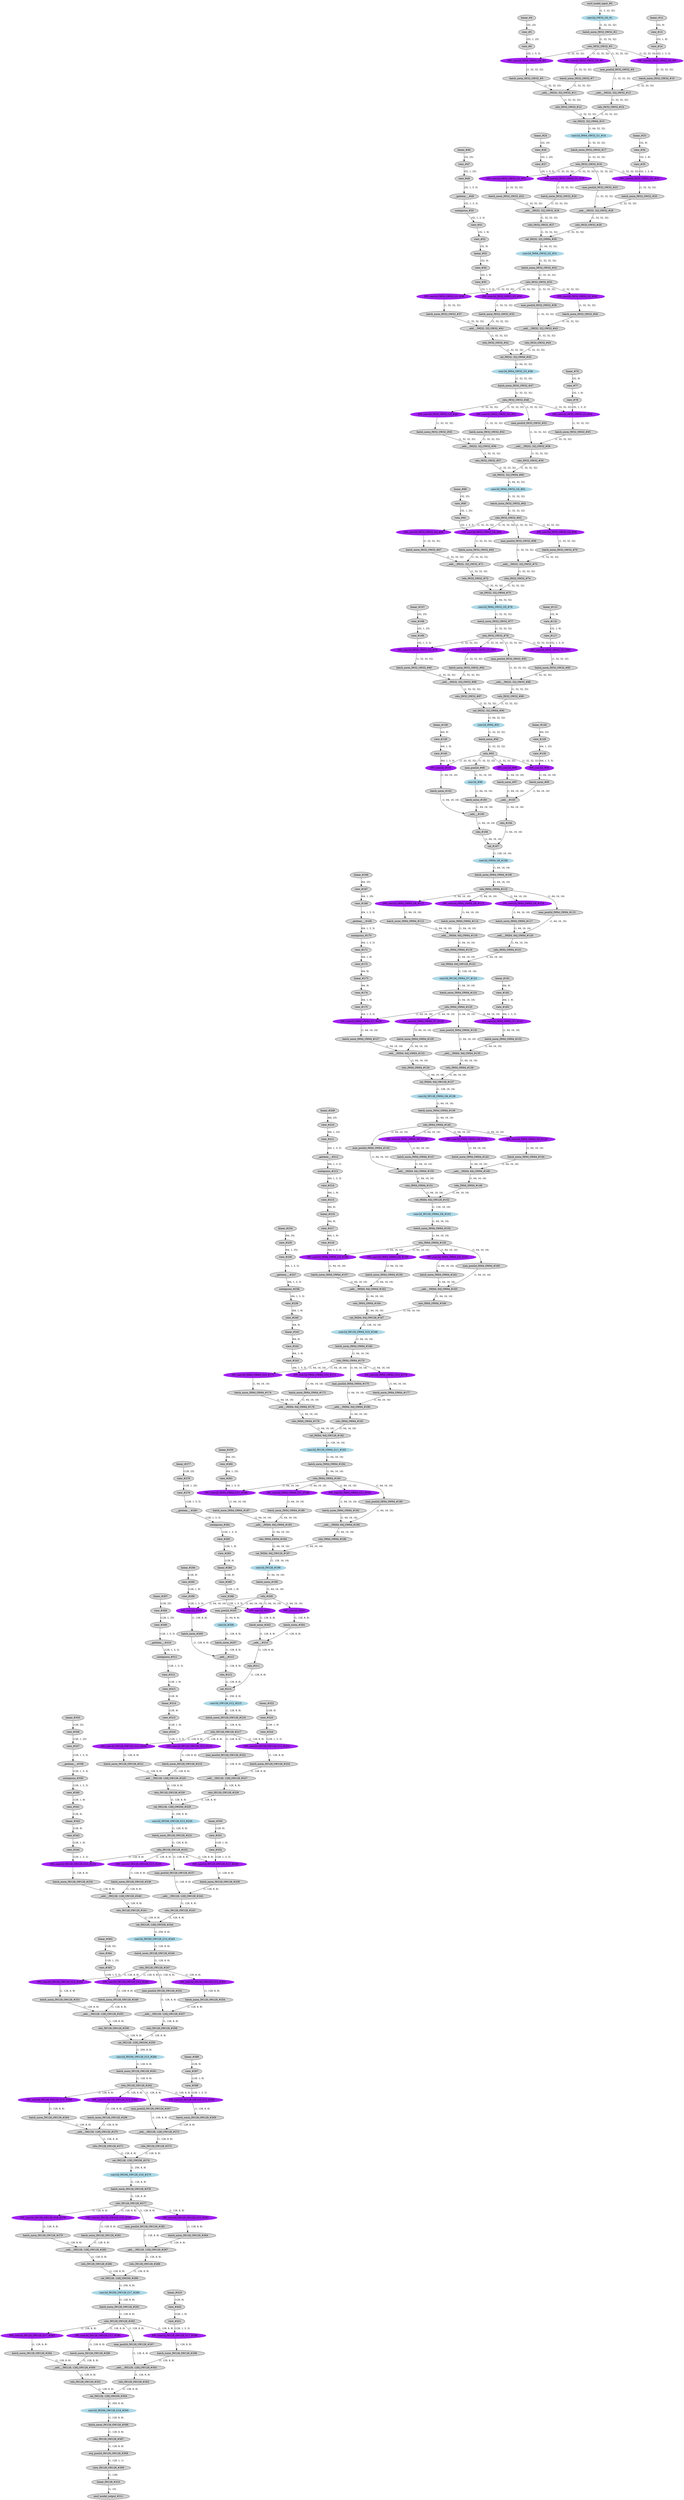 strict digraph  {
"0 /nncf_model_input_0" [id=0, label="nncf_model_input_#0", style=filled, type=nncf_model_input];
"1 PNASNet/NNCFConv2d[conv1]/conv2d_0" [color=lightblue, id=1, label="conv2d_OW32_G0_#1", style=filled, type=conv2d];
"2 PNASNet/NNCFBatchNorm[bn1]/batch_norm_0" [id=2, label="batch_norm_IW32_OW32_#2", style=filled, type=batch_norm];
"3 PNASNet/relu_0" [id=3, label="relu_IW32_OW32_#3", style=filled, type=relu];
"4 PNASNet/Sequential[layer1]/CellB[0]/SepConv[sep_conv1]/NNCFConv2d[conv1]/ModuleDict[pre_ops]/UpdateWeight[3]/ElasticKernelConv2DOp[op]/linear_0" [id=4, label="linear_#4", style=filled, type=linear];
"5 PNASNet/Sequential[layer1]/CellB[0]/SepConv[sep_conv1]/NNCFConv2d[conv1]/ModuleDict[pre_ops]/UpdateWeight[3]/ElasticKernelConv2DOp[op]/view_0" [id=5, label="view_#5", style=filled, type=view];
"6 PNASNet/Sequential[layer1]/CellB[0]/SepConv[sep_conv1]/NNCFConv2d[conv1]/ModuleDict[pre_ops]/UpdateWeight[3]/ElasticKernelConv2DOp[op]/view_1" [id=6, label="view_#6", style=filled, type=view];
"7 PNASNet/Sequential[layer1]/CellB[0]/SepConv[sep_conv1]/NNCFConv2d[conv1]/conv2d_0" [color=purple, id=7, label="DW_conv2d_IW32_OW32_G0_#4", style=filled, type=conv2d];
"8 PNASNet/Sequential[layer1]/CellB[0]/SepConv[sep_conv1]/NNCFBatchNorm[bn1]/batch_norm_0" [id=8, label="batch_norm_IW32_OW32_#5", style=filled, type=batch_norm];
"9 PNASNet/Sequential[layer1]/CellB[0]/SepConv[sep_conv2]/NNCFConv2d[conv1]/conv2d_0" [color=purple, id=9, label="DW_conv2d_IW32_OW32_G0_#6", style=filled, type=conv2d];
"10 PNASNet/Sequential[layer1]/CellB[0]/SepConv[sep_conv2]/NNCFBatchNorm[bn1]/batch_norm_0" [id=10, label="batch_norm_IW32_OW32_#7", style=filled, type=batch_norm];
"11 PNASNet/Sequential[layer1]/CellB[0]/max_pool2d_0" [id=11, label="max_pool2d_IW32_OW32_#8", style=filled, type=max_pool2d];
"12 PNASNet/Sequential[layer1]/CellB[0]/SepConv[sep_conv3]/NNCFConv2d[conv1]/ModuleDict[pre_ops]/UpdateWeight[3]/ElasticKernelConv2DOp[op]/linear_0" [id=12, label="linear_#12", style=filled, type=linear];
"13 PNASNet/Sequential[layer1]/CellB[0]/SepConv[sep_conv3]/NNCFConv2d[conv1]/ModuleDict[pre_ops]/UpdateWeight[3]/ElasticKernelConv2DOp[op]/view_0" [id=13, label="view_#13", style=filled, type=view];
"14 PNASNet/Sequential[layer1]/CellB[0]/SepConv[sep_conv3]/NNCFConv2d[conv1]/ModuleDict[pre_ops]/UpdateWeight[3]/ElasticKernelConv2DOp[op]/view_1" [id=14, label="view_#14", style=filled, type=view];
"15 PNASNet/Sequential[layer1]/CellB[0]/SepConv[sep_conv3]/NNCFConv2d[conv1]/conv2d_0" [color=purple, id=15, label="DW_conv2d_IW32_OW32_G0_#9", style=filled, type=conv2d];
"16 PNASNet/Sequential[layer1]/CellB[0]/SepConv[sep_conv3]/NNCFBatchNorm[bn1]/batch_norm_0" [id=16, label="batch_norm_IW32_OW32_#10", style=filled, type=batch_norm];
"17 PNASNet/Sequential[layer1]/CellB[0]/__add___0" [id=17, label="__add___IW[32, 32]_OW32_#11", style=filled, type=__add__];
"18 PNASNet/Sequential[layer1]/CellB[0]/relu_0" [id=18, label="relu_IW32_OW32_#12", style=filled, type=relu];
"19 PNASNet/Sequential[layer1]/CellB[0]/__add___1" [id=19, label="__add___IW[32, 32]_OW32_#13", style=filled, type=__add__];
"20 PNASNet/Sequential[layer1]/CellB[0]/relu_1" [id=20, label="relu_IW32_OW32_#14", style=filled, type=relu];
"21 PNASNet/Sequential[layer1]/CellB[0]/cat_0" [id=21, label="cat_IW[32, 32]_OW64_#15", style=filled, type=cat];
"22 PNASNet/Sequential[layer1]/CellB[0]/NNCFConv2d[conv2]/conv2d_0" [color=lightblue, id=22, label="conv2d_IW64_OW32_G1_#16", style=filled, type=conv2d];
"23 PNASNet/Sequential[layer1]/CellB[0]/NNCFBatchNorm[bn2]/batch_norm_0" [id=23, label="batch_norm_IW32_OW32_#17", style=filled, type=batch_norm];
"24 PNASNet/Sequential[layer1]/CellB[0]/relu_2" [id=24, label="relu_IW32_OW32_#18", style=filled, type=relu];
"25 PNASNet/Sequential[layer1]/CellB[1]/SepConv[sep_conv1]/NNCFConv2d[conv1]/ModuleDict[pre_ops]/UpdateWeight[3]/ElasticKernelConv2DOp[op]/linear_0" [id=25, label="linear_#25", style=filled, type=linear];
"26 PNASNet/Sequential[layer1]/CellB[1]/SepConv[sep_conv1]/NNCFConv2d[conv1]/ModuleDict[pre_ops]/UpdateWeight[3]/ElasticKernelConv2DOp[op]/view_0" [id=26, label="view_#26", style=filled, type=view];
"27 PNASNet/Sequential[layer1]/CellB[1]/SepConv[sep_conv1]/NNCFConv2d[conv1]/ModuleDict[pre_ops]/UpdateWeight[3]/ElasticKernelConv2DOp[op]/view_1" [id=27, label="view_#27", style=filled, type=view];
"28 PNASNet/Sequential[layer1]/CellB[1]/SepConv[sep_conv1]/NNCFConv2d[conv1]/conv2d_0" [color=purple, id=28, label="DW_conv2d_IW32_OW32_G1_#19", style=filled, type=conv2d];
"29 PNASNet/Sequential[layer1]/CellB[1]/SepConv[sep_conv1]/NNCFBatchNorm[bn1]/batch_norm_0" [id=29, label="batch_norm_IW32_OW32_#20", style=filled, type=batch_norm];
"30 PNASNet/Sequential[layer1]/CellB[1]/SepConv[sep_conv2]/NNCFConv2d[conv1]/conv2d_0" [color=purple, id=30, label="DW_conv2d_IW32_OW32_G1_#21", style=filled, type=conv2d];
"31 PNASNet/Sequential[layer1]/CellB[1]/SepConv[sep_conv2]/NNCFBatchNorm[bn1]/batch_norm_0" [id=31, label="batch_norm_IW32_OW32_#22", style=filled, type=batch_norm];
"32 PNASNet/Sequential[layer1]/CellB[1]/max_pool2d_0" [id=32, label="max_pool2d_IW32_OW32_#23", style=filled, type=max_pool2d];
"33 PNASNet/Sequential[layer1]/CellB[1]/SepConv[sep_conv3]/NNCFConv2d[conv1]/ModuleDict[pre_ops]/UpdateWeight[3]/ElasticKernelConv2DOp[op]/linear_0" [id=33, label="linear_#33", style=filled, type=linear];
"34 PNASNet/Sequential[layer1]/CellB[1]/SepConv[sep_conv3]/NNCFConv2d[conv1]/ModuleDict[pre_ops]/UpdateWeight[3]/ElasticKernelConv2DOp[op]/view_0" [id=34, label="view_#34", style=filled, type=view];
"35 PNASNet/Sequential[layer1]/CellB[1]/SepConv[sep_conv3]/NNCFConv2d[conv1]/ModuleDict[pre_ops]/UpdateWeight[3]/ElasticKernelConv2DOp[op]/view_1" [id=35, label="view_#35", style=filled, type=view];
"36 PNASNet/Sequential[layer1]/CellB[1]/SepConv[sep_conv3]/NNCFConv2d[conv1]/conv2d_0" [color=purple, id=36, label="DW_conv2d_IW32_OW32_G1_#24", style=filled, type=conv2d];
"37 PNASNet/Sequential[layer1]/CellB[1]/SepConv[sep_conv3]/NNCFBatchNorm[bn1]/batch_norm_0" [id=37, label="batch_norm_IW32_OW32_#25", style=filled, type=batch_norm];
"38 PNASNet/Sequential[layer1]/CellB[1]/__add___0" [id=38, label="__add___IW[32, 32]_OW32_#26", style=filled, type=__add__];
"39 PNASNet/Sequential[layer1]/CellB[1]/relu_0" [id=39, label="relu_IW32_OW32_#27", style=filled, type=relu];
"40 PNASNet/Sequential[layer1]/CellB[1]/__add___1" [id=40, label="__add___IW[32, 32]_OW32_#28", style=filled, type=__add__];
"41 PNASNet/Sequential[layer1]/CellB[1]/relu_1" [id=41, label="relu_IW32_OW32_#29", style=filled, type=relu];
"42 PNASNet/Sequential[layer1]/CellB[1]/cat_0" [id=42, label="cat_IW[32, 32]_OW64_#30", style=filled, type=cat];
"43 PNASNet/Sequential[layer1]/CellB[1]/NNCFConv2d[conv2]/conv2d_0" [color=lightblue, id=43, label="conv2d_IW64_OW32_G2_#31", style=filled, type=conv2d];
"44 PNASNet/Sequential[layer1]/CellB[1]/NNCFBatchNorm[bn2]/batch_norm_0" [id=44, label="batch_norm_IW32_OW32_#32", style=filled, type=batch_norm];
"45 PNASNet/Sequential[layer1]/CellB[1]/relu_2" [id=45, label="relu_IW32_OW32_#33", style=filled, type=relu];
"46 PNASNet/Sequential[layer1]/CellB[2]/SepConv[sep_conv1]/NNCFConv2d[conv1]/ModuleDict[pre_ops]/UpdateWeight[3]/ElasticKernelConv2DOp[op]/linear_0" [id=46, label="linear_#46", style=filled, type=linear];
"47 PNASNet/Sequential[layer1]/CellB[2]/SepConv[sep_conv1]/NNCFConv2d[conv1]/ModuleDict[pre_ops]/UpdateWeight[3]/ElasticKernelConv2DOp[op]/view_0" [id=47, label="view_#47", style=filled, type=view];
"48 PNASNet/Sequential[layer1]/CellB[2]/SepConv[sep_conv1]/NNCFConv2d[conv1]/ModuleDict[pre_ops]/UpdateWeight[3]/ElasticKernelConv2DOp[op]/view_1" [id=48, label="view_#48", style=filled, type=view];
"49 PNASNet/Sequential[layer1]/CellB[2]/SepConv[sep_conv1]/NNCFConv2d[conv1]/ModuleDict[pre_ops]/UpdateWeight[3]/ElasticKernelConv2DOp[op]/__getitem___0" [id=49, label="__getitem___#49", style=filled, type=__getitem__];
"50 PNASNet/Sequential[layer1]/CellB[2]/SepConv[sep_conv1]/NNCFConv2d[conv1]/ModuleDict[pre_ops]/UpdateWeight[3]/ElasticKernelConv2DOp[op]/contiguous_0" [id=50, label="contiguous_#50", style=filled, type=contiguous];
"51 PNASNet/Sequential[layer1]/CellB[2]/SepConv[sep_conv1]/NNCFConv2d[conv1]/ModuleDict[pre_ops]/UpdateWeight[3]/ElasticKernelConv2DOp[op]/view_2" [id=51, label="view_#51", style=filled, type=view];
"52 PNASNet/Sequential[layer1]/CellB[2]/SepConv[sep_conv1]/NNCFConv2d[conv1]/ModuleDict[pre_ops]/UpdateWeight[3]/ElasticKernelConv2DOp[op]/view_3" [id=52, label="view_#52", style=filled, type=view];
"53 PNASNet/Sequential[layer1]/CellB[2]/SepConv[sep_conv1]/NNCFConv2d[conv1]/ModuleDict[pre_ops]/UpdateWeight[3]/ElasticKernelConv2DOp[op]/linear_1" [id=53, label="linear_#53", style=filled, type=linear];
"54 PNASNet/Sequential[layer1]/CellB[2]/SepConv[sep_conv1]/NNCFConv2d[conv1]/ModuleDict[pre_ops]/UpdateWeight[3]/ElasticKernelConv2DOp[op]/view_4" [id=54, label="view_#54", style=filled, type=view];
"55 PNASNet/Sequential[layer1]/CellB[2]/SepConv[sep_conv1]/NNCFConv2d[conv1]/ModuleDict[pre_ops]/UpdateWeight[3]/ElasticKernelConv2DOp[op]/view_5" [id=55, label="view_#55", style=filled, type=view];
"56 PNASNet/Sequential[layer1]/CellB[2]/SepConv[sep_conv1]/NNCFConv2d[conv1]/conv2d_0" [color=purple, id=56, label="DW_conv2d_IW32_OW32_G2_#34", style=filled, type=conv2d];
"57 PNASNet/Sequential[layer1]/CellB[2]/SepConv[sep_conv1]/NNCFBatchNorm[bn1]/batch_norm_0" [id=57, label="batch_norm_IW32_OW32_#35", style=filled, type=batch_norm];
"58 PNASNet/Sequential[layer1]/CellB[2]/SepConv[sep_conv2]/NNCFConv2d[conv1]/conv2d_0" [color=purple, id=58, label="DW_conv2d_IW32_OW32_G2_#36", style=filled, type=conv2d];
"59 PNASNet/Sequential[layer1]/CellB[2]/SepConv[sep_conv2]/NNCFBatchNorm[bn1]/batch_norm_0" [id=59, label="batch_norm_IW32_OW32_#37", style=filled, type=batch_norm];
"60 PNASNet/Sequential[layer1]/CellB[2]/max_pool2d_0" [id=60, label="max_pool2d_IW32_OW32_#38", style=filled, type=max_pool2d];
"61 PNASNet/Sequential[layer1]/CellB[2]/SepConv[sep_conv3]/NNCFConv2d[conv1]/conv2d_0" [color=purple, id=61, label="DW_conv2d_IW32_OW32_G2_#39", style=filled, type=conv2d];
"62 PNASNet/Sequential[layer1]/CellB[2]/SepConv[sep_conv3]/NNCFBatchNorm[bn1]/batch_norm_0" [id=62, label="batch_norm_IW32_OW32_#40", style=filled, type=batch_norm];
"63 PNASNet/Sequential[layer1]/CellB[2]/__add___0" [id=63, label="__add___IW[32, 32]_OW32_#41", style=filled, type=__add__];
"64 PNASNet/Sequential[layer1]/CellB[2]/relu_0" [id=64, label="relu_IW32_OW32_#42", style=filled, type=relu];
"65 PNASNet/Sequential[layer1]/CellB[2]/__add___1" [id=65, label="__add___IW[32, 32]_OW32_#43", style=filled, type=__add__];
"66 PNASNet/Sequential[layer1]/CellB[2]/relu_1" [id=66, label="relu_IW32_OW32_#44", style=filled, type=relu];
"67 PNASNet/Sequential[layer1]/CellB[2]/cat_0" [id=67, label="cat_IW[32, 32]_OW64_#45", style=filled, type=cat];
"68 PNASNet/Sequential[layer1]/CellB[2]/NNCFConv2d[conv2]/conv2d_0" [color=lightblue, id=68, label="conv2d_IW64_OW32_G3_#46", style=filled, type=conv2d];
"69 PNASNet/Sequential[layer1]/CellB[2]/NNCFBatchNorm[bn2]/batch_norm_0" [id=69, label="batch_norm_IW32_OW32_#47", style=filled, type=batch_norm];
"70 PNASNet/Sequential[layer1]/CellB[2]/relu_2" [id=70, label="relu_IW32_OW32_#48", style=filled, type=relu];
"71 PNASNet/Sequential[layer1]/CellB[3]/SepConv[sep_conv1]/NNCFConv2d[conv1]/conv2d_0" [color=purple, id=71, label="DW_conv2d_IW32_OW32_G3_#49", style=filled, type=conv2d];
"72 PNASNet/Sequential[layer1]/CellB[3]/SepConv[sep_conv1]/NNCFBatchNorm[bn1]/batch_norm_0" [id=72, label="batch_norm_IW32_OW32_#50", style=filled, type=batch_norm];
"73 PNASNet/Sequential[layer1]/CellB[3]/SepConv[sep_conv2]/NNCFConv2d[conv1]/conv2d_0" [color=purple, id=73, label="DW_conv2d_IW32_OW32_G3_#51", style=filled, type=conv2d];
"74 PNASNet/Sequential[layer1]/CellB[3]/SepConv[sep_conv2]/NNCFBatchNorm[bn1]/batch_norm_0" [id=74, label="batch_norm_IW32_OW32_#52", style=filled, type=batch_norm];
"75 PNASNet/Sequential[layer1]/CellB[3]/max_pool2d_0" [id=75, label="max_pool2d_IW32_OW32_#53", style=filled, type=max_pool2d];
"76 PNASNet/Sequential[layer1]/CellB[3]/SepConv[sep_conv3]/NNCFConv2d[conv1]/ModuleDict[pre_ops]/UpdateWeight[3]/ElasticKernelConv2DOp[op]/linear_0" [id=76, label="linear_#76", style=filled, type=linear];
"77 PNASNet/Sequential[layer1]/CellB[3]/SepConv[sep_conv3]/NNCFConv2d[conv1]/ModuleDict[pre_ops]/UpdateWeight[3]/ElasticKernelConv2DOp[op]/view_0" [id=77, label="view_#77", style=filled, type=view];
"78 PNASNet/Sequential[layer1]/CellB[3]/SepConv[sep_conv3]/NNCFConv2d[conv1]/ModuleDict[pre_ops]/UpdateWeight[3]/ElasticKernelConv2DOp[op]/view_1" [id=78, label="view_#78", style=filled, type=view];
"79 PNASNet/Sequential[layer1]/CellB[3]/SepConv[sep_conv3]/NNCFConv2d[conv1]/conv2d_0" [color=purple, id=79, label="DW_conv2d_IW32_OW32_G3_#54", style=filled, type=conv2d];
"80 PNASNet/Sequential[layer1]/CellB[3]/SepConv[sep_conv3]/NNCFBatchNorm[bn1]/batch_norm_0" [id=80, label="batch_norm_IW32_OW32_#55", style=filled, type=batch_norm];
"81 PNASNet/Sequential[layer1]/CellB[3]/__add___0" [id=81, label="__add___IW[32, 32]_OW32_#56", style=filled, type=__add__];
"82 PNASNet/Sequential[layer1]/CellB[3]/relu_0" [id=82, label="relu_IW32_OW32_#57", style=filled, type=relu];
"83 PNASNet/Sequential[layer1]/CellB[3]/__add___1" [id=83, label="__add___IW[32, 32]_OW32_#58", style=filled, type=__add__];
"84 PNASNet/Sequential[layer1]/CellB[3]/relu_1" [id=84, label="relu_IW32_OW32_#59", style=filled, type=relu];
"85 PNASNet/Sequential[layer1]/CellB[3]/cat_0" [id=85, label="cat_IW[32, 32]_OW64_#60", style=filled, type=cat];
"86 PNASNet/Sequential[layer1]/CellB[3]/NNCFConv2d[conv2]/conv2d_0" [color=lightblue, id=86, label="conv2d_IW64_OW32_G4_#61", style=filled, type=conv2d];
"87 PNASNet/Sequential[layer1]/CellB[3]/NNCFBatchNorm[bn2]/batch_norm_0" [id=87, label="batch_norm_IW32_OW32_#62", style=filled, type=batch_norm];
"88 PNASNet/Sequential[layer1]/CellB[3]/relu_2" [id=88, label="relu_IW32_OW32_#63", style=filled, type=relu];
"89 PNASNet/Sequential[layer1]/CellB[4]/SepConv[sep_conv1]/NNCFConv2d[conv1]/ModuleDict[pre_ops]/UpdateWeight[3]/ElasticKernelConv2DOp[op]/linear_0" [id=89, label="linear_#89", style=filled, type=linear];
"90 PNASNet/Sequential[layer1]/CellB[4]/SepConv[sep_conv1]/NNCFConv2d[conv1]/ModuleDict[pre_ops]/UpdateWeight[3]/ElasticKernelConv2DOp[op]/view_0" [id=90, label="view_#90", style=filled, type=view];
"91 PNASNet/Sequential[layer1]/CellB[4]/SepConv[sep_conv1]/NNCFConv2d[conv1]/ModuleDict[pre_ops]/UpdateWeight[3]/ElasticKernelConv2DOp[op]/view_1" [id=91, label="view_#91", style=filled, type=view];
"92 PNASNet/Sequential[layer1]/CellB[4]/SepConv[sep_conv1]/NNCFConv2d[conv1]/conv2d_0" [color=purple, id=92, label="DW_conv2d_IW32_OW32_G4_#64", style=filled, type=conv2d];
"93 PNASNet/Sequential[layer1]/CellB[4]/SepConv[sep_conv1]/NNCFBatchNorm[bn1]/batch_norm_0" [id=93, label="batch_norm_IW32_OW32_#65", style=filled, type=batch_norm];
"94 PNASNet/Sequential[layer1]/CellB[4]/SepConv[sep_conv2]/NNCFConv2d[conv1]/conv2d_0" [color=purple, id=94, label="DW_conv2d_IW32_OW32_G4_#66", style=filled, type=conv2d];
"95 PNASNet/Sequential[layer1]/CellB[4]/SepConv[sep_conv2]/NNCFBatchNorm[bn1]/batch_norm_0" [id=95, label="batch_norm_IW32_OW32_#67", style=filled, type=batch_norm];
"96 PNASNet/Sequential[layer1]/CellB[4]/max_pool2d_0" [id=96, label="max_pool2d_IW32_OW32_#68", style=filled, type=max_pool2d];
"97 PNASNet/Sequential[layer1]/CellB[4]/SepConv[sep_conv3]/NNCFConv2d[conv1]/conv2d_0" [color=purple, id=97, label="DW_conv2d_IW32_OW32_G4_#69", style=filled, type=conv2d];
"98 PNASNet/Sequential[layer1]/CellB[4]/SepConv[sep_conv3]/NNCFBatchNorm[bn1]/batch_norm_0" [id=98, label="batch_norm_IW32_OW32_#70", style=filled, type=batch_norm];
"99 PNASNet/Sequential[layer1]/CellB[4]/__add___0" [id=99, label="__add___IW[32, 32]_OW32_#71", style=filled, type=__add__];
"100 PNASNet/Sequential[layer1]/CellB[4]/relu_0" [id=100, label="relu_IW32_OW32_#72", style=filled, type=relu];
"101 PNASNet/Sequential[layer1]/CellB[4]/__add___1" [id=101, label="__add___IW[32, 32]_OW32_#73", style=filled, type=__add__];
"102 PNASNet/Sequential[layer1]/CellB[4]/relu_1" [id=102, label="relu_IW32_OW32_#74", style=filled, type=relu];
"103 PNASNet/Sequential[layer1]/CellB[4]/cat_0" [id=103, label="cat_IW[32, 32]_OW64_#75", style=filled, type=cat];
"104 PNASNet/Sequential[layer1]/CellB[4]/NNCFConv2d[conv2]/conv2d_0" [color=lightblue, id=104, label="conv2d_IW64_OW32_G5_#76", style=filled, type=conv2d];
"105 PNASNet/Sequential[layer1]/CellB[4]/NNCFBatchNorm[bn2]/batch_norm_0" [id=105, label="batch_norm_IW32_OW32_#77", style=filled, type=batch_norm];
"106 PNASNet/Sequential[layer1]/CellB[4]/relu_2" [id=106, label="relu_IW32_OW32_#78", style=filled, type=relu];
"107 PNASNet/Sequential[layer1]/CellB[5]/SepConv[sep_conv1]/NNCFConv2d[conv1]/ModuleDict[pre_ops]/UpdateWeight[3]/ElasticKernelConv2DOp[op]/linear_0" [id=107, label="linear_#107", style=filled, type=linear];
"108 PNASNet/Sequential[layer1]/CellB[5]/SepConv[sep_conv1]/NNCFConv2d[conv1]/ModuleDict[pre_ops]/UpdateWeight[3]/ElasticKernelConv2DOp[op]/view_0" [id=108, label="view_#108", style=filled, type=view];
"109 PNASNet/Sequential[layer1]/CellB[5]/SepConv[sep_conv1]/NNCFConv2d[conv1]/ModuleDict[pre_ops]/UpdateWeight[3]/ElasticKernelConv2DOp[op]/view_1" [id=109, label="view_#109", style=filled, type=view];
"110 PNASNet/Sequential[layer1]/CellB[5]/SepConv[sep_conv1]/NNCFConv2d[conv1]/conv2d_0" [color=purple, id=110, label="DW_conv2d_IW32_OW32_G5_#79", style=filled, type=conv2d];
"111 PNASNet/Sequential[layer1]/CellB[5]/SepConv[sep_conv1]/NNCFBatchNorm[bn1]/batch_norm_0" [id=111, label="batch_norm_IW32_OW32_#80", style=filled, type=batch_norm];
"112 PNASNet/Sequential[layer1]/CellB[5]/SepConv[sep_conv2]/NNCFConv2d[conv1]/conv2d_0" [color=purple, id=112, label="DW_conv2d_IW32_OW32_G5_#81", style=filled, type=conv2d];
"113 PNASNet/Sequential[layer1]/CellB[5]/SepConv[sep_conv2]/NNCFBatchNorm[bn1]/batch_norm_0" [id=113, label="batch_norm_IW32_OW32_#82", style=filled, type=batch_norm];
"114 PNASNet/Sequential[layer1]/CellB[5]/max_pool2d_0" [id=114, label="max_pool2d_IW32_OW32_#83", style=filled, type=max_pool2d];
"115 PNASNet/Sequential[layer1]/CellB[5]/SepConv[sep_conv3]/NNCFConv2d[conv1]/ModuleDict[pre_ops]/UpdateWeight[3]/ElasticKernelConv2DOp[op]/linear_0" [id=115, label="linear_#115", style=filled, type=linear];
"116 PNASNet/Sequential[layer1]/CellB[5]/SepConv[sep_conv3]/NNCFConv2d[conv1]/ModuleDict[pre_ops]/UpdateWeight[3]/ElasticKernelConv2DOp[op]/view_0" [id=116, label="view_#116", style=filled, type=view];
"117 PNASNet/Sequential[layer1]/CellB[5]/SepConv[sep_conv3]/NNCFConv2d[conv1]/ModuleDict[pre_ops]/UpdateWeight[3]/ElasticKernelConv2DOp[op]/view_1" [id=117, label="view_#117", style=filled, type=view];
"118 PNASNet/Sequential[layer1]/CellB[5]/SepConv[sep_conv3]/NNCFConv2d[conv1]/conv2d_0" [color=purple, id=118, label="DW_conv2d_IW32_OW32_G5_#84", style=filled, type=conv2d];
"119 PNASNet/Sequential[layer1]/CellB[5]/SepConv[sep_conv3]/NNCFBatchNorm[bn1]/batch_norm_0" [id=119, label="batch_norm_IW32_OW32_#85", style=filled, type=batch_norm];
"120 PNASNet/Sequential[layer1]/CellB[5]/__add___0" [id=120, label="__add___IW[32, 32]_OW32_#86", style=filled, type=__add__];
"121 PNASNet/Sequential[layer1]/CellB[5]/relu_0" [id=121, label="relu_IW32_OW32_#87", style=filled, type=relu];
"122 PNASNet/Sequential[layer1]/CellB[5]/__add___1" [id=122, label="__add___IW[32, 32]_OW32_#88", style=filled, type=__add__];
"123 PNASNet/Sequential[layer1]/CellB[5]/relu_1" [id=123, label="relu_IW32_OW32_#89", style=filled, type=relu];
"124 PNASNet/Sequential[layer1]/CellB[5]/cat_0" [id=124, label="cat_IW[32, 32]_OW64_#90", style=filled, type=cat];
"125 PNASNet/Sequential[layer1]/CellB[5]/NNCFConv2d[conv2]/conv2d_0" [color=lightblue, id=125, label="conv2d_IW64_#91", style=filled, type=conv2d];
"126 PNASNet/Sequential[layer1]/CellB[5]/NNCFBatchNorm[bn2]/batch_norm_0" [id=126, label="batch_norm_#92", style=filled, type=batch_norm];
"127 PNASNet/Sequential[layer1]/CellB[5]/relu_2" [id=127, label="relu_#93", style=filled, type=relu];
"128 PNASNet/CellB[layer2]/SepConv[sep_conv1]/NNCFConv2d[conv1]/ModuleDict[pre_ops]/UpdateWeight[2]/ElasticKernelConv2DOp[op]/linear_0" [id=128, label="linear_#128", style=filled, type=linear];
"129 PNASNet/CellB[layer2]/SepConv[sep_conv1]/NNCFConv2d[conv1]/ModuleDict[pre_ops]/UpdateWeight[2]/ElasticKernelConv2DOp[op]/view_0" [id=129, label="view_#129", style=filled, type=view];
"130 PNASNet/CellB[layer2]/SepConv[sep_conv1]/NNCFConv2d[conv1]/ModuleDict[pre_ops]/UpdateWeight[2]/ElasticKernelConv2DOp[op]/view_1" [id=130, label="view_#130", style=filled, type=view];
"131 PNASNet/CellB[layer2]/SepConv[sep_conv1]/NNCFConv2d[conv1]/conv2d_0" [color=purple, id=131, label="DW_conv2d_#94", style=filled, type=conv2d];
"132 PNASNet/CellB[layer2]/SepConv[sep_conv1]/NNCFBatchNorm[bn1]/batch_norm_0" [id=132, label="batch_norm_#95", style=filled, type=batch_norm];
"133 PNASNet/CellB[layer2]/SepConv[sep_conv2]/NNCFConv2d[conv1]/conv2d_0" [color=purple, id=133, label="DW_conv2d_#96", style=filled, type=conv2d];
"134 PNASNet/CellB[layer2]/SepConv[sep_conv2]/NNCFBatchNorm[bn1]/batch_norm_0" [id=134, label="batch_norm_#97", style=filled, type=batch_norm];
"135 PNASNet/CellB[layer2]/max_pool2d_0" [id=135, label="max_pool2d_#98", style=filled, type=max_pool2d];
"136 PNASNet/CellB[layer2]/NNCFConv2d[conv1]/conv2d_0" [color=lightblue, id=136, label="conv2d_#99", style=filled, type=conv2d];
"137 PNASNet/CellB[layer2]/NNCFBatchNorm[bn1]/batch_norm_0" [id=137, label="batch_norm_#100", style=filled, type=batch_norm];
"138 PNASNet/CellB[layer2]/SepConv[sep_conv3]/NNCFConv2d[conv1]/ModuleDict[pre_ops]/UpdateWeight[2]/ElasticKernelConv2DOp[op]/linear_0" [id=138, label="linear_#138", style=filled, type=linear];
"139 PNASNet/CellB[layer2]/SepConv[sep_conv3]/NNCFConv2d[conv1]/ModuleDict[pre_ops]/UpdateWeight[2]/ElasticKernelConv2DOp[op]/view_0" [id=139, label="view_#139", style=filled, type=view];
"140 PNASNet/CellB[layer2]/SepConv[sep_conv3]/NNCFConv2d[conv1]/ModuleDict[pre_ops]/UpdateWeight[2]/ElasticKernelConv2DOp[op]/view_1" [id=140, label="view_#140", style=filled, type=view];
"141 PNASNet/CellB[layer2]/SepConv[sep_conv3]/NNCFConv2d[conv1]/conv2d_0" [color=purple, id=141, label="DW_conv2d_#101", style=filled, type=conv2d];
"142 PNASNet/CellB[layer2]/SepConv[sep_conv3]/NNCFBatchNorm[bn1]/batch_norm_0" [id=142, label="batch_norm_#102", style=filled, type=batch_norm];
"143 PNASNet/CellB[layer2]/__add___0" [id=143, label="__add___#103", style=filled, type=__add__];
"144 PNASNet/CellB[layer2]/relu_0" [id=144, label="relu_#104", style=filled, type=relu];
"145 PNASNet/CellB[layer2]/__add___1" [id=145, label="__add___#105", style=filled, type=__add__];
"146 PNASNet/CellB[layer2]/relu_1" [id=146, label="relu_#106", style=filled, type=relu];
"147 PNASNet/CellB[layer2]/cat_0" [id=147, label="cat_#107", style=filled, type=cat];
"148 PNASNet/CellB[layer2]/NNCFConv2d[conv2]/conv2d_0" [color=lightblue, id=148, label="conv2d_OW64_G6_#108", style=filled, type=conv2d];
"149 PNASNet/CellB[layer2]/NNCFBatchNorm[bn2]/batch_norm_0" [id=149, label="batch_norm_IW64_OW64_#109", style=filled, type=batch_norm];
"150 PNASNet/CellB[layer2]/relu_2" [id=150, label="relu_IW64_OW64_#110", style=filled, type=relu];
"151 PNASNet/Sequential[layer3]/CellB[0]/SepConv[sep_conv1]/NNCFConv2d[conv1]/conv2d_0" [color=purple, id=151, label="DW_conv2d_IW64_OW64_G6_#111", style=filled, type=conv2d];
"152 PNASNet/Sequential[layer3]/CellB[0]/SepConv[sep_conv1]/NNCFBatchNorm[bn1]/batch_norm_0" [id=152, label="batch_norm_IW64_OW64_#112", style=filled, type=batch_norm];
"153 PNASNet/Sequential[layer3]/CellB[0]/SepConv[sep_conv2]/NNCFConv2d[conv1]/conv2d_0" [color=purple, id=153, label="DW_conv2d_IW64_OW64_G6_#113", style=filled, type=conv2d];
"154 PNASNet/Sequential[layer3]/CellB[0]/SepConv[sep_conv2]/NNCFBatchNorm[bn1]/batch_norm_0" [id=154, label="batch_norm_IW64_OW64_#114", style=filled, type=batch_norm];
"155 PNASNet/Sequential[layer3]/CellB[0]/max_pool2d_0" [id=155, label="max_pool2d_IW64_OW64_#115", style=filled, type=max_pool2d];
"156 PNASNet/Sequential[layer3]/CellB[0]/SepConv[sep_conv3]/NNCFConv2d[conv1]/conv2d_0" [color=purple, id=156, label="DW_conv2d_IW64_OW64_G6_#116", style=filled, type=conv2d];
"157 PNASNet/Sequential[layer3]/CellB[0]/SepConv[sep_conv3]/NNCFBatchNorm[bn1]/batch_norm_0" [id=157, label="batch_norm_IW64_OW64_#117", style=filled, type=batch_norm];
"158 PNASNet/Sequential[layer3]/CellB[0]/__add___0" [id=158, label="__add___IW[64, 64]_OW64_#118", style=filled, type=__add__];
"159 PNASNet/Sequential[layer3]/CellB[0]/relu_0" [id=159, label="relu_IW64_OW64_#119", style=filled, type=relu];
"160 PNASNet/Sequential[layer3]/CellB[0]/__add___1" [id=160, label="__add___IW[64, 64]_OW64_#120", style=filled, type=__add__];
"161 PNASNet/Sequential[layer3]/CellB[0]/relu_1" [id=161, label="relu_IW64_OW64_#121", style=filled, type=relu];
"162 PNASNet/Sequential[layer3]/CellB[0]/cat_0" [id=162, label="cat_IW[64, 64]_OW128_#122", style=filled, type=cat];
"163 PNASNet/Sequential[layer3]/CellB[0]/NNCFConv2d[conv2]/conv2d_0" [color=lightblue, id=163, label="conv2d_IW128_OW64_G7_#123", style=filled, type=conv2d];
"164 PNASNet/Sequential[layer3]/CellB[0]/NNCFBatchNorm[bn2]/batch_norm_0" [id=164, label="batch_norm_IW64_OW64_#124", style=filled, type=batch_norm];
"165 PNASNet/Sequential[layer3]/CellB[0]/relu_2" [id=165, label="relu_IW64_OW64_#125", style=filled, type=relu];
"166 PNASNet/Sequential[layer3]/CellB[1]/SepConv[sep_conv1]/NNCFConv2d[conv1]/ModuleDict[pre_ops]/UpdateWeight[3]/ElasticKernelConv2DOp[op]/linear_0" [id=166, label="linear_#166", style=filled, type=linear];
"167 PNASNet/Sequential[layer3]/CellB[1]/SepConv[sep_conv1]/NNCFConv2d[conv1]/ModuleDict[pre_ops]/UpdateWeight[3]/ElasticKernelConv2DOp[op]/view_0" [id=167, label="view_#167", style=filled, type=view];
"168 PNASNet/Sequential[layer3]/CellB[1]/SepConv[sep_conv1]/NNCFConv2d[conv1]/ModuleDict[pre_ops]/UpdateWeight[3]/ElasticKernelConv2DOp[op]/view_1" [id=168, label="view_#168", style=filled, type=view];
"169 PNASNet/Sequential[layer3]/CellB[1]/SepConv[sep_conv1]/NNCFConv2d[conv1]/ModuleDict[pre_ops]/UpdateWeight[3]/ElasticKernelConv2DOp[op]/__getitem___0" [id=169, label="__getitem___#169", style=filled, type=__getitem__];
"170 PNASNet/Sequential[layer3]/CellB[1]/SepConv[sep_conv1]/NNCFConv2d[conv1]/ModuleDict[pre_ops]/UpdateWeight[3]/ElasticKernelConv2DOp[op]/contiguous_0" [id=170, label="contiguous_#170", style=filled, type=contiguous];
"171 PNASNet/Sequential[layer3]/CellB[1]/SepConv[sep_conv1]/NNCFConv2d[conv1]/ModuleDict[pre_ops]/UpdateWeight[3]/ElasticKernelConv2DOp[op]/view_2" [id=171, label="view_#171", style=filled, type=view];
"172 PNASNet/Sequential[layer3]/CellB[1]/SepConv[sep_conv1]/NNCFConv2d[conv1]/ModuleDict[pre_ops]/UpdateWeight[3]/ElasticKernelConv2DOp[op]/view_3" [id=172, label="view_#172", style=filled, type=view];
"173 PNASNet/Sequential[layer3]/CellB[1]/SepConv[sep_conv1]/NNCFConv2d[conv1]/ModuleDict[pre_ops]/UpdateWeight[3]/ElasticKernelConv2DOp[op]/linear_1" [id=173, label="linear_#173", style=filled, type=linear];
"174 PNASNet/Sequential[layer3]/CellB[1]/SepConv[sep_conv1]/NNCFConv2d[conv1]/ModuleDict[pre_ops]/UpdateWeight[3]/ElasticKernelConv2DOp[op]/view_4" [id=174, label="view_#174", style=filled, type=view];
"175 PNASNet/Sequential[layer3]/CellB[1]/SepConv[sep_conv1]/NNCFConv2d[conv1]/ModuleDict[pre_ops]/UpdateWeight[3]/ElasticKernelConv2DOp[op]/view_5" [id=175, label="view_#175", style=filled, type=view];
"176 PNASNet/Sequential[layer3]/CellB[1]/SepConv[sep_conv1]/NNCFConv2d[conv1]/conv2d_0" [color=purple, id=176, label="DW_conv2d_IW64_OW64_G7_#126", style=filled, type=conv2d];
"177 PNASNet/Sequential[layer3]/CellB[1]/SepConv[sep_conv1]/NNCFBatchNorm[bn1]/batch_norm_0" [id=177, label="batch_norm_IW64_OW64_#127", style=filled, type=batch_norm];
"178 PNASNet/Sequential[layer3]/CellB[1]/SepConv[sep_conv2]/NNCFConv2d[conv1]/conv2d_0" [color=purple, id=178, label="DW_conv2d_IW64_OW64_G7_#128", style=filled, type=conv2d];
"179 PNASNet/Sequential[layer3]/CellB[1]/SepConv[sep_conv2]/NNCFBatchNorm[bn1]/batch_norm_0" [id=179, label="batch_norm_IW64_OW64_#129", style=filled, type=batch_norm];
"180 PNASNet/Sequential[layer3]/CellB[1]/max_pool2d_0" [id=180, label="max_pool2d_IW64_OW64_#130", style=filled, type=max_pool2d];
"181 PNASNet/Sequential[layer3]/CellB[1]/SepConv[sep_conv3]/NNCFConv2d[conv1]/ModuleDict[pre_ops]/UpdateWeight[3]/ElasticKernelConv2DOp[op]/linear_0" [id=181, label="linear_#181", style=filled, type=linear];
"182 PNASNet/Sequential[layer3]/CellB[1]/SepConv[sep_conv3]/NNCFConv2d[conv1]/ModuleDict[pre_ops]/UpdateWeight[3]/ElasticKernelConv2DOp[op]/view_0" [id=182, label="view_#182", style=filled, type=view];
"183 PNASNet/Sequential[layer3]/CellB[1]/SepConv[sep_conv3]/NNCFConv2d[conv1]/ModuleDict[pre_ops]/UpdateWeight[3]/ElasticKernelConv2DOp[op]/view_1" [id=183, label="view_#183", style=filled, type=view];
"184 PNASNet/Sequential[layer3]/CellB[1]/SepConv[sep_conv3]/NNCFConv2d[conv1]/conv2d_0" [color=purple, id=184, label="DW_conv2d_IW64_OW64_G7_#131", style=filled, type=conv2d];
"185 PNASNet/Sequential[layer3]/CellB[1]/SepConv[sep_conv3]/NNCFBatchNorm[bn1]/batch_norm_0" [id=185, label="batch_norm_IW64_OW64_#132", style=filled, type=batch_norm];
"186 PNASNet/Sequential[layer3]/CellB[1]/__add___0" [id=186, label="__add___IW[64, 64]_OW64_#133", style=filled, type=__add__];
"187 PNASNet/Sequential[layer3]/CellB[1]/relu_0" [id=187, label="relu_IW64_OW64_#134", style=filled, type=relu];
"188 PNASNet/Sequential[layer3]/CellB[1]/__add___1" [id=188, label="__add___IW[64, 64]_OW64_#135", style=filled, type=__add__];
"189 PNASNet/Sequential[layer3]/CellB[1]/relu_1" [id=189, label="relu_IW64_OW64_#136", style=filled, type=relu];
"190 PNASNet/Sequential[layer3]/CellB[1]/cat_0" [id=190, label="cat_IW[64, 64]_OW128_#137", style=filled, type=cat];
"191 PNASNet/Sequential[layer3]/CellB[1]/NNCFConv2d[conv2]/conv2d_0" [color=lightblue, id=191, label="conv2d_IW128_OW64_G8_#138", style=filled, type=conv2d];
"192 PNASNet/Sequential[layer3]/CellB[1]/NNCFBatchNorm[bn2]/batch_norm_0" [id=192, label="batch_norm_IW64_OW64_#139", style=filled, type=batch_norm];
"193 PNASNet/Sequential[layer3]/CellB[1]/relu_2" [id=193, label="relu_IW64_OW64_#140", style=filled, type=relu];
"194 PNASNet/Sequential[layer3]/CellB[2]/SepConv[sep_conv1]/NNCFConv2d[conv1]/conv2d_0" [color=purple, id=194, label="DW_conv2d_IW64_OW64_G8_#141", style=filled, type=conv2d];
"195 PNASNet/Sequential[layer3]/CellB[2]/SepConv[sep_conv1]/NNCFBatchNorm[bn1]/batch_norm_0" [id=195, label="batch_norm_IW64_OW64_#142", style=filled, type=batch_norm];
"196 PNASNet/Sequential[layer3]/CellB[2]/SepConv[sep_conv2]/NNCFConv2d[conv1]/conv2d_0" [color=purple, id=196, label="DW_conv2d_IW64_OW64_G8_#143", style=filled, type=conv2d];
"197 PNASNet/Sequential[layer3]/CellB[2]/SepConv[sep_conv2]/NNCFBatchNorm[bn1]/batch_norm_0" [id=197, label="batch_norm_IW64_OW64_#144", style=filled, type=batch_norm];
"198 PNASNet/Sequential[layer3]/CellB[2]/max_pool2d_0" [id=198, label="max_pool2d_IW64_OW64_#145", style=filled, type=max_pool2d];
"199 PNASNet/Sequential[layer3]/CellB[2]/SepConv[sep_conv3]/NNCFConv2d[conv1]/conv2d_0" [color=purple, id=199, label="DW_conv2d_IW64_OW64_G8_#146", style=filled, type=conv2d];
"200 PNASNet/Sequential[layer3]/CellB[2]/SepConv[sep_conv3]/NNCFBatchNorm[bn1]/batch_norm_0" [id=200, label="batch_norm_IW64_OW64_#147", style=filled, type=batch_norm];
"201 PNASNet/Sequential[layer3]/CellB[2]/__add___0" [id=201, label="__add___IW[64, 64]_OW64_#148", style=filled, type=__add__];
"202 PNASNet/Sequential[layer3]/CellB[2]/relu_0" [id=202, label="relu_IW64_OW64_#149", style=filled, type=relu];
"203 PNASNet/Sequential[layer3]/CellB[2]/__add___1" [id=203, label="__add___IW[64, 64]_OW64_#150", style=filled, type=__add__];
"204 PNASNet/Sequential[layer3]/CellB[2]/relu_1" [id=204, label="relu_IW64_OW64_#151", style=filled, type=relu];
"205 PNASNet/Sequential[layer3]/CellB[2]/cat_0" [id=205, label="cat_IW[64, 64]_OW128_#152", style=filled, type=cat];
"206 PNASNet/Sequential[layer3]/CellB[2]/NNCFConv2d[conv2]/conv2d_0" [color=lightblue, id=206, label="conv2d_IW128_OW64_G9_#153", style=filled, type=conv2d];
"207 PNASNet/Sequential[layer3]/CellB[2]/NNCFBatchNorm[bn2]/batch_norm_0" [id=207, label="batch_norm_IW64_OW64_#154", style=filled, type=batch_norm];
"208 PNASNet/Sequential[layer3]/CellB[2]/relu_2" [id=208, label="relu_IW64_OW64_#155", style=filled, type=relu];
"209 PNASNet/Sequential[layer3]/CellB[3]/SepConv[sep_conv1]/NNCFConv2d[conv1]/ModuleDict[pre_ops]/UpdateWeight[3]/ElasticKernelConv2DOp[op]/linear_0" [id=209, label="linear_#209", style=filled, type=linear];
"210 PNASNet/Sequential[layer3]/CellB[3]/SepConv[sep_conv1]/NNCFConv2d[conv1]/ModuleDict[pre_ops]/UpdateWeight[3]/ElasticKernelConv2DOp[op]/view_0" [id=210, label="view_#210", style=filled, type=view];
"211 PNASNet/Sequential[layer3]/CellB[3]/SepConv[sep_conv1]/NNCFConv2d[conv1]/ModuleDict[pre_ops]/UpdateWeight[3]/ElasticKernelConv2DOp[op]/view_1" [id=211, label="view_#211", style=filled, type=view];
"212 PNASNet/Sequential[layer3]/CellB[3]/SepConv[sep_conv1]/NNCFConv2d[conv1]/ModuleDict[pre_ops]/UpdateWeight[3]/ElasticKernelConv2DOp[op]/__getitem___0" [id=212, label="__getitem___#212", style=filled, type=__getitem__];
"213 PNASNet/Sequential[layer3]/CellB[3]/SepConv[sep_conv1]/NNCFConv2d[conv1]/ModuleDict[pre_ops]/UpdateWeight[3]/ElasticKernelConv2DOp[op]/contiguous_0" [id=213, label="contiguous_#213", style=filled, type=contiguous];
"214 PNASNet/Sequential[layer3]/CellB[3]/SepConv[sep_conv1]/NNCFConv2d[conv1]/ModuleDict[pre_ops]/UpdateWeight[3]/ElasticKernelConv2DOp[op]/view_2" [id=214, label="view_#214", style=filled, type=view];
"215 PNASNet/Sequential[layer3]/CellB[3]/SepConv[sep_conv1]/NNCFConv2d[conv1]/ModuleDict[pre_ops]/UpdateWeight[3]/ElasticKernelConv2DOp[op]/view_3" [id=215, label="view_#215", style=filled, type=view];
"216 PNASNet/Sequential[layer3]/CellB[3]/SepConv[sep_conv1]/NNCFConv2d[conv1]/ModuleDict[pre_ops]/UpdateWeight[3]/ElasticKernelConv2DOp[op]/linear_1" [id=216, label="linear_#216", style=filled, type=linear];
"217 PNASNet/Sequential[layer3]/CellB[3]/SepConv[sep_conv1]/NNCFConv2d[conv1]/ModuleDict[pre_ops]/UpdateWeight[3]/ElasticKernelConv2DOp[op]/view_4" [id=217, label="view_#217", style=filled, type=view];
"218 PNASNet/Sequential[layer3]/CellB[3]/SepConv[sep_conv1]/NNCFConv2d[conv1]/ModuleDict[pre_ops]/UpdateWeight[3]/ElasticKernelConv2DOp[op]/view_5" [id=218, label="view_#218", style=filled, type=view];
"219 PNASNet/Sequential[layer3]/CellB[3]/SepConv[sep_conv1]/NNCFConv2d[conv1]/conv2d_0" [color=purple, id=219, label="DW_conv2d_IW64_OW64_G9_#156", style=filled, type=conv2d];
"220 PNASNet/Sequential[layer3]/CellB[3]/SepConv[sep_conv1]/NNCFBatchNorm[bn1]/batch_norm_0" [id=220, label="batch_norm_IW64_OW64_#157", style=filled, type=batch_norm];
"221 PNASNet/Sequential[layer3]/CellB[3]/SepConv[sep_conv2]/NNCFConv2d[conv1]/conv2d_0" [color=purple, id=221, label="DW_conv2d_IW64_OW64_G9_#158", style=filled, type=conv2d];
"222 PNASNet/Sequential[layer3]/CellB[3]/SepConv[sep_conv2]/NNCFBatchNorm[bn1]/batch_norm_0" [id=222, label="batch_norm_IW64_OW64_#159", style=filled, type=batch_norm];
"223 PNASNet/Sequential[layer3]/CellB[3]/max_pool2d_0" [id=223, label="max_pool2d_IW64_OW64_#160", style=filled, type=max_pool2d];
"224 PNASNet/Sequential[layer3]/CellB[3]/SepConv[sep_conv3]/NNCFConv2d[conv1]/conv2d_0" [color=purple, id=224, label="DW_conv2d_IW64_OW64_G9_#161", style=filled, type=conv2d];
"225 PNASNet/Sequential[layer3]/CellB[3]/SepConv[sep_conv3]/NNCFBatchNorm[bn1]/batch_norm_0" [id=225, label="batch_norm_IW64_OW64_#162", style=filled, type=batch_norm];
"226 PNASNet/Sequential[layer3]/CellB[3]/__add___0" [id=226, label="__add___IW[64, 64]_OW64_#163", style=filled, type=__add__];
"227 PNASNet/Sequential[layer3]/CellB[3]/relu_0" [id=227, label="relu_IW64_OW64_#164", style=filled, type=relu];
"228 PNASNet/Sequential[layer3]/CellB[3]/__add___1" [id=228, label="__add___IW[64, 64]_OW64_#165", style=filled, type=__add__];
"229 PNASNet/Sequential[layer3]/CellB[3]/relu_1" [id=229, label="relu_IW64_OW64_#166", style=filled, type=relu];
"230 PNASNet/Sequential[layer3]/CellB[3]/cat_0" [id=230, label="cat_IW[64, 64]_OW128_#167", style=filled, type=cat];
"231 PNASNet/Sequential[layer3]/CellB[3]/NNCFConv2d[conv2]/conv2d_0" [color=lightblue, id=231, label="conv2d_IW128_OW64_G10_#168", style=filled, type=conv2d];
"232 PNASNet/Sequential[layer3]/CellB[3]/NNCFBatchNorm[bn2]/batch_norm_0" [id=232, label="batch_norm_IW64_OW64_#169", style=filled, type=batch_norm];
"233 PNASNet/Sequential[layer3]/CellB[3]/relu_2" [id=233, label="relu_IW64_OW64_#170", style=filled, type=relu];
"234 PNASNet/Sequential[layer3]/CellB[4]/SepConv[sep_conv1]/NNCFConv2d[conv1]/ModuleDict[pre_ops]/UpdateWeight[3]/ElasticKernelConv2DOp[op]/linear_0" [id=234, label="linear_#234", style=filled, type=linear];
"235 PNASNet/Sequential[layer3]/CellB[4]/SepConv[sep_conv1]/NNCFConv2d[conv1]/ModuleDict[pre_ops]/UpdateWeight[3]/ElasticKernelConv2DOp[op]/view_0" [id=235, label="view_#235", style=filled, type=view];
"236 PNASNet/Sequential[layer3]/CellB[4]/SepConv[sep_conv1]/NNCFConv2d[conv1]/ModuleDict[pre_ops]/UpdateWeight[3]/ElasticKernelConv2DOp[op]/view_1" [id=236, label="view_#236", style=filled, type=view];
"237 PNASNet/Sequential[layer3]/CellB[4]/SepConv[sep_conv1]/NNCFConv2d[conv1]/ModuleDict[pre_ops]/UpdateWeight[3]/ElasticKernelConv2DOp[op]/__getitem___0" [id=237, label="__getitem___#237", style=filled, type=__getitem__];
"238 PNASNet/Sequential[layer3]/CellB[4]/SepConv[sep_conv1]/NNCFConv2d[conv1]/ModuleDict[pre_ops]/UpdateWeight[3]/ElasticKernelConv2DOp[op]/contiguous_0" [id=238, label="contiguous_#238", style=filled, type=contiguous];
"239 PNASNet/Sequential[layer3]/CellB[4]/SepConv[sep_conv1]/NNCFConv2d[conv1]/ModuleDict[pre_ops]/UpdateWeight[3]/ElasticKernelConv2DOp[op]/view_2" [id=239, label="view_#239", style=filled, type=view];
"240 PNASNet/Sequential[layer3]/CellB[4]/SepConv[sep_conv1]/NNCFConv2d[conv1]/ModuleDict[pre_ops]/UpdateWeight[3]/ElasticKernelConv2DOp[op]/view_3" [id=240, label="view_#240", style=filled, type=view];
"241 PNASNet/Sequential[layer3]/CellB[4]/SepConv[sep_conv1]/NNCFConv2d[conv1]/ModuleDict[pre_ops]/UpdateWeight[3]/ElasticKernelConv2DOp[op]/linear_1" [id=241, label="linear_#241", style=filled, type=linear];
"242 PNASNet/Sequential[layer3]/CellB[4]/SepConv[sep_conv1]/NNCFConv2d[conv1]/ModuleDict[pre_ops]/UpdateWeight[3]/ElasticKernelConv2DOp[op]/view_4" [id=242, label="view_#242", style=filled, type=view];
"243 PNASNet/Sequential[layer3]/CellB[4]/SepConv[sep_conv1]/NNCFConv2d[conv1]/ModuleDict[pre_ops]/UpdateWeight[3]/ElasticKernelConv2DOp[op]/view_5" [id=243, label="view_#243", style=filled, type=view];
"244 PNASNet/Sequential[layer3]/CellB[4]/SepConv[sep_conv1]/NNCFConv2d[conv1]/conv2d_0" [color=purple, id=244, label="DW_conv2d_IW64_OW64_G10_#171", style=filled, type=conv2d];
"245 PNASNet/Sequential[layer3]/CellB[4]/SepConv[sep_conv1]/NNCFBatchNorm[bn1]/batch_norm_0" [id=245, label="batch_norm_IW64_OW64_#172", style=filled, type=batch_norm];
"246 PNASNet/Sequential[layer3]/CellB[4]/SepConv[sep_conv2]/NNCFConv2d[conv1]/conv2d_0" [color=purple, id=246, label="DW_conv2d_IW64_OW64_G10_#173", style=filled, type=conv2d];
"247 PNASNet/Sequential[layer3]/CellB[4]/SepConv[sep_conv2]/NNCFBatchNorm[bn1]/batch_norm_0" [id=247, label="batch_norm_IW64_OW64_#174", style=filled, type=batch_norm];
"248 PNASNet/Sequential[layer3]/CellB[4]/max_pool2d_0" [id=248, label="max_pool2d_IW64_OW64_#175", style=filled, type=max_pool2d];
"249 PNASNet/Sequential[layer3]/CellB[4]/SepConv[sep_conv3]/NNCFConv2d[conv1]/conv2d_0" [color=purple, id=249, label="DW_conv2d_IW64_OW64_G10_#176", style=filled, type=conv2d];
"250 PNASNet/Sequential[layer3]/CellB[4]/SepConv[sep_conv3]/NNCFBatchNorm[bn1]/batch_norm_0" [id=250, label="batch_norm_IW64_OW64_#177", style=filled, type=batch_norm];
"251 PNASNet/Sequential[layer3]/CellB[4]/__add___0" [id=251, label="__add___IW[64, 64]_OW64_#178", style=filled, type=__add__];
"252 PNASNet/Sequential[layer3]/CellB[4]/relu_0" [id=252, label="relu_IW64_OW64_#179", style=filled, type=relu];
"253 PNASNet/Sequential[layer3]/CellB[4]/__add___1" [id=253, label="__add___IW[64, 64]_OW64_#180", style=filled, type=__add__];
"254 PNASNet/Sequential[layer3]/CellB[4]/relu_1" [id=254, label="relu_IW64_OW64_#181", style=filled, type=relu];
"255 PNASNet/Sequential[layer3]/CellB[4]/cat_0" [id=255, label="cat_IW[64, 64]_OW128_#182", style=filled, type=cat];
"256 PNASNet/Sequential[layer3]/CellB[4]/NNCFConv2d[conv2]/conv2d_0" [color=lightblue, id=256, label="conv2d_IW128_OW64_G11_#183", style=filled, type=conv2d];
"257 PNASNet/Sequential[layer3]/CellB[4]/NNCFBatchNorm[bn2]/batch_norm_0" [id=257, label="batch_norm_IW64_OW64_#184", style=filled, type=batch_norm];
"258 PNASNet/Sequential[layer3]/CellB[4]/relu_2" [id=258, label="relu_IW64_OW64_#185", style=filled, type=relu];
"259 PNASNet/Sequential[layer3]/CellB[5]/SepConv[sep_conv1]/NNCFConv2d[conv1]/ModuleDict[pre_ops]/UpdateWeight[3]/ElasticKernelConv2DOp[op]/linear_0" [id=259, label="linear_#259", style=filled, type=linear];
"260 PNASNet/Sequential[layer3]/CellB[5]/SepConv[sep_conv1]/NNCFConv2d[conv1]/ModuleDict[pre_ops]/UpdateWeight[3]/ElasticKernelConv2DOp[op]/view_0" [id=260, label="view_#260", style=filled, type=view];
"261 PNASNet/Sequential[layer3]/CellB[5]/SepConv[sep_conv1]/NNCFConv2d[conv1]/ModuleDict[pre_ops]/UpdateWeight[3]/ElasticKernelConv2DOp[op]/view_1" [id=261, label="view_#261", style=filled, type=view];
"262 PNASNet/Sequential[layer3]/CellB[5]/SepConv[sep_conv1]/NNCFConv2d[conv1]/conv2d_0" [color=purple, id=262, label="DW_conv2d_IW64_OW64_G11_#186", style=filled, type=conv2d];
"263 PNASNet/Sequential[layer3]/CellB[5]/SepConv[sep_conv1]/NNCFBatchNorm[bn1]/batch_norm_0" [id=263, label="batch_norm_IW64_OW64_#187", style=filled, type=batch_norm];
"264 PNASNet/Sequential[layer3]/CellB[5]/SepConv[sep_conv2]/NNCFConv2d[conv1]/conv2d_0" [color=purple, id=264, label="DW_conv2d_IW64_OW64_G11_#188", style=filled, type=conv2d];
"265 PNASNet/Sequential[layer3]/CellB[5]/SepConv[sep_conv2]/NNCFBatchNorm[bn1]/batch_norm_0" [id=265, label="batch_norm_IW64_OW64_#189", style=filled, type=batch_norm];
"266 PNASNet/Sequential[layer3]/CellB[5]/max_pool2d_0" [id=266, label="max_pool2d_IW64_OW64_#190", style=filled, type=max_pool2d];
"267 PNASNet/Sequential[layer3]/CellB[5]/SepConv[sep_conv3]/NNCFConv2d[conv1]/conv2d_0" [color=purple, id=267, label="DW_conv2d_IW64_OW64_G11_#191", style=filled, type=conv2d];
"268 PNASNet/Sequential[layer3]/CellB[5]/SepConv[sep_conv3]/NNCFBatchNorm[bn1]/batch_norm_0" [id=268, label="batch_norm_IW64_OW64_#192", style=filled, type=batch_norm];
"269 PNASNet/Sequential[layer3]/CellB[5]/__add___0" [id=269, label="__add___IW[64, 64]_OW64_#193", style=filled, type=__add__];
"270 PNASNet/Sequential[layer3]/CellB[5]/relu_0" [id=270, label="relu_IW64_OW64_#194", style=filled, type=relu];
"271 PNASNet/Sequential[layer3]/CellB[5]/__add___1" [id=271, label="__add___IW[64, 64]_OW64_#195", style=filled, type=__add__];
"272 PNASNet/Sequential[layer3]/CellB[5]/relu_1" [id=272, label="relu_IW64_OW64_#196", style=filled, type=relu];
"273 PNASNet/Sequential[layer3]/CellB[5]/cat_0" [id=273, label="cat_IW[64, 64]_OW128_#197", style=filled, type=cat];
"274 PNASNet/Sequential[layer3]/CellB[5]/NNCFConv2d[conv2]/conv2d_0" [color=lightblue, id=274, label="conv2d_IW128_#198", style=filled, type=conv2d];
"275 PNASNet/Sequential[layer3]/CellB[5]/NNCFBatchNorm[bn2]/batch_norm_0" [id=275, label="batch_norm_#199", style=filled, type=batch_norm];
"276 PNASNet/Sequential[layer3]/CellB[5]/relu_2" [id=276, label="relu_#200", style=filled, type=relu];
"277 PNASNet/CellB[layer4]/SepConv[sep_conv1]/NNCFConv2d[conv1]/ModuleDict[pre_ops]/UpdateWeight[2]/ElasticKernelConv2DOp[op]/linear_0" [id=277, label="linear_#277", style=filled, type=linear];
"278 PNASNet/CellB[layer4]/SepConv[sep_conv1]/NNCFConv2d[conv1]/ModuleDict[pre_ops]/UpdateWeight[2]/ElasticKernelConv2DOp[op]/view_0" [id=278, label="view_#278", style=filled, type=view];
"279 PNASNet/CellB[layer4]/SepConv[sep_conv1]/NNCFConv2d[conv1]/ModuleDict[pre_ops]/UpdateWeight[2]/ElasticKernelConv2DOp[op]/view_1" [id=279, label="view_#279", style=filled, type=view];
"280 PNASNet/CellB[layer4]/SepConv[sep_conv1]/NNCFConv2d[conv1]/ModuleDict[pre_ops]/UpdateWeight[2]/ElasticKernelConv2DOp[op]/__getitem___0" [id=280, label="__getitem___#280", style=filled, type=__getitem__];
"281 PNASNet/CellB[layer4]/SepConv[sep_conv1]/NNCFConv2d[conv1]/ModuleDict[pre_ops]/UpdateWeight[2]/ElasticKernelConv2DOp[op]/contiguous_0" [id=281, label="contiguous_#281", style=filled, type=contiguous];
"282 PNASNet/CellB[layer4]/SepConv[sep_conv1]/NNCFConv2d[conv1]/ModuleDict[pre_ops]/UpdateWeight[2]/ElasticKernelConv2DOp[op]/view_2" [id=282, label="view_#282", style=filled, type=view];
"283 PNASNet/CellB[layer4]/SepConv[sep_conv1]/NNCFConv2d[conv1]/ModuleDict[pre_ops]/UpdateWeight[2]/ElasticKernelConv2DOp[op]/view_3" [id=283, label="view_#283", style=filled, type=view];
"284 PNASNet/CellB[layer4]/SepConv[sep_conv1]/NNCFConv2d[conv1]/ModuleDict[pre_ops]/UpdateWeight[2]/ElasticKernelConv2DOp[op]/linear_1" [id=284, label="linear_#284", style=filled, type=linear];
"285 PNASNet/CellB[layer4]/SepConv[sep_conv1]/NNCFConv2d[conv1]/ModuleDict[pre_ops]/UpdateWeight[2]/ElasticKernelConv2DOp[op]/view_4" [id=285, label="view_#285", style=filled, type=view];
"286 PNASNet/CellB[layer4]/SepConv[sep_conv1]/NNCFConv2d[conv1]/ModuleDict[pre_ops]/UpdateWeight[2]/ElasticKernelConv2DOp[op]/view_5" [id=286, label="view_#286", style=filled, type=view];
"287 PNASNet/CellB[layer4]/SepConv[sep_conv1]/NNCFConv2d[conv1]/conv2d_0" [color=purple, id=287, label="DW_conv2d_#201", style=filled, type=conv2d];
"288 PNASNet/CellB[layer4]/SepConv[sep_conv1]/NNCFBatchNorm[bn1]/batch_norm_0" [id=288, label="batch_norm_#202", style=filled, type=batch_norm];
"289 PNASNet/CellB[layer4]/SepConv[sep_conv2]/NNCFConv2d[conv1]/conv2d_0" [color=purple, id=289, label="DW_conv2d_#203", style=filled, type=conv2d];
"290 PNASNet/CellB[layer4]/SepConv[sep_conv2]/NNCFBatchNorm[bn1]/batch_norm_0" [id=290, label="batch_norm_#204", style=filled, type=batch_norm];
"291 PNASNet/CellB[layer4]/max_pool2d_0" [id=291, label="max_pool2d_#205", style=filled, type=max_pool2d];
"292 PNASNet/CellB[layer4]/NNCFConv2d[conv1]/conv2d_0" [color=lightblue, id=292, label="conv2d_#206", style=filled, type=conv2d];
"293 PNASNet/CellB[layer4]/NNCFBatchNorm[bn1]/batch_norm_0" [id=293, label="batch_norm_#207", style=filled, type=batch_norm];
"294 PNASNet/CellB[layer4]/SepConv[sep_conv3]/NNCFConv2d[conv1]/ModuleDict[pre_ops]/UpdateWeight[2]/ElasticKernelConv2DOp[op]/linear_0" [id=294, label="linear_#294", style=filled, type=linear];
"295 PNASNet/CellB[layer4]/SepConv[sep_conv3]/NNCFConv2d[conv1]/ModuleDict[pre_ops]/UpdateWeight[2]/ElasticKernelConv2DOp[op]/view_0" [id=295, label="view_#295", style=filled, type=view];
"296 PNASNet/CellB[layer4]/SepConv[sep_conv3]/NNCFConv2d[conv1]/ModuleDict[pre_ops]/UpdateWeight[2]/ElasticKernelConv2DOp[op]/view_1" [id=296, label="view_#296", style=filled, type=view];
"297 PNASNet/CellB[layer4]/SepConv[sep_conv3]/NNCFConv2d[conv1]/conv2d_0" [color=purple, id=297, label="DW_conv2d_#208", style=filled, type=conv2d];
"298 PNASNet/CellB[layer4]/SepConv[sep_conv3]/NNCFBatchNorm[bn1]/batch_norm_0" [id=298, label="batch_norm_#209", style=filled, type=batch_norm];
"299 PNASNet/CellB[layer4]/__add___0" [id=299, label="__add___#210", style=filled, type=__add__];
"300 PNASNet/CellB[layer4]/relu_0" [id=300, label="relu_#211", style=filled, type=relu];
"301 PNASNet/CellB[layer4]/__add___1" [id=301, label="__add___#212", style=filled, type=__add__];
"302 PNASNet/CellB[layer4]/relu_1" [id=302, label="relu_#213", style=filled, type=relu];
"303 PNASNet/CellB[layer4]/cat_0" [id=303, label="cat_#214", style=filled, type=cat];
"304 PNASNet/CellB[layer4]/NNCFConv2d[conv2]/conv2d_0" [color=lightblue, id=304, label="conv2d_OW128_G12_#215", style=filled, type=conv2d];
"305 PNASNet/CellB[layer4]/NNCFBatchNorm[bn2]/batch_norm_0" [id=305, label="batch_norm_IW128_OW128_#216", style=filled, type=batch_norm];
"306 PNASNet/CellB[layer4]/relu_2" [id=306, label="relu_IW128_OW128_#217", style=filled, type=relu];
"307 PNASNet/Sequential[layer5]/CellB[0]/SepConv[sep_conv1]/NNCFConv2d[conv1]/ModuleDict[pre_ops]/UpdateWeight[3]/ElasticKernelConv2DOp[op]/linear_0" [id=307, label="linear_#307", style=filled, type=linear];
"308 PNASNet/Sequential[layer5]/CellB[0]/SepConv[sep_conv1]/NNCFConv2d[conv1]/ModuleDict[pre_ops]/UpdateWeight[3]/ElasticKernelConv2DOp[op]/view_0" [id=308, label="view_#308", style=filled, type=view];
"309 PNASNet/Sequential[layer5]/CellB[0]/SepConv[sep_conv1]/NNCFConv2d[conv1]/ModuleDict[pre_ops]/UpdateWeight[3]/ElasticKernelConv2DOp[op]/view_1" [id=309, label="view_#309", style=filled, type=view];
"310 PNASNet/Sequential[layer5]/CellB[0]/SepConv[sep_conv1]/NNCFConv2d[conv1]/ModuleDict[pre_ops]/UpdateWeight[3]/ElasticKernelConv2DOp[op]/__getitem___0" [id=310, label="__getitem___#310", style=filled, type=__getitem__];
"311 PNASNet/Sequential[layer5]/CellB[0]/SepConv[sep_conv1]/NNCFConv2d[conv1]/ModuleDict[pre_ops]/UpdateWeight[3]/ElasticKernelConv2DOp[op]/contiguous_0" [id=311, label="contiguous_#311", style=filled, type=contiguous];
"312 PNASNet/Sequential[layer5]/CellB[0]/SepConv[sep_conv1]/NNCFConv2d[conv1]/ModuleDict[pre_ops]/UpdateWeight[3]/ElasticKernelConv2DOp[op]/view_2" [id=312, label="view_#312", style=filled, type=view];
"313 PNASNet/Sequential[layer5]/CellB[0]/SepConv[sep_conv1]/NNCFConv2d[conv1]/ModuleDict[pre_ops]/UpdateWeight[3]/ElasticKernelConv2DOp[op]/view_3" [id=313, label="view_#313", style=filled, type=view];
"314 PNASNet/Sequential[layer5]/CellB[0]/SepConv[sep_conv1]/NNCFConv2d[conv1]/ModuleDict[pre_ops]/UpdateWeight[3]/ElasticKernelConv2DOp[op]/linear_1" [id=314, label="linear_#314", style=filled, type=linear];
"315 PNASNet/Sequential[layer5]/CellB[0]/SepConv[sep_conv1]/NNCFConv2d[conv1]/ModuleDict[pre_ops]/UpdateWeight[3]/ElasticKernelConv2DOp[op]/view_4" [id=315, label="view_#315", style=filled, type=view];
"316 PNASNet/Sequential[layer5]/CellB[0]/SepConv[sep_conv1]/NNCFConv2d[conv1]/ModuleDict[pre_ops]/UpdateWeight[3]/ElasticKernelConv2DOp[op]/view_5" [id=316, label="view_#316", style=filled, type=view];
"317 PNASNet/Sequential[layer5]/CellB[0]/SepConv[sep_conv1]/NNCFConv2d[conv1]/conv2d_0" [color=purple, id=317, label="DW_conv2d_IW128_OW128_G12_#218", style=filled, type=conv2d];
"318 PNASNet/Sequential[layer5]/CellB[0]/SepConv[sep_conv1]/NNCFBatchNorm[bn1]/batch_norm_0" [id=318, label="batch_norm_IW128_OW128_#219", style=filled, type=batch_norm];
"319 PNASNet/Sequential[layer5]/CellB[0]/SepConv[sep_conv2]/NNCFConv2d[conv1]/conv2d_0" [color=purple, id=319, label="DW_conv2d_IW128_OW128_G12_#220", style=filled, type=conv2d];
"320 PNASNet/Sequential[layer5]/CellB[0]/SepConv[sep_conv2]/NNCFBatchNorm[bn1]/batch_norm_0" [id=320, label="batch_norm_IW128_OW128_#221", style=filled, type=batch_norm];
"321 PNASNet/Sequential[layer5]/CellB[0]/max_pool2d_0" [id=321, label="max_pool2d_IW128_OW128_#222", style=filled, type=max_pool2d];
"322 PNASNet/Sequential[layer5]/CellB[0]/SepConv[sep_conv3]/NNCFConv2d[conv1]/ModuleDict[pre_ops]/UpdateWeight[3]/ElasticKernelConv2DOp[op]/linear_0" [id=322, label="linear_#322", style=filled, type=linear];
"323 PNASNet/Sequential[layer5]/CellB[0]/SepConv[sep_conv3]/NNCFConv2d[conv1]/ModuleDict[pre_ops]/UpdateWeight[3]/ElasticKernelConv2DOp[op]/view_0" [id=323, label="view_#323", style=filled, type=view];
"324 PNASNet/Sequential[layer5]/CellB[0]/SepConv[sep_conv3]/NNCFConv2d[conv1]/ModuleDict[pre_ops]/UpdateWeight[3]/ElasticKernelConv2DOp[op]/view_1" [id=324, label="view_#324", style=filled, type=view];
"325 PNASNet/Sequential[layer5]/CellB[0]/SepConv[sep_conv3]/NNCFConv2d[conv1]/conv2d_0" [color=purple, id=325, label="DW_conv2d_IW128_OW128_G12_#223", style=filled, type=conv2d];
"326 PNASNet/Sequential[layer5]/CellB[0]/SepConv[sep_conv3]/NNCFBatchNorm[bn1]/batch_norm_0" [id=326, label="batch_norm_IW128_OW128_#224", style=filled, type=batch_norm];
"327 PNASNet/Sequential[layer5]/CellB[0]/__add___0" [id=327, label="__add___IW[128, 128]_OW128_#225", style=filled, type=__add__];
"328 PNASNet/Sequential[layer5]/CellB[0]/relu_0" [id=328, label="relu_IW128_OW128_#226", style=filled, type=relu];
"329 PNASNet/Sequential[layer5]/CellB[0]/__add___1" [id=329, label="__add___IW[128, 128]_OW128_#227", style=filled, type=__add__];
"330 PNASNet/Sequential[layer5]/CellB[0]/relu_1" [id=330, label="relu_IW128_OW128_#228", style=filled, type=relu];
"331 PNASNet/Sequential[layer5]/CellB[0]/cat_0" [id=331, label="cat_IW[128, 128]_OW256_#229", style=filled, type=cat];
"332 PNASNet/Sequential[layer5]/CellB[0]/NNCFConv2d[conv2]/conv2d_0" [color=lightblue, id=332, label="conv2d_IW256_OW128_G13_#230", style=filled, type=conv2d];
"333 PNASNet/Sequential[layer5]/CellB[0]/NNCFBatchNorm[bn2]/batch_norm_0" [id=333, label="batch_norm_IW128_OW128_#231", style=filled, type=batch_norm];
"334 PNASNet/Sequential[layer5]/CellB[0]/relu_2" [id=334, label="relu_IW128_OW128_#232", style=filled, type=relu];
"335 PNASNet/Sequential[layer5]/CellB[1]/SepConv[sep_conv1]/NNCFConv2d[conv1]/ModuleDict[pre_ops]/UpdateWeight[3]/ElasticKernelConv2DOp[op]/linear_0" [id=335, label="linear_#335", style=filled, type=linear];
"336 PNASNet/Sequential[layer5]/CellB[1]/SepConv[sep_conv1]/NNCFConv2d[conv1]/ModuleDict[pre_ops]/UpdateWeight[3]/ElasticKernelConv2DOp[op]/view_0" [id=336, label="view_#336", style=filled, type=view];
"337 PNASNet/Sequential[layer5]/CellB[1]/SepConv[sep_conv1]/NNCFConv2d[conv1]/ModuleDict[pre_ops]/UpdateWeight[3]/ElasticKernelConv2DOp[op]/view_1" [id=337, label="view_#337", style=filled, type=view];
"338 PNASNet/Sequential[layer5]/CellB[1]/SepConv[sep_conv1]/NNCFConv2d[conv1]/ModuleDict[pre_ops]/UpdateWeight[3]/ElasticKernelConv2DOp[op]/__getitem___0" [id=338, label="__getitem___#338", style=filled, type=__getitem__];
"339 PNASNet/Sequential[layer5]/CellB[1]/SepConv[sep_conv1]/NNCFConv2d[conv1]/ModuleDict[pre_ops]/UpdateWeight[3]/ElasticKernelConv2DOp[op]/contiguous_0" [id=339, label="contiguous_#339", style=filled, type=contiguous];
"340 PNASNet/Sequential[layer5]/CellB[1]/SepConv[sep_conv1]/NNCFConv2d[conv1]/ModuleDict[pre_ops]/UpdateWeight[3]/ElasticKernelConv2DOp[op]/view_2" [id=340, label="view_#340", style=filled, type=view];
"341 PNASNet/Sequential[layer5]/CellB[1]/SepConv[sep_conv1]/NNCFConv2d[conv1]/ModuleDict[pre_ops]/UpdateWeight[3]/ElasticKernelConv2DOp[op]/view_3" [id=341, label="view_#341", style=filled, type=view];
"342 PNASNet/Sequential[layer5]/CellB[1]/SepConv[sep_conv1]/NNCFConv2d[conv1]/ModuleDict[pre_ops]/UpdateWeight[3]/ElasticKernelConv2DOp[op]/linear_1" [id=342, label="linear_#342", style=filled, type=linear];
"343 PNASNet/Sequential[layer5]/CellB[1]/SepConv[sep_conv1]/NNCFConv2d[conv1]/ModuleDict[pre_ops]/UpdateWeight[3]/ElasticKernelConv2DOp[op]/view_4" [id=343, label="view_#343", style=filled, type=view];
"344 PNASNet/Sequential[layer5]/CellB[1]/SepConv[sep_conv1]/NNCFConv2d[conv1]/ModuleDict[pre_ops]/UpdateWeight[3]/ElasticKernelConv2DOp[op]/view_5" [id=344, label="view_#344", style=filled, type=view];
"345 PNASNet/Sequential[layer5]/CellB[1]/SepConv[sep_conv1]/NNCFConv2d[conv1]/conv2d_0" [color=purple, id=345, label="DW_conv2d_IW128_OW128_G13_#233", style=filled, type=conv2d];
"346 PNASNet/Sequential[layer5]/CellB[1]/SepConv[sep_conv1]/NNCFBatchNorm[bn1]/batch_norm_0" [id=346, label="batch_norm_IW128_OW128_#234", style=filled, type=batch_norm];
"347 PNASNet/Sequential[layer5]/CellB[1]/SepConv[sep_conv2]/NNCFConv2d[conv1]/conv2d_0" [color=purple, id=347, label="DW_conv2d_IW128_OW128_G13_#235", style=filled, type=conv2d];
"348 PNASNet/Sequential[layer5]/CellB[1]/SepConv[sep_conv2]/NNCFBatchNorm[bn1]/batch_norm_0" [id=348, label="batch_norm_IW128_OW128_#236", style=filled, type=batch_norm];
"349 PNASNet/Sequential[layer5]/CellB[1]/max_pool2d_0" [id=349, label="max_pool2d_IW128_OW128_#237", style=filled, type=max_pool2d];
"350 PNASNet/Sequential[layer5]/CellB[1]/SepConv[sep_conv3]/NNCFConv2d[conv1]/ModuleDict[pre_ops]/UpdateWeight[3]/ElasticKernelConv2DOp[op]/linear_0" [id=350, label="linear_#350", style=filled, type=linear];
"351 PNASNet/Sequential[layer5]/CellB[1]/SepConv[sep_conv3]/NNCFConv2d[conv1]/ModuleDict[pre_ops]/UpdateWeight[3]/ElasticKernelConv2DOp[op]/view_0" [id=351, label="view_#351", style=filled, type=view];
"352 PNASNet/Sequential[layer5]/CellB[1]/SepConv[sep_conv3]/NNCFConv2d[conv1]/ModuleDict[pre_ops]/UpdateWeight[3]/ElasticKernelConv2DOp[op]/view_1" [id=352, label="view_#352", style=filled, type=view];
"353 PNASNet/Sequential[layer5]/CellB[1]/SepConv[sep_conv3]/NNCFConv2d[conv1]/conv2d_0" [color=purple, id=353, label="DW_conv2d_IW128_OW128_G13_#238", style=filled, type=conv2d];
"354 PNASNet/Sequential[layer5]/CellB[1]/SepConv[sep_conv3]/NNCFBatchNorm[bn1]/batch_norm_0" [id=354, label="batch_norm_IW128_OW128_#239", style=filled, type=batch_norm];
"355 PNASNet/Sequential[layer5]/CellB[1]/__add___0" [id=355, label="__add___IW[128, 128]_OW128_#240", style=filled, type=__add__];
"356 PNASNet/Sequential[layer5]/CellB[1]/relu_0" [id=356, label="relu_IW128_OW128_#241", style=filled, type=relu];
"357 PNASNet/Sequential[layer5]/CellB[1]/__add___1" [id=357, label="__add___IW[128, 128]_OW128_#242", style=filled, type=__add__];
"358 PNASNet/Sequential[layer5]/CellB[1]/relu_1" [id=358, label="relu_IW128_OW128_#243", style=filled, type=relu];
"359 PNASNet/Sequential[layer5]/CellB[1]/cat_0" [id=359, label="cat_IW[128, 128]_OW256_#244", style=filled, type=cat];
"360 PNASNet/Sequential[layer5]/CellB[1]/NNCFConv2d[conv2]/conv2d_0" [color=lightblue, id=360, label="conv2d_IW256_OW128_G14_#245", style=filled, type=conv2d];
"361 PNASNet/Sequential[layer5]/CellB[1]/NNCFBatchNorm[bn2]/batch_norm_0" [id=361, label="batch_norm_IW128_OW128_#246", style=filled, type=batch_norm];
"362 PNASNet/Sequential[layer5]/CellB[1]/relu_2" [id=362, label="relu_IW128_OW128_#247", style=filled, type=relu];
"363 PNASNet/Sequential[layer5]/CellB[2]/SepConv[sep_conv1]/NNCFConv2d[conv1]/ModuleDict[pre_ops]/UpdateWeight[3]/ElasticKernelConv2DOp[op]/linear_0" [id=363, label="linear_#363", style=filled, type=linear];
"364 PNASNet/Sequential[layer5]/CellB[2]/SepConv[sep_conv1]/NNCFConv2d[conv1]/ModuleDict[pre_ops]/UpdateWeight[3]/ElasticKernelConv2DOp[op]/view_0" [id=364, label="view_#364", style=filled, type=view];
"365 PNASNet/Sequential[layer5]/CellB[2]/SepConv[sep_conv1]/NNCFConv2d[conv1]/ModuleDict[pre_ops]/UpdateWeight[3]/ElasticKernelConv2DOp[op]/view_1" [id=365, label="view_#365", style=filled, type=view];
"366 PNASNet/Sequential[layer5]/CellB[2]/SepConv[sep_conv1]/NNCFConv2d[conv1]/conv2d_0" [color=purple, id=366, label="DW_conv2d_IW128_OW128_G14_#248", style=filled, type=conv2d];
"367 PNASNet/Sequential[layer5]/CellB[2]/SepConv[sep_conv1]/NNCFBatchNorm[bn1]/batch_norm_0" [id=367, label="batch_norm_IW128_OW128_#249", style=filled, type=batch_norm];
"368 PNASNet/Sequential[layer5]/CellB[2]/SepConv[sep_conv2]/NNCFConv2d[conv1]/conv2d_0" [color=purple, id=368, label="DW_conv2d_IW128_OW128_G14_#250", style=filled, type=conv2d];
"369 PNASNet/Sequential[layer5]/CellB[2]/SepConv[sep_conv2]/NNCFBatchNorm[bn1]/batch_norm_0" [id=369, label="batch_norm_IW128_OW128_#251", style=filled, type=batch_norm];
"370 PNASNet/Sequential[layer5]/CellB[2]/max_pool2d_0" [id=370, label="max_pool2d_IW128_OW128_#252", style=filled, type=max_pool2d];
"371 PNASNet/Sequential[layer5]/CellB[2]/SepConv[sep_conv3]/NNCFConv2d[conv1]/conv2d_0" [color=purple, id=371, label="DW_conv2d_IW128_OW128_G14_#253", style=filled, type=conv2d];
"372 PNASNet/Sequential[layer5]/CellB[2]/SepConv[sep_conv3]/NNCFBatchNorm[bn1]/batch_norm_0" [id=372, label="batch_norm_IW128_OW128_#254", style=filled, type=batch_norm];
"373 PNASNet/Sequential[layer5]/CellB[2]/__add___0" [id=373, label="__add___IW[128, 128]_OW128_#255", style=filled, type=__add__];
"374 PNASNet/Sequential[layer5]/CellB[2]/relu_0" [id=374, label="relu_IW128_OW128_#256", style=filled, type=relu];
"375 PNASNet/Sequential[layer5]/CellB[2]/__add___1" [id=375, label="__add___IW[128, 128]_OW128_#257", style=filled, type=__add__];
"376 PNASNet/Sequential[layer5]/CellB[2]/relu_1" [id=376, label="relu_IW128_OW128_#258", style=filled, type=relu];
"377 PNASNet/Sequential[layer5]/CellB[2]/cat_0" [id=377, label="cat_IW[128, 128]_OW256_#259", style=filled, type=cat];
"378 PNASNet/Sequential[layer5]/CellB[2]/NNCFConv2d[conv2]/conv2d_0" [color=lightblue, id=378, label="conv2d_IW256_OW128_G15_#260", style=filled, type=conv2d];
"379 PNASNet/Sequential[layer5]/CellB[2]/NNCFBatchNorm[bn2]/batch_norm_0" [id=379, label="batch_norm_IW128_OW128_#261", style=filled, type=batch_norm];
"380 PNASNet/Sequential[layer5]/CellB[2]/relu_2" [id=380, label="relu_IW128_OW128_#262", style=filled, type=relu];
"381 PNASNet/Sequential[layer5]/CellB[3]/SepConv[sep_conv1]/NNCFConv2d[conv1]/conv2d_0" [color=purple, id=381, label="DW_conv2d_IW128_OW128_G15_#263", style=filled, type=conv2d];
"382 PNASNet/Sequential[layer5]/CellB[3]/SepConv[sep_conv1]/NNCFBatchNorm[bn1]/batch_norm_0" [id=382, label="batch_norm_IW128_OW128_#264", style=filled, type=batch_norm];
"383 PNASNet/Sequential[layer5]/CellB[3]/SepConv[sep_conv2]/NNCFConv2d[conv1]/conv2d_0" [color=purple, id=383, label="DW_conv2d_IW128_OW128_G15_#265", style=filled, type=conv2d];
"384 PNASNet/Sequential[layer5]/CellB[3]/SepConv[sep_conv2]/NNCFBatchNorm[bn1]/batch_norm_0" [id=384, label="batch_norm_IW128_OW128_#266", style=filled, type=batch_norm];
"385 PNASNet/Sequential[layer5]/CellB[3]/max_pool2d_0" [id=385, label="max_pool2d_IW128_OW128_#267", style=filled, type=max_pool2d];
"386 PNASNet/Sequential[layer5]/CellB[3]/SepConv[sep_conv3]/NNCFConv2d[conv1]/ModuleDict[pre_ops]/UpdateWeight[3]/ElasticKernelConv2DOp[op]/linear_0" [id=386, label="linear_#386", style=filled, type=linear];
"387 PNASNet/Sequential[layer5]/CellB[3]/SepConv[sep_conv3]/NNCFConv2d[conv1]/ModuleDict[pre_ops]/UpdateWeight[3]/ElasticKernelConv2DOp[op]/view_0" [id=387, label="view_#387", style=filled, type=view];
"388 PNASNet/Sequential[layer5]/CellB[3]/SepConv[sep_conv3]/NNCFConv2d[conv1]/ModuleDict[pre_ops]/UpdateWeight[3]/ElasticKernelConv2DOp[op]/view_1" [id=388, label="view_#388", style=filled, type=view];
"389 PNASNet/Sequential[layer5]/CellB[3]/SepConv[sep_conv3]/NNCFConv2d[conv1]/conv2d_0" [color=purple, id=389, label="DW_conv2d_IW128_OW128_G15_#268", style=filled, type=conv2d];
"390 PNASNet/Sequential[layer5]/CellB[3]/SepConv[sep_conv3]/NNCFBatchNorm[bn1]/batch_norm_0" [id=390, label="batch_norm_IW128_OW128_#269", style=filled, type=batch_norm];
"391 PNASNet/Sequential[layer5]/CellB[3]/__add___0" [id=391, label="__add___IW[128, 128]_OW128_#270", style=filled, type=__add__];
"392 PNASNet/Sequential[layer5]/CellB[3]/relu_0" [id=392, label="relu_IW128_OW128_#271", style=filled, type=relu];
"393 PNASNet/Sequential[layer5]/CellB[3]/__add___1" [id=393, label="__add___IW[128, 128]_OW128_#272", style=filled, type=__add__];
"394 PNASNet/Sequential[layer5]/CellB[3]/relu_1" [id=394, label="relu_IW128_OW128_#273", style=filled, type=relu];
"395 PNASNet/Sequential[layer5]/CellB[3]/cat_0" [id=395, label="cat_IW[128, 128]_OW256_#274", style=filled, type=cat];
"396 PNASNet/Sequential[layer5]/CellB[3]/NNCFConv2d[conv2]/conv2d_0" [color=lightblue, id=396, label="conv2d_IW256_OW128_G16_#275", style=filled, type=conv2d];
"397 PNASNet/Sequential[layer5]/CellB[3]/NNCFBatchNorm[bn2]/batch_norm_0" [id=397, label="batch_norm_IW128_OW128_#276", style=filled, type=batch_norm];
"398 PNASNet/Sequential[layer5]/CellB[3]/relu_2" [id=398, label="relu_IW128_OW128_#277", style=filled, type=relu];
"399 PNASNet/Sequential[layer5]/CellB[4]/SepConv[sep_conv1]/NNCFConv2d[conv1]/conv2d_0" [color=purple, id=399, label="DW_conv2d_IW128_OW128_G16_#278", style=filled, type=conv2d];
"400 PNASNet/Sequential[layer5]/CellB[4]/SepConv[sep_conv1]/NNCFBatchNorm[bn1]/batch_norm_0" [id=400, label="batch_norm_IW128_OW128_#279", style=filled, type=batch_norm];
"401 PNASNet/Sequential[layer5]/CellB[4]/SepConv[sep_conv2]/NNCFConv2d[conv1]/conv2d_0" [color=purple, id=401, label="DW_conv2d_IW128_OW128_G16_#280", style=filled, type=conv2d];
"402 PNASNet/Sequential[layer5]/CellB[4]/SepConv[sep_conv2]/NNCFBatchNorm[bn1]/batch_norm_0" [id=402, label="batch_norm_IW128_OW128_#281", style=filled, type=batch_norm];
"403 PNASNet/Sequential[layer5]/CellB[4]/max_pool2d_0" [id=403, label="max_pool2d_IW128_OW128_#282", style=filled, type=max_pool2d];
"404 PNASNet/Sequential[layer5]/CellB[4]/SepConv[sep_conv3]/NNCFConv2d[conv1]/conv2d_0" [color=purple, id=404, label="DW_conv2d_IW128_OW128_G16_#283", style=filled, type=conv2d];
"405 PNASNet/Sequential[layer5]/CellB[4]/SepConv[sep_conv3]/NNCFBatchNorm[bn1]/batch_norm_0" [id=405, label="batch_norm_IW128_OW128_#284", style=filled, type=batch_norm];
"406 PNASNet/Sequential[layer5]/CellB[4]/__add___0" [id=406, label="__add___IW[128, 128]_OW128_#285", style=filled, type=__add__];
"407 PNASNet/Sequential[layer5]/CellB[4]/relu_0" [id=407, label="relu_IW128_OW128_#286", style=filled, type=relu];
"408 PNASNet/Sequential[layer5]/CellB[4]/__add___1" [id=408, label="__add___IW[128, 128]_OW128_#287", style=filled, type=__add__];
"409 PNASNet/Sequential[layer5]/CellB[4]/relu_1" [id=409, label="relu_IW128_OW128_#288", style=filled, type=relu];
"410 PNASNet/Sequential[layer5]/CellB[4]/cat_0" [id=410, label="cat_IW[128, 128]_OW256_#289", style=filled, type=cat];
"411 PNASNet/Sequential[layer5]/CellB[4]/NNCFConv2d[conv2]/conv2d_0" [color=lightblue, id=411, label="conv2d_IW256_OW128_G17_#290", style=filled, type=conv2d];
"412 PNASNet/Sequential[layer5]/CellB[4]/NNCFBatchNorm[bn2]/batch_norm_0" [id=412, label="batch_norm_IW128_OW128_#291", style=filled, type=batch_norm];
"413 PNASNet/Sequential[layer5]/CellB[4]/relu_2" [id=413, label="relu_IW128_OW128_#292", style=filled, type=relu];
"414 PNASNet/Sequential[layer5]/CellB[5]/SepConv[sep_conv1]/NNCFConv2d[conv1]/conv2d_0" [color=purple, id=414, label="DW_conv2d_IW128_OW128_G17_#293", style=filled, type=conv2d];
"415 PNASNet/Sequential[layer5]/CellB[5]/SepConv[sep_conv1]/NNCFBatchNorm[bn1]/batch_norm_0" [id=415, label="batch_norm_IW128_OW128_#294", style=filled, type=batch_norm];
"416 PNASNet/Sequential[layer5]/CellB[5]/SepConv[sep_conv2]/NNCFConv2d[conv1]/conv2d_0" [color=purple, id=416, label="DW_conv2d_IW128_OW128_G17_#295", style=filled, type=conv2d];
"417 PNASNet/Sequential[layer5]/CellB[5]/SepConv[sep_conv2]/NNCFBatchNorm[bn1]/batch_norm_0" [id=417, label="batch_norm_IW128_OW128_#296", style=filled, type=batch_norm];
"418 PNASNet/Sequential[layer5]/CellB[5]/max_pool2d_0" [id=418, label="max_pool2d_IW128_OW128_#297", style=filled, type=max_pool2d];
"419 PNASNet/Sequential[layer5]/CellB[5]/SepConv[sep_conv3]/NNCFConv2d[conv1]/ModuleDict[pre_ops]/UpdateWeight[3]/ElasticKernelConv2DOp[op]/linear_0" [id=419, label="linear_#419", style=filled, type=linear];
"420 PNASNet/Sequential[layer5]/CellB[5]/SepConv[sep_conv3]/NNCFConv2d[conv1]/ModuleDict[pre_ops]/UpdateWeight[3]/ElasticKernelConv2DOp[op]/view_0" [id=420, label="view_#420", style=filled, type=view];
"421 PNASNet/Sequential[layer5]/CellB[5]/SepConv[sep_conv3]/NNCFConv2d[conv1]/ModuleDict[pre_ops]/UpdateWeight[3]/ElasticKernelConv2DOp[op]/view_1" [id=421, label="view_#421", style=filled, type=view];
"422 PNASNet/Sequential[layer5]/CellB[5]/SepConv[sep_conv3]/NNCFConv2d[conv1]/conv2d_0" [color=purple, id=422, label="DW_conv2d_IW128_OW128_G17_#298", style=filled, type=conv2d];
"423 PNASNet/Sequential[layer5]/CellB[5]/SepConv[sep_conv3]/NNCFBatchNorm[bn1]/batch_norm_0" [id=423, label="batch_norm_IW128_OW128_#299", style=filled, type=batch_norm];
"424 PNASNet/Sequential[layer5]/CellB[5]/__add___0" [id=424, label="__add___IW[128, 128]_OW128_#300", style=filled, type=__add__];
"425 PNASNet/Sequential[layer5]/CellB[5]/relu_0" [id=425, label="relu_IW128_OW128_#301", style=filled, type=relu];
"426 PNASNet/Sequential[layer5]/CellB[5]/__add___1" [id=426, label="__add___IW[128, 128]_OW128_#302", style=filled, type=__add__];
"427 PNASNet/Sequential[layer5]/CellB[5]/relu_1" [id=427, label="relu_IW128_OW128_#303", style=filled, type=relu];
"428 PNASNet/Sequential[layer5]/CellB[5]/cat_0" [id=428, label="cat_IW[128, 128]_OW256_#304", style=filled, type=cat];
"429 PNASNet/Sequential[layer5]/CellB[5]/NNCFConv2d[conv2]/conv2d_0" [color=lightblue, id=429, label="conv2d_IW256_OW128_G18_#305", style=filled, type=conv2d];
"430 PNASNet/Sequential[layer5]/CellB[5]/NNCFBatchNorm[bn2]/batch_norm_0" [id=430, label="batch_norm_IW128_OW128_#306", style=filled, type=batch_norm];
"431 PNASNet/Sequential[layer5]/CellB[5]/relu_2" [id=431, label="relu_IW128_OW128_#307", style=filled, type=relu];
"432 PNASNet/avg_pool2d_0" [id=432, label="avg_pool2d_IW128_OW128_#308", style=filled, type=avg_pool2d];
"433 PNASNet/view_0" [id=433, label="view_IW128_OW128_#309", style=filled, type=view];
"434 PNASNet/NNCFLinear[linear]/linear_0" [id=434, label="linear_IW128_#310", style=filled, type=linear];
"435 /nncf_model_output_0" [id=435, label="nncf_model_output_#311", style=filled, type=nncf_model_output];
"0 /nncf_model_input_0" -> "1 PNASNet/NNCFConv2d[conv1]/conv2d_0"  [label="(1, 3, 32, 32)", style=solid];
"1 PNASNet/NNCFConv2d[conv1]/conv2d_0" -> "2 PNASNet/NNCFBatchNorm[bn1]/batch_norm_0"  [label="(1, 32, 32, 32)", style=solid];
"2 PNASNet/NNCFBatchNorm[bn1]/batch_norm_0" -> "3 PNASNet/relu_0"  [label="(1, 32, 32, 32)", style=solid];
"3 PNASNet/relu_0" -> "7 PNASNet/Sequential[layer1]/CellB[0]/SepConv[sep_conv1]/NNCFConv2d[conv1]/conv2d_0"  [label="(1, 32, 32, 32)", style=solid];
"3 PNASNet/relu_0" -> "9 PNASNet/Sequential[layer1]/CellB[0]/SepConv[sep_conv2]/NNCFConv2d[conv1]/conv2d_0"  [label="(1, 32, 32, 32)", style=solid];
"4 PNASNet/Sequential[layer1]/CellB[0]/SepConv[sep_conv1]/NNCFConv2d[conv1]/ModuleDict[pre_ops]/UpdateWeight[3]/ElasticKernelConv2DOp[op]/linear_0" -> "5 PNASNet/Sequential[layer1]/CellB[0]/SepConv[sep_conv1]/NNCFConv2d[conv1]/ModuleDict[pre_ops]/UpdateWeight[3]/ElasticKernelConv2DOp[op]/view_0"  [label="(32, 25)", style=solid];
"5 PNASNet/Sequential[layer1]/CellB[0]/SepConv[sep_conv1]/NNCFConv2d[conv1]/ModuleDict[pre_ops]/UpdateWeight[3]/ElasticKernelConv2DOp[op]/view_0" -> "6 PNASNet/Sequential[layer1]/CellB[0]/SepConv[sep_conv1]/NNCFConv2d[conv1]/ModuleDict[pre_ops]/UpdateWeight[3]/ElasticKernelConv2DOp[op]/view_1"  [label="(32, 1, 25)", style=solid];
"6 PNASNet/Sequential[layer1]/CellB[0]/SepConv[sep_conv1]/NNCFConv2d[conv1]/ModuleDict[pre_ops]/UpdateWeight[3]/ElasticKernelConv2DOp[op]/view_1" -> "7 PNASNet/Sequential[layer1]/CellB[0]/SepConv[sep_conv1]/NNCFConv2d[conv1]/conv2d_0"  [label="(32, 1, 5, 5)", style=solid];
"7 PNASNet/Sequential[layer1]/CellB[0]/SepConv[sep_conv1]/NNCFConv2d[conv1]/conv2d_0" -> "8 PNASNet/Sequential[layer1]/CellB[0]/SepConv[sep_conv1]/NNCFBatchNorm[bn1]/batch_norm_0"  [label="(1, 32, 32, 32)", style=solid];
"3 PNASNet/relu_0" -> "11 PNASNet/Sequential[layer1]/CellB[0]/max_pool2d_0"  [label="(1, 32, 32, 32)", style=solid];
"3 PNASNet/relu_0" -> "15 PNASNet/Sequential[layer1]/CellB[0]/SepConv[sep_conv3]/NNCFConv2d[conv1]/conv2d_0"  [label="(1, 32, 32, 32)", style=solid];
"8 PNASNet/Sequential[layer1]/CellB[0]/SepConv[sep_conv1]/NNCFBatchNorm[bn1]/batch_norm_0" -> "17 PNASNet/Sequential[layer1]/CellB[0]/__add___0"  [label="(1, 32, 32, 32)", style=solid];
"9 PNASNet/Sequential[layer1]/CellB[0]/SepConv[sep_conv2]/NNCFConv2d[conv1]/conv2d_0" -> "10 PNASNet/Sequential[layer1]/CellB[0]/SepConv[sep_conv2]/NNCFBatchNorm[bn1]/batch_norm_0"  [label="(1, 32, 32, 32)", style=solid];
"10 PNASNet/Sequential[layer1]/CellB[0]/SepConv[sep_conv2]/NNCFBatchNorm[bn1]/batch_norm_0" -> "17 PNASNet/Sequential[layer1]/CellB[0]/__add___0"  [label="(1, 32, 32, 32)", style=solid];
"11 PNASNet/Sequential[layer1]/CellB[0]/max_pool2d_0" -> "19 PNASNet/Sequential[layer1]/CellB[0]/__add___1"  [label="(1, 32, 32, 32)", style=solid];
"12 PNASNet/Sequential[layer1]/CellB[0]/SepConv[sep_conv3]/NNCFConv2d[conv1]/ModuleDict[pre_ops]/UpdateWeight[3]/ElasticKernelConv2DOp[op]/linear_0" -> "13 PNASNet/Sequential[layer1]/CellB[0]/SepConv[sep_conv3]/NNCFConv2d[conv1]/ModuleDict[pre_ops]/UpdateWeight[3]/ElasticKernelConv2DOp[op]/view_0"  [label="(32, 9)", style=solid];
"13 PNASNet/Sequential[layer1]/CellB[0]/SepConv[sep_conv3]/NNCFConv2d[conv1]/ModuleDict[pre_ops]/UpdateWeight[3]/ElasticKernelConv2DOp[op]/view_0" -> "14 PNASNet/Sequential[layer1]/CellB[0]/SepConv[sep_conv3]/NNCFConv2d[conv1]/ModuleDict[pre_ops]/UpdateWeight[3]/ElasticKernelConv2DOp[op]/view_1"  [label="(32, 1, 9)", style=solid];
"14 PNASNet/Sequential[layer1]/CellB[0]/SepConv[sep_conv3]/NNCFConv2d[conv1]/ModuleDict[pre_ops]/UpdateWeight[3]/ElasticKernelConv2DOp[op]/view_1" -> "15 PNASNet/Sequential[layer1]/CellB[0]/SepConv[sep_conv3]/NNCFConv2d[conv1]/conv2d_0"  [label="(32, 1, 3, 3)", style=solid];
"15 PNASNet/Sequential[layer1]/CellB[0]/SepConv[sep_conv3]/NNCFConv2d[conv1]/conv2d_0" -> "16 PNASNet/Sequential[layer1]/CellB[0]/SepConv[sep_conv3]/NNCFBatchNorm[bn1]/batch_norm_0"  [label="(1, 32, 32, 32)", style=solid];
"16 PNASNet/Sequential[layer1]/CellB[0]/SepConv[sep_conv3]/NNCFBatchNorm[bn1]/batch_norm_0" -> "19 PNASNet/Sequential[layer1]/CellB[0]/__add___1"  [label="(1, 32, 32, 32)", style=solid];
"17 PNASNet/Sequential[layer1]/CellB[0]/__add___0" -> "18 PNASNet/Sequential[layer1]/CellB[0]/relu_0"  [label="(1, 32, 32, 32)", style=solid];
"18 PNASNet/Sequential[layer1]/CellB[0]/relu_0" -> "21 PNASNet/Sequential[layer1]/CellB[0]/cat_0"  [label="(1, 32, 32, 32)", style=solid];
"19 PNASNet/Sequential[layer1]/CellB[0]/__add___1" -> "20 PNASNet/Sequential[layer1]/CellB[0]/relu_1"  [label="(1, 32, 32, 32)", style=solid];
"20 PNASNet/Sequential[layer1]/CellB[0]/relu_1" -> "21 PNASNet/Sequential[layer1]/CellB[0]/cat_0"  [label="(1, 32, 32, 32)", style=solid];
"21 PNASNet/Sequential[layer1]/CellB[0]/cat_0" -> "22 PNASNet/Sequential[layer1]/CellB[0]/NNCFConv2d[conv2]/conv2d_0"  [label="(1, 64, 32, 32)", style=solid];
"22 PNASNet/Sequential[layer1]/CellB[0]/NNCFConv2d[conv2]/conv2d_0" -> "23 PNASNet/Sequential[layer1]/CellB[0]/NNCFBatchNorm[bn2]/batch_norm_0"  [label="(1, 32, 32, 32)", style=solid];
"23 PNASNet/Sequential[layer1]/CellB[0]/NNCFBatchNorm[bn2]/batch_norm_0" -> "24 PNASNet/Sequential[layer1]/CellB[0]/relu_2"  [label="(1, 32, 32, 32)", style=solid];
"24 PNASNet/Sequential[layer1]/CellB[0]/relu_2" -> "28 PNASNet/Sequential[layer1]/CellB[1]/SepConv[sep_conv1]/NNCFConv2d[conv1]/conv2d_0"  [label="(1, 32, 32, 32)", style=solid];
"24 PNASNet/Sequential[layer1]/CellB[0]/relu_2" -> "30 PNASNet/Sequential[layer1]/CellB[1]/SepConv[sep_conv2]/NNCFConv2d[conv1]/conv2d_0"  [label="(1, 32, 32, 32)", style=solid];
"24 PNASNet/Sequential[layer1]/CellB[0]/relu_2" -> "32 PNASNet/Sequential[layer1]/CellB[1]/max_pool2d_0"  [label="(1, 32, 32, 32)", style=solid];
"24 PNASNet/Sequential[layer1]/CellB[0]/relu_2" -> "36 PNASNet/Sequential[layer1]/CellB[1]/SepConv[sep_conv3]/NNCFConv2d[conv1]/conv2d_0"  [label="(1, 32, 32, 32)", style=solid];
"25 PNASNet/Sequential[layer1]/CellB[1]/SepConv[sep_conv1]/NNCFConv2d[conv1]/ModuleDict[pre_ops]/UpdateWeight[3]/ElasticKernelConv2DOp[op]/linear_0" -> "26 PNASNet/Sequential[layer1]/CellB[1]/SepConv[sep_conv1]/NNCFConv2d[conv1]/ModuleDict[pre_ops]/UpdateWeight[3]/ElasticKernelConv2DOp[op]/view_0"  [label="(32, 25)", style=solid];
"26 PNASNet/Sequential[layer1]/CellB[1]/SepConv[sep_conv1]/NNCFConv2d[conv1]/ModuleDict[pre_ops]/UpdateWeight[3]/ElasticKernelConv2DOp[op]/view_0" -> "27 PNASNet/Sequential[layer1]/CellB[1]/SepConv[sep_conv1]/NNCFConv2d[conv1]/ModuleDict[pre_ops]/UpdateWeight[3]/ElasticKernelConv2DOp[op]/view_1"  [label="(32, 1, 25)", style=solid];
"27 PNASNet/Sequential[layer1]/CellB[1]/SepConv[sep_conv1]/NNCFConv2d[conv1]/ModuleDict[pre_ops]/UpdateWeight[3]/ElasticKernelConv2DOp[op]/view_1" -> "28 PNASNet/Sequential[layer1]/CellB[1]/SepConv[sep_conv1]/NNCFConv2d[conv1]/conv2d_0"  [label="(32, 1, 5, 5)", style=solid];
"28 PNASNet/Sequential[layer1]/CellB[1]/SepConv[sep_conv1]/NNCFConv2d[conv1]/conv2d_0" -> "29 PNASNet/Sequential[layer1]/CellB[1]/SepConv[sep_conv1]/NNCFBatchNorm[bn1]/batch_norm_0"  [label="(1, 32, 32, 32)", style=solid];
"29 PNASNet/Sequential[layer1]/CellB[1]/SepConv[sep_conv1]/NNCFBatchNorm[bn1]/batch_norm_0" -> "38 PNASNet/Sequential[layer1]/CellB[1]/__add___0"  [label="(1, 32, 32, 32)", style=solid];
"30 PNASNet/Sequential[layer1]/CellB[1]/SepConv[sep_conv2]/NNCFConv2d[conv1]/conv2d_0" -> "31 PNASNet/Sequential[layer1]/CellB[1]/SepConv[sep_conv2]/NNCFBatchNorm[bn1]/batch_norm_0"  [label="(1, 32, 32, 32)", style=solid];
"31 PNASNet/Sequential[layer1]/CellB[1]/SepConv[sep_conv2]/NNCFBatchNorm[bn1]/batch_norm_0" -> "38 PNASNet/Sequential[layer1]/CellB[1]/__add___0"  [label="(1, 32, 32, 32)", style=solid];
"32 PNASNet/Sequential[layer1]/CellB[1]/max_pool2d_0" -> "40 PNASNet/Sequential[layer1]/CellB[1]/__add___1"  [label="(1, 32, 32, 32)", style=solid];
"33 PNASNet/Sequential[layer1]/CellB[1]/SepConv[sep_conv3]/NNCFConv2d[conv1]/ModuleDict[pre_ops]/UpdateWeight[3]/ElasticKernelConv2DOp[op]/linear_0" -> "34 PNASNet/Sequential[layer1]/CellB[1]/SepConv[sep_conv3]/NNCFConv2d[conv1]/ModuleDict[pre_ops]/UpdateWeight[3]/ElasticKernelConv2DOp[op]/view_0"  [label="(32, 9)", style=solid];
"34 PNASNet/Sequential[layer1]/CellB[1]/SepConv[sep_conv3]/NNCFConv2d[conv1]/ModuleDict[pre_ops]/UpdateWeight[3]/ElasticKernelConv2DOp[op]/view_0" -> "35 PNASNet/Sequential[layer1]/CellB[1]/SepConv[sep_conv3]/NNCFConv2d[conv1]/ModuleDict[pre_ops]/UpdateWeight[3]/ElasticKernelConv2DOp[op]/view_1"  [label="(32, 1, 9)", style=solid];
"35 PNASNet/Sequential[layer1]/CellB[1]/SepConv[sep_conv3]/NNCFConv2d[conv1]/ModuleDict[pre_ops]/UpdateWeight[3]/ElasticKernelConv2DOp[op]/view_1" -> "36 PNASNet/Sequential[layer1]/CellB[1]/SepConv[sep_conv3]/NNCFConv2d[conv1]/conv2d_0"  [label="(32, 1, 3, 3)", style=solid];
"36 PNASNet/Sequential[layer1]/CellB[1]/SepConv[sep_conv3]/NNCFConv2d[conv1]/conv2d_0" -> "37 PNASNet/Sequential[layer1]/CellB[1]/SepConv[sep_conv3]/NNCFBatchNorm[bn1]/batch_norm_0"  [label="(1, 32, 32, 32)", style=solid];
"37 PNASNet/Sequential[layer1]/CellB[1]/SepConv[sep_conv3]/NNCFBatchNorm[bn1]/batch_norm_0" -> "40 PNASNet/Sequential[layer1]/CellB[1]/__add___1"  [label="(1, 32, 32, 32)", style=solid];
"38 PNASNet/Sequential[layer1]/CellB[1]/__add___0" -> "39 PNASNet/Sequential[layer1]/CellB[1]/relu_0"  [label="(1, 32, 32, 32)", style=solid];
"39 PNASNet/Sequential[layer1]/CellB[1]/relu_0" -> "42 PNASNet/Sequential[layer1]/CellB[1]/cat_0"  [label="(1, 32, 32, 32)", style=solid];
"40 PNASNet/Sequential[layer1]/CellB[1]/__add___1" -> "41 PNASNet/Sequential[layer1]/CellB[1]/relu_1"  [label="(1, 32, 32, 32)", style=solid];
"41 PNASNet/Sequential[layer1]/CellB[1]/relu_1" -> "42 PNASNet/Sequential[layer1]/CellB[1]/cat_0"  [label="(1, 32, 32, 32)", style=solid];
"42 PNASNet/Sequential[layer1]/CellB[1]/cat_0" -> "43 PNASNet/Sequential[layer1]/CellB[1]/NNCFConv2d[conv2]/conv2d_0"  [label="(1, 64, 32, 32)", style=solid];
"43 PNASNet/Sequential[layer1]/CellB[1]/NNCFConv2d[conv2]/conv2d_0" -> "44 PNASNet/Sequential[layer1]/CellB[1]/NNCFBatchNorm[bn2]/batch_norm_0"  [label="(1, 32, 32, 32)", style=solid];
"44 PNASNet/Sequential[layer1]/CellB[1]/NNCFBatchNorm[bn2]/batch_norm_0" -> "45 PNASNet/Sequential[layer1]/CellB[1]/relu_2"  [label="(1, 32, 32, 32)", style=solid];
"45 PNASNet/Sequential[layer1]/CellB[1]/relu_2" -> "56 PNASNet/Sequential[layer1]/CellB[2]/SepConv[sep_conv1]/NNCFConv2d[conv1]/conv2d_0"  [label="(1, 32, 32, 32)", style=solid];
"45 PNASNet/Sequential[layer1]/CellB[1]/relu_2" -> "58 PNASNet/Sequential[layer1]/CellB[2]/SepConv[sep_conv2]/NNCFConv2d[conv1]/conv2d_0"  [label="(1, 32, 32, 32)", style=solid];
"45 PNASNet/Sequential[layer1]/CellB[1]/relu_2" -> "60 PNASNet/Sequential[layer1]/CellB[2]/max_pool2d_0"  [label="(1, 32, 32, 32)", style=solid];
"45 PNASNet/Sequential[layer1]/CellB[1]/relu_2" -> "61 PNASNet/Sequential[layer1]/CellB[2]/SepConv[sep_conv3]/NNCFConv2d[conv1]/conv2d_0"  [label="(1, 32, 32, 32)", style=solid];
"46 PNASNet/Sequential[layer1]/CellB[2]/SepConv[sep_conv1]/NNCFConv2d[conv1]/ModuleDict[pre_ops]/UpdateWeight[3]/ElasticKernelConv2DOp[op]/linear_0" -> "47 PNASNet/Sequential[layer1]/CellB[2]/SepConv[sep_conv1]/NNCFConv2d[conv1]/ModuleDict[pre_ops]/UpdateWeight[3]/ElasticKernelConv2DOp[op]/view_0"  [label="(32, 25)", style=solid];
"47 PNASNet/Sequential[layer1]/CellB[2]/SepConv[sep_conv1]/NNCFConv2d[conv1]/ModuleDict[pre_ops]/UpdateWeight[3]/ElasticKernelConv2DOp[op]/view_0" -> "48 PNASNet/Sequential[layer1]/CellB[2]/SepConv[sep_conv1]/NNCFConv2d[conv1]/ModuleDict[pre_ops]/UpdateWeight[3]/ElasticKernelConv2DOp[op]/view_1"  [label="(32, 1, 25)", style=solid];
"48 PNASNet/Sequential[layer1]/CellB[2]/SepConv[sep_conv1]/NNCFConv2d[conv1]/ModuleDict[pre_ops]/UpdateWeight[3]/ElasticKernelConv2DOp[op]/view_1" -> "49 PNASNet/Sequential[layer1]/CellB[2]/SepConv[sep_conv1]/NNCFConv2d[conv1]/ModuleDict[pre_ops]/UpdateWeight[3]/ElasticKernelConv2DOp[op]/__getitem___0"  [label="(32, 1, 5, 5)", style=solid];
"49 PNASNet/Sequential[layer1]/CellB[2]/SepConv[sep_conv1]/NNCFConv2d[conv1]/ModuleDict[pre_ops]/UpdateWeight[3]/ElasticKernelConv2DOp[op]/__getitem___0" -> "50 PNASNet/Sequential[layer1]/CellB[2]/SepConv[sep_conv1]/NNCFConv2d[conv1]/ModuleDict[pre_ops]/UpdateWeight[3]/ElasticKernelConv2DOp[op]/contiguous_0"  [label="(32, 1, 3, 3)", style=solid];
"50 PNASNet/Sequential[layer1]/CellB[2]/SepConv[sep_conv1]/NNCFConv2d[conv1]/ModuleDict[pre_ops]/UpdateWeight[3]/ElasticKernelConv2DOp[op]/contiguous_0" -> "51 PNASNet/Sequential[layer1]/CellB[2]/SepConv[sep_conv1]/NNCFConv2d[conv1]/ModuleDict[pre_ops]/UpdateWeight[3]/ElasticKernelConv2DOp[op]/view_2"  [label="(32, 1, 3, 3)", style=solid];
"51 PNASNet/Sequential[layer1]/CellB[2]/SepConv[sep_conv1]/NNCFConv2d[conv1]/ModuleDict[pre_ops]/UpdateWeight[3]/ElasticKernelConv2DOp[op]/view_2" -> "52 PNASNet/Sequential[layer1]/CellB[2]/SepConv[sep_conv1]/NNCFConv2d[conv1]/ModuleDict[pre_ops]/UpdateWeight[3]/ElasticKernelConv2DOp[op]/view_3"  [label="(32, 1, 9)", style=solid];
"52 PNASNet/Sequential[layer1]/CellB[2]/SepConv[sep_conv1]/NNCFConv2d[conv1]/ModuleDict[pre_ops]/UpdateWeight[3]/ElasticKernelConv2DOp[op]/view_3" -> "53 PNASNet/Sequential[layer1]/CellB[2]/SepConv[sep_conv1]/NNCFConv2d[conv1]/ModuleDict[pre_ops]/UpdateWeight[3]/ElasticKernelConv2DOp[op]/linear_1"  [label="(32, 9)", style=solid];
"53 PNASNet/Sequential[layer1]/CellB[2]/SepConv[sep_conv1]/NNCFConv2d[conv1]/ModuleDict[pre_ops]/UpdateWeight[3]/ElasticKernelConv2DOp[op]/linear_1" -> "54 PNASNet/Sequential[layer1]/CellB[2]/SepConv[sep_conv1]/NNCFConv2d[conv1]/ModuleDict[pre_ops]/UpdateWeight[3]/ElasticKernelConv2DOp[op]/view_4"  [label="(32, 9)", style=solid];
"54 PNASNet/Sequential[layer1]/CellB[2]/SepConv[sep_conv1]/NNCFConv2d[conv1]/ModuleDict[pre_ops]/UpdateWeight[3]/ElasticKernelConv2DOp[op]/view_4" -> "55 PNASNet/Sequential[layer1]/CellB[2]/SepConv[sep_conv1]/NNCFConv2d[conv1]/ModuleDict[pre_ops]/UpdateWeight[3]/ElasticKernelConv2DOp[op]/view_5"  [label="(32, 1, 9)", style=solid];
"55 PNASNet/Sequential[layer1]/CellB[2]/SepConv[sep_conv1]/NNCFConv2d[conv1]/ModuleDict[pre_ops]/UpdateWeight[3]/ElasticKernelConv2DOp[op]/view_5" -> "56 PNASNet/Sequential[layer1]/CellB[2]/SepConv[sep_conv1]/NNCFConv2d[conv1]/conv2d_0"  [label="(32, 1, 3, 3)", style=solid];
"56 PNASNet/Sequential[layer1]/CellB[2]/SepConv[sep_conv1]/NNCFConv2d[conv1]/conv2d_0" -> "57 PNASNet/Sequential[layer1]/CellB[2]/SepConv[sep_conv1]/NNCFBatchNorm[bn1]/batch_norm_0"  [label="(1, 32, 32, 32)", style=solid];
"57 PNASNet/Sequential[layer1]/CellB[2]/SepConv[sep_conv1]/NNCFBatchNorm[bn1]/batch_norm_0" -> "63 PNASNet/Sequential[layer1]/CellB[2]/__add___0"  [label="(1, 32, 32, 32)", style=solid];
"58 PNASNet/Sequential[layer1]/CellB[2]/SepConv[sep_conv2]/NNCFConv2d[conv1]/conv2d_0" -> "59 PNASNet/Sequential[layer1]/CellB[2]/SepConv[sep_conv2]/NNCFBatchNorm[bn1]/batch_norm_0"  [label="(1, 32, 32, 32)", style=solid];
"59 PNASNet/Sequential[layer1]/CellB[2]/SepConv[sep_conv2]/NNCFBatchNorm[bn1]/batch_norm_0" -> "63 PNASNet/Sequential[layer1]/CellB[2]/__add___0"  [label="(1, 32, 32, 32)", style=solid];
"60 PNASNet/Sequential[layer1]/CellB[2]/max_pool2d_0" -> "65 PNASNet/Sequential[layer1]/CellB[2]/__add___1"  [label="(1, 32, 32, 32)", style=solid];
"61 PNASNet/Sequential[layer1]/CellB[2]/SepConv[sep_conv3]/NNCFConv2d[conv1]/conv2d_0" -> "62 PNASNet/Sequential[layer1]/CellB[2]/SepConv[sep_conv3]/NNCFBatchNorm[bn1]/batch_norm_0"  [label="(1, 32, 32, 32)", style=solid];
"62 PNASNet/Sequential[layer1]/CellB[2]/SepConv[sep_conv3]/NNCFBatchNorm[bn1]/batch_norm_0" -> "65 PNASNet/Sequential[layer1]/CellB[2]/__add___1"  [label="(1, 32, 32, 32)", style=solid];
"63 PNASNet/Sequential[layer1]/CellB[2]/__add___0" -> "64 PNASNet/Sequential[layer1]/CellB[2]/relu_0"  [label="(1, 32, 32, 32)", style=solid];
"64 PNASNet/Sequential[layer1]/CellB[2]/relu_0" -> "67 PNASNet/Sequential[layer1]/CellB[2]/cat_0"  [label="(1, 32, 32, 32)", style=solid];
"65 PNASNet/Sequential[layer1]/CellB[2]/__add___1" -> "66 PNASNet/Sequential[layer1]/CellB[2]/relu_1"  [label="(1, 32, 32, 32)", style=solid];
"66 PNASNet/Sequential[layer1]/CellB[2]/relu_1" -> "67 PNASNet/Sequential[layer1]/CellB[2]/cat_0"  [label="(1, 32, 32, 32)", style=solid];
"67 PNASNet/Sequential[layer1]/CellB[2]/cat_0" -> "68 PNASNet/Sequential[layer1]/CellB[2]/NNCFConv2d[conv2]/conv2d_0"  [label="(1, 64, 32, 32)", style=solid];
"68 PNASNet/Sequential[layer1]/CellB[2]/NNCFConv2d[conv2]/conv2d_0" -> "69 PNASNet/Sequential[layer1]/CellB[2]/NNCFBatchNorm[bn2]/batch_norm_0"  [label="(1, 32, 32, 32)", style=solid];
"69 PNASNet/Sequential[layer1]/CellB[2]/NNCFBatchNorm[bn2]/batch_norm_0" -> "70 PNASNet/Sequential[layer1]/CellB[2]/relu_2"  [label="(1, 32, 32, 32)", style=solid];
"70 PNASNet/Sequential[layer1]/CellB[2]/relu_2" -> "71 PNASNet/Sequential[layer1]/CellB[3]/SepConv[sep_conv1]/NNCFConv2d[conv1]/conv2d_0"  [label="(1, 32, 32, 32)", style=solid];
"70 PNASNet/Sequential[layer1]/CellB[2]/relu_2" -> "73 PNASNet/Sequential[layer1]/CellB[3]/SepConv[sep_conv2]/NNCFConv2d[conv1]/conv2d_0"  [label="(1, 32, 32, 32)", style=solid];
"70 PNASNet/Sequential[layer1]/CellB[2]/relu_2" -> "75 PNASNet/Sequential[layer1]/CellB[3]/max_pool2d_0"  [label="(1, 32, 32, 32)", style=solid];
"70 PNASNet/Sequential[layer1]/CellB[2]/relu_2" -> "79 PNASNet/Sequential[layer1]/CellB[3]/SepConv[sep_conv3]/NNCFConv2d[conv1]/conv2d_0"  [label="(1, 32, 32, 32)", style=solid];
"71 PNASNet/Sequential[layer1]/CellB[3]/SepConv[sep_conv1]/NNCFConv2d[conv1]/conv2d_0" -> "72 PNASNet/Sequential[layer1]/CellB[3]/SepConv[sep_conv1]/NNCFBatchNorm[bn1]/batch_norm_0"  [label="(1, 32, 32, 32)", style=solid];
"72 PNASNet/Sequential[layer1]/CellB[3]/SepConv[sep_conv1]/NNCFBatchNorm[bn1]/batch_norm_0" -> "81 PNASNet/Sequential[layer1]/CellB[3]/__add___0"  [label="(1, 32, 32, 32)", style=solid];
"73 PNASNet/Sequential[layer1]/CellB[3]/SepConv[sep_conv2]/NNCFConv2d[conv1]/conv2d_0" -> "74 PNASNet/Sequential[layer1]/CellB[3]/SepConv[sep_conv2]/NNCFBatchNorm[bn1]/batch_norm_0"  [label="(1, 32, 32, 32)", style=solid];
"74 PNASNet/Sequential[layer1]/CellB[3]/SepConv[sep_conv2]/NNCFBatchNorm[bn1]/batch_norm_0" -> "81 PNASNet/Sequential[layer1]/CellB[3]/__add___0"  [label="(1, 32, 32, 32)", style=solid];
"75 PNASNet/Sequential[layer1]/CellB[3]/max_pool2d_0" -> "83 PNASNet/Sequential[layer1]/CellB[3]/__add___1"  [label="(1, 32, 32, 32)", style=solid];
"76 PNASNet/Sequential[layer1]/CellB[3]/SepConv[sep_conv3]/NNCFConv2d[conv1]/ModuleDict[pre_ops]/UpdateWeight[3]/ElasticKernelConv2DOp[op]/linear_0" -> "77 PNASNet/Sequential[layer1]/CellB[3]/SepConv[sep_conv3]/NNCFConv2d[conv1]/ModuleDict[pre_ops]/UpdateWeight[3]/ElasticKernelConv2DOp[op]/view_0"  [label="(32, 9)", style=solid];
"77 PNASNet/Sequential[layer1]/CellB[3]/SepConv[sep_conv3]/NNCFConv2d[conv1]/ModuleDict[pre_ops]/UpdateWeight[3]/ElasticKernelConv2DOp[op]/view_0" -> "78 PNASNet/Sequential[layer1]/CellB[3]/SepConv[sep_conv3]/NNCFConv2d[conv1]/ModuleDict[pre_ops]/UpdateWeight[3]/ElasticKernelConv2DOp[op]/view_1"  [label="(32, 1, 9)", style=solid];
"78 PNASNet/Sequential[layer1]/CellB[3]/SepConv[sep_conv3]/NNCFConv2d[conv1]/ModuleDict[pre_ops]/UpdateWeight[3]/ElasticKernelConv2DOp[op]/view_1" -> "79 PNASNet/Sequential[layer1]/CellB[3]/SepConv[sep_conv3]/NNCFConv2d[conv1]/conv2d_0"  [label="(32, 1, 3, 3)", style=solid];
"79 PNASNet/Sequential[layer1]/CellB[3]/SepConv[sep_conv3]/NNCFConv2d[conv1]/conv2d_0" -> "80 PNASNet/Sequential[layer1]/CellB[3]/SepConv[sep_conv3]/NNCFBatchNorm[bn1]/batch_norm_0"  [label="(1, 32, 32, 32)", style=solid];
"80 PNASNet/Sequential[layer1]/CellB[3]/SepConv[sep_conv3]/NNCFBatchNorm[bn1]/batch_norm_0" -> "83 PNASNet/Sequential[layer1]/CellB[3]/__add___1"  [label="(1, 32, 32, 32)", style=solid];
"81 PNASNet/Sequential[layer1]/CellB[3]/__add___0" -> "82 PNASNet/Sequential[layer1]/CellB[3]/relu_0"  [label="(1, 32, 32, 32)", style=solid];
"82 PNASNet/Sequential[layer1]/CellB[3]/relu_0" -> "85 PNASNet/Sequential[layer1]/CellB[3]/cat_0"  [label="(1, 32, 32, 32)", style=solid];
"83 PNASNet/Sequential[layer1]/CellB[3]/__add___1" -> "84 PNASNet/Sequential[layer1]/CellB[3]/relu_1"  [label="(1, 32, 32, 32)", style=solid];
"84 PNASNet/Sequential[layer1]/CellB[3]/relu_1" -> "85 PNASNet/Sequential[layer1]/CellB[3]/cat_0"  [label="(1, 32, 32, 32)", style=solid];
"85 PNASNet/Sequential[layer1]/CellB[3]/cat_0" -> "86 PNASNet/Sequential[layer1]/CellB[3]/NNCFConv2d[conv2]/conv2d_0"  [label="(1, 64, 32, 32)", style=solid];
"86 PNASNet/Sequential[layer1]/CellB[3]/NNCFConv2d[conv2]/conv2d_0" -> "87 PNASNet/Sequential[layer1]/CellB[3]/NNCFBatchNorm[bn2]/batch_norm_0"  [label="(1, 32, 32, 32)", style=solid];
"87 PNASNet/Sequential[layer1]/CellB[3]/NNCFBatchNorm[bn2]/batch_norm_0" -> "88 PNASNet/Sequential[layer1]/CellB[3]/relu_2"  [label="(1, 32, 32, 32)", style=solid];
"88 PNASNet/Sequential[layer1]/CellB[3]/relu_2" -> "92 PNASNet/Sequential[layer1]/CellB[4]/SepConv[sep_conv1]/NNCFConv2d[conv1]/conv2d_0"  [label="(1, 32, 32, 32)", style=solid];
"88 PNASNet/Sequential[layer1]/CellB[3]/relu_2" -> "94 PNASNet/Sequential[layer1]/CellB[4]/SepConv[sep_conv2]/NNCFConv2d[conv1]/conv2d_0"  [label="(1, 32, 32, 32)", style=solid];
"88 PNASNet/Sequential[layer1]/CellB[3]/relu_2" -> "96 PNASNet/Sequential[layer1]/CellB[4]/max_pool2d_0"  [label="(1, 32, 32, 32)", style=solid];
"88 PNASNet/Sequential[layer1]/CellB[3]/relu_2" -> "97 PNASNet/Sequential[layer1]/CellB[4]/SepConv[sep_conv3]/NNCFConv2d[conv1]/conv2d_0"  [label="(1, 32, 32, 32)", style=solid];
"89 PNASNet/Sequential[layer1]/CellB[4]/SepConv[sep_conv1]/NNCFConv2d[conv1]/ModuleDict[pre_ops]/UpdateWeight[3]/ElasticKernelConv2DOp[op]/linear_0" -> "90 PNASNet/Sequential[layer1]/CellB[4]/SepConv[sep_conv1]/NNCFConv2d[conv1]/ModuleDict[pre_ops]/UpdateWeight[3]/ElasticKernelConv2DOp[op]/view_0"  [label="(32, 25)", style=solid];
"90 PNASNet/Sequential[layer1]/CellB[4]/SepConv[sep_conv1]/NNCFConv2d[conv1]/ModuleDict[pre_ops]/UpdateWeight[3]/ElasticKernelConv2DOp[op]/view_0" -> "91 PNASNet/Sequential[layer1]/CellB[4]/SepConv[sep_conv1]/NNCFConv2d[conv1]/ModuleDict[pre_ops]/UpdateWeight[3]/ElasticKernelConv2DOp[op]/view_1"  [label="(32, 1, 25)", style=solid];
"91 PNASNet/Sequential[layer1]/CellB[4]/SepConv[sep_conv1]/NNCFConv2d[conv1]/ModuleDict[pre_ops]/UpdateWeight[3]/ElasticKernelConv2DOp[op]/view_1" -> "92 PNASNet/Sequential[layer1]/CellB[4]/SepConv[sep_conv1]/NNCFConv2d[conv1]/conv2d_0"  [label="(32, 1, 5, 5)", style=solid];
"92 PNASNet/Sequential[layer1]/CellB[4]/SepConv[sep_conv1]/NNCFConv2d[conv1]/conv2d_0" -> "93 PNASNet/Sequential[layer1]/CellB[4]/SepConv[sep_conv1]/NNCFBatchNorm[bn1]/batch_norm_0"  [label="(1, 32, 32, 32)", style=solid];
"93 PNASNet/Sequential[layer1]/CellB[4]/SepConv[sep_conv1]/NNCFBatchNorm[bn1]/batch_norm_0" -> "99 PNASNet/Sequential[layer1]/CellB[4]/__add___0"  [label="(1, 32, 32, 32)", style=solid];
"94 PNASNet/Sequential[layer1]/CellB[4]/SepConv[sep_conv2]/NNCFConv2d[conv1]/conv2d_0" -> "95 PNASNet/Sequential[layer1]/CellB[4]/SepConv[sep_conv2]/NNCFBatchNorm[bn1]/batch_norm_0"  [label="(1, 32, 32, 32)", style=solid];
"95 PNASNet/Sequential[layer1]/CellB[4]/SepConv[sep_conv2]/NNCFBatchNorm[bn1]/batch_norm_0" -> "99 PNASNet/Sequential[layer1]/CellB[4]/__add___0"  [label="(1, 32, 32, 32)", style=solid];
"97 PNASNet/Sequential[layer1]/CellB[4]/SepConv[sep_conv3]/NNCFConv2d[conv1]/conv2d_0" -> "98 PNASNet/Sequential[layer1]/CellB[4]/SepConv[sep_conv3]/NNCFBatchNorm[bn1]/batch_norm_0"  [label="(1, 32, 32, 32)", style=solid];
"96 PNASNet/Sequential[layer1]/CellB[4]/max_pool2d_0" -> "101 PNASNet/Sequential[layer1]/CellB[4]/__add___1"  [label="(1, 32, 32, 32)", style=solid];
"98 PNASNet/Sequential[layer1]/CellB[4]/SepConv[sep_conv3]/NNCFBatchNorm[bn1]/batch_norm_0" -> "101 PNASNet/Sequential[layer1]/CellB[4]/__add___1"  [label="(1, 32, 32, 32)", style=solid];
"99 PNASNet/Sequential[layer1]/CellB[4]/__add___0" -> "100 PNASNet/Sequential[layer1]/CellB[4]/relu_0"  [label="(1, 32, 32, 32)", style=solid];
"100 PNASNet/Sequential[layer1]/CellB[4]/relu_0" -> "103 PNASNet/Sequential[layer1]/CellB[4]/cat_0"  [label="(1, 32, 32, 32)", style=solid];
"101 PNASNet/Sequential[layer1]/CellB[4]/__add___1" -> "102 PNASNet/Sequential[layer1]/CellB[4]/relu_1"  [label="(1, 32, 32, 32)", style=solid];
"102 PNASNet/Sequential[layer1]/CellB[4]/relu_1" -> "103 PNASNet/Sequential[layer1]/CellB[4]/cat_0"  [label="(1, 32, 32, 32)", style=solid];
"103 PNASNet/Sequential[layer1]/CellB[4]/cat_0" -> "104 PNASNet/Sequential[layer1]/CellB[4]/NNCFConv2d[conv2]/conv2d_0"  [label="(1, 64, 32, 32)", style=solid];
"104 PNASNet/Sequential[layer1]/CellB[4]/NNCFConv2d[conv2]/conv2d_0" -> "105 PNASNet/Sequential[layer1]/CellB[4]/NNCFBatchNorm[bn2]/batch_norm_0"  [label="(1, 32, 32, 32)", style=solid];
"105 PNASNet/Sequential[layer1]/CellB[4]/NNCFBatchNorm[bn2]/batch_norm_0" -> "106 PNASNet/Sequential[layer1]/CellB[4]/relu_2"  [label="(1, 32, 32, 32)", style=solid];
"106 PNASNet/Sequential[layer1]/CellB[4]/relu_2" -> "110 PNASNet/Sequential[layer1]/CellB[5]/SepConv[sep_conv1]/NNCFConv2d[conv1]/conv2d_0"  [label="(1, 32, 32, 32)", style=solid];
"106 PNASNet/Sequential[layer1]/CellB[4]/relu_2" -> "112 PNASNet/Sequential[layer1]/CellB[5]/SepConv[sep_conv2]/NNCFConv2d[conv1]/conv2d_0"  [label="(1, 32, 32, 32)", style=solid];
"106 PNASNet/Sequential[layer1]/CellB[4]/relu_2" -> "114 PNASNet/Sequential[layer1]/CellB[5]/max_pool2d_0"  [label="(1, 32, 32, 32)", style=solid];
"106 PNASNet/Sequential[layer1]/CellB[4]/relu_2" -> "118 PNASNet/Sequential[layer1]/CellB[5]/SepConv[sep_conv3]/NNCFConv2d[conv1]/conv2d_0"  [label="(1, 32, 32, 32)", style=solid];
"107 PNASNet/Sequential[layer1]/CellB[5]/SepConv[sep_conv1]/NNCFConv2d[conv1]/ModuleDict[pre_ops]/UpdateWeight[3]/ElasticKernelConv2DOp[op]/linear_0" -> "108 PNASNet/Sequential[layer1]/CellB[5]/SepConv[sep_conv1]/NNCFConv2d[conv1]/ModuleDict[pre_ops]/UpdateWeight[3]/ElasticKernelConv2DOp[op]/view_0"  [label="(32, 25)", style=solid];
"108 PNASNet/Sequential[layer1]/CellB[5]/SepConv[sep_conv1]/NNCFConv2d[conv1]/ModuleDict[pre_ops]/UpdateWeight[3]/ElasticKernelConv2DOp[op]/view_0" -> "109 PNASNet/Sequential[layer1]/CellB[5]/SepConv[sep_conv1]/NNCFConv2d[conv1]/ModuleDict[pre_ops]/UpdateWeight[3]/ElasticKernelConv2DOp[op]/view_1"  [label="(32, 1, 25)", style=solid];
"109 PNASNet/Sequential[layer1]/CellB[5]/SepConv[sep_conv1]/NNCFConv2d[conv1]/ModuleDict[pre_ops]/UpdateWeight[3]/ElasticKernelConv2DOp[op]/view_1" -> "110 PNASNet/Sequential[layer1]/CellB[5]/SepConv[sep_conv1]/NNCFConv2d[conv1]/conv2d_0"  [label="(32, 1, 5, 5)", style=solid];
"110 PNASNet/Sequential[layer1]/CellB[5]/SepConv[sep_conv1]/NNCFConv2d[conv1]/conv2d_0" -> "111 PNASNet/Sequential[layer1]/CellB[5]/SepConv[sep_conv1]/NNCFBatchNorm[bn1]/batch_norm_0"  [label="(1, 32, 32, 32)", style=solid];
"111 PNASNet/Sequential[layer1]/CellB[5]/SepConv[sep_conv1]/NNCFBatchNorm[bn1]/batch_norm_0" -> "120 PNASNet/Sequential[layer1]/CellB[5]/__add___0"  [label="(1, 32, 32, 32)", style=solid];
"112 PNASNet/Sequential[layer1]/CellB[5]/SepConv[sep_conv2]/NNCFConv2d[conv1]/conv2d_0" -> "113 PNASNet/Sequential[layer1]/CellB[5]/SepConv[sep_conv2]/NNCFBatchNorm[bn1]/batch_norm_0"  [label="(1, 32, 32, 32)", style=solid];
"113 PNASNet/Sequential[layer1]/CellB[5]/SepConv[sep_conv2]/NNCFBatchNorm[bn1]/batch_norm_0" -> "120 PNASNet/Sequential[layer1]/CellB[5]/__add___0"  [label="(1, 32, 32, 32)", style=solid];
"114 PNASNet/Sequential[layer1]/CellB[5]/max_pool2d_0" -> "122 PNASNet/Sequential[layer1]/CellB[5]/__add___1"  [label="(1, 32, 32, 32)", style=solid];
"115 PNASNet/Sequential[layer1]/CellB[5]/SepConv[sep_conv3]/NNCFConv2d[conv1]/ModuleDict[pre_ops]/UpdateWeight[3]/ElasticKernelConv2DOp[op]/linear_0" -> "116 PNASNet/Sequential[layer1]/CellB[5]/SepConv[sep_conv3]/NNCFConv2d[conv1]/ModuleDict[pre_ops]/UpdateWeight[3]/ElasticKernelConv2DOp[op]/view_0"  [label="(32, 9)", style=solid];
"116 PNASNet/Sequential[layer1]/CellB[5]/SepConv[sep_conv3]/NNCFConv2d[conv1]/ModuleDict[pre_ops]/UpdateWeight[3]/ElasticKernelConv2DOp[op]/view_0" -> "117 PNASNet/Sequential[layer1]/CellB[5]/SepConv[sep_conv3]/NNCFConv2d[conv1]/ModuleDict[pre_ops]/UpdateWeight[3]/ElasticKernelConv2DOp[op]/view_1"  [label="(32, 1, 9)", style=solid];
"117 PNASNet/Sequential[layer1]/CellB[5]/SepConv[sep_conv3]/NNCFConv2d[conv1]/ModuleDict[pre_ops]/UpdateWeight[3]/ElasticKernelConv2DOp[op]/view_1" -> "118 PNASNet/Sequential[layer1]/CellB[5]/SepConv[sep_conv3]/NNCFConv2d[conv1]/conv2d_0"  [label="(32, 1, 3, 3)", style=solid];
"118 PNASNet/Sequential[layer1]/CellB[5]/SepConv[sep_conv3]/NNCFConv2d[conv1]/conv2d_0" -> "119 PNASNet/Sequential[layer1]/CellB[5]/SepConv[sep_conv3]/NNCFBatchNorm[bn1]/batch_norm_0"  [label="(1, 32, 32, 32)", style=solid];
"119 PNASNet/Sequential[layer1]/CellB[5]/SepConv[sep_conv3]/NNCFBatchNorm[bn1]/batch_norm_0" -> "122 PNASNet/Sequential[layer1]/CellB[5]/__add___1"  [label="(1, 32, 32, 32)", style=solid];
"120 PNASNet/Sequential[layer1]/CellB[5]/__add___0" -> "121 PNASNet/Sequential[layer1]/CellB[5]/relu_0"  [label="(1, 32, 32, 32)", style=solid];
"121 PNASNet/Sequential[layer1]/CellB[5]/relu_0" -> "124 PNASNet/Sequential[layer1]/CellB[5]/cat_0"  [label="(1, 32, 32, 32)", style=solid];
"122 PNASNet/Sequential[layer1]/CellB[5]/__add___1" -> "123 PNASNet/Sequential[layer1]/CellB[5]/relu_1"  [label="(1, 32, 32, 32)", style=solid];
"123 PNASNet/Sequential[layer1]/CellB[5]/relu_1" -> "124 PNASNet/Sequential[layer1]/CellB[5]/cat_0"  [label="(1, 32, 32, 32)", style=solid];
"124 PNASNet/Sequential[layer1]/CellB[5]/cat_0" -> "125 PNASNet/Sequential[layer1]/CellB[5]/NNCFConv2d[conv2]/conv2d_0"  [label="(1, 64, 32, 32)", style=solid];
"125 PNASNet/Sequential[layer1]/CellB[5]/NNCFConv2d[conv2]/conv2d_0" -> "126 PNASNet/Sequential[layer1]/CellB[5]/NNCFBatchNorm[bn2]/batch_norm_0"  [label="(1, 32, 32, 32)", style=solid];
"126 PNASNet/Sequential[layer1]/CellB[5]/NNCFBatchNorm[bn2]/batch_norm_0" -> "127 PNASNet/Sequential[layer1]/CellB[5]/relu_2"  [label="(1, 32, 32, 32)", style=solid];
"127 PNASNet/Sequential[layer1]/CellB[5]/relu_2" -> "131 PNASNet/CellB[layer2]/SepConv[sep_conv1]/NNCFConv2d[conv1]/conv2d_0"  [label="(1, 32, 32, 32)", style=solid];
"127 PNASNet/Sequential[layer1]/CellB[5]/relu_2" -> "133 PNASNet/CellB[layer2]/SepConv[sep_conv2]/NNCFConv2d[conv1]/conv2d_0"  [label="(1, 32, 32, 32)", style=solid];
"127 PNASNet/Sequential[layer1]/CellB[5]/relu_2" -> "135 PNASNet/CellB[layer2]/max_pool2d_0"  [label="(1, 32, 32, 32)", style=solid];
"127 PNASNet/Sequential[layer1]/CellB[5]/relu_2" -> "141 PNASNet/CellB[layer2]/SepConv[sep_conv3]/NNCFConv2d[conv1]/conv2d_0"  [label="(1, 32, 32, 32)", style=solid];
"128 PNASNet/CellB[layer2]/SepConv[sep_conv1]/NNCFConv2d[conv1]/ModuleDict[pre_ops]/UpdateWeight[2]/ElasticKernelConv2DOp[op]/linear_0" -> "129 PNASNet/CellB[layer2]/SepConv[sep_conv1]/NNCFConv2d[conv1]/ModuleDict[pre_ops]/UpdateWeight[2]/ElasticKernelConv2DOp[op]/view_0"  [label="(64, 25)", style=solid];
"129 PNASNet/CellB[layer2]/SepConv[sep_conv1]/NNCFConv2d[conv1]/ModuleDict[pre_ops]/UpdateWeight[2]/ElasticKernelConv2DOp[op]/view_0" -> "130 PNASNet/CellB[layer2]/SepConv[sep_conv1]/NNCFConv2d[conv1]/ModuleDict[pre_ops]/UpdateWeight[2]/ElasticKernelConv2DOp[op]/view_1"  [label="(64, 1, 25)", style=solid];
"130 PNASNet/CellB[layer2]/SepConv[sep_conv1]/NNCFConv2d[conv1]/ModuleDict[pre_ops]/UpdateWeight[2]/ElasticKernelConv2DOp[op]/view_1" -> "131 PNASNet/CellB[layer2]/SepConv[sep_conv1]/NNCFConv2d[conv1]/conv2d_0"  [label="(64, 1, 5, 5)", style=solid];
"131 PNASNet/CellB[layer2]/SepConv[sep_conv1]/NNCFConv2d[conv1]/conv2d_0" -> "132 PNASNet/CellB[layer2]/SepConv[sep_conv1]/NNCFBatchNorm[bn1]/batch_norm_0"  [label="(1, 64, 16, 16)", style=solid];
"132 PNASNet/CellB[layer2]/SepConv[sep_conv1]/NNCFBatchNorm[bn1]/batch_norm_0" -> "143 PNASNet/CellB[layer2]/__add___0"  [label="(1, 64, 16, 16)", style=solid];
"133 PNASNet/CellB[layer2]/SepConv[sep_conv2]/NNCFConv2d[conv1]/conv2d_0" -> "134 PNASNet/CellB[layer2]/SepConv[sep_conv2]/NNCFBatchNorm[bn1]/batch_norm_0"  [label="(1, 64, 16, 16)", style=solid];
"134 PNASNet/CellB[layer2]/SepConv[sep_conv2]/NNCFBatchNorm[bn1]/batch_norm_0" -> "143 PNASNet/CellB[layer2]/__add___0"  [label="(1, 64, 16, 16)", style=solid];
"135 PNASNet/CellB[layer2]/max_pool2d_0" -> "136 PNASNet/CellB[layer2]/NNCFConv2d[conv1]/conv2d_0"  [label="(1, 32, 16, 16)", style=solid];
"136 PNASNet/CellB[layer2]/NNCFConv2d[conv1]/conv2d_0" -> "137 PNASNet/CellB[layer2]/NNCFBatchNorm[bn1]/batch_norm_0"  [label="(1, 64, 16, 16)", style=solid];
"137 PNASNet/CellB[layer2]/NNCFBatchNorm[bn1]/batch_norm_0" -> "145 PNASNet/CellB[layer2]/__add___1"  [label="(1, 64, 16, 16)", style=solid];
"138 PNASNet/CellB[layer2]/SepConv[sep_conv3]/NNCFConv2d[conv1]/ModuleDict[pre_ops]/UpdateWeight[2]/ElasticKernelConv2DOp[op]/linear_0" -> "139 PNASNet/CellB[layer2]/SepConv[sep_conv3]/NNCFConv2d[conv1]/ModuleDict[pre_ops]/UpdateWeight[2]/ElasticKernelConv2DOp[op]/view_0"  [label="(64, 9)", style=solid];
"139 PNASNet/CellB[layer2]/SepConv[sep_conv3]/NNCFConv2d[conv1]/ModuleDict[pre_ops]/UpdateWeight[2]/ElasticKernelConv2DOp[op]/view_0" -> "140 PNASNet/CellB[layer2]/SepConv[sep_conv3]/NNCFConv2d[conv1]/ModuleDict[pre_ops]/UpdateWeight[2]/ElasticKernelConv2DOp[op]/view_1"  [label="(64, 1, 9)", style=solid];
"140 PNASNet/CellB[layer2]/SepConv[sep_conv3]/NNCFConv2d[conv1]/ModuleDict[pre_ops]/UpdateWeight[2]/ElasticKernelConv2DOp[op]/view_1" -> "141 PNASNet/CellB[layer2]/SepConv[sep_conv3]/NNCFConv2d[conv1]/conv2d_0"  [label="(64, 1, 3, 3)", style=solid];
"141 PNASNet/CellB[layer2]/SepConv[sep_conv3]/NNCFConv2d[conv1]/conv2d_0" -> "142 PNASNet/CellB[layer2]/SepConv[sep_conv3]/NNCFBatchNorm[bn1]/batch_norm_0"  [label="(1, 64, 16, 16)", style=solid];
"142 PNASNet/CellB[layer2]/SepConv[sep_conv3]/NNCFBatchNorm[bn1]/batch_norm_0" -> "145 PNASNet/CellB[layer2]/__add___1"  [label="(1, 64, 16, 16)", style=solid];
"143 PNASNet/CellB[layer2]/__add___0" -> "144 PNASNet/CellB[layer2]/relu_0"  [label="(1, 64, 16, 16)", style=solid];
"144 PNASNet/CellB[layer2]/relu_0" -> "147 PNASNet/CellB[layer2]/cat_0"  [label="(1, 64, 16, 16)", style=solid];
"145 PNASNet/CellB[layer2]/__add___1" -> "146 PNASNet/CellB[layer2]/relu_1"  [label="(1, 64, 16, 16)", style=solid];
"146 PNASNet/CellB[layer2]/relu_1" -> "147 PNASNet/CellB[layer2]/cat_0"  [label="(1, 64, 16, 16)", style=solid];
"147 PNASNet/CellB[layer2]/cat_0" -> "148 PNASNet/CellB[layer2]/NNCFConv2d[conv2]/conv2d_0"  [label="(1, 128, 16, 16)", style=solid];
"148 PNASNet/CellB[layer2]/NNCFConv2d[conv2]/conv2d_0" -> "149 PNASNet/CellB[layer2]/NNCFBatchNorm[bn2]/batch_norm_0"  [label="(1, 64, 16, 16)", style=solid];
"149 PNASNet/CellB[layer2]/NNCFBatchNorm[bn2]/batch_norm_0" -> "150 PNASNet/CellB[layer2]/relu_2"  [label="(1, 64, 16, 16)", style=solid];
"150 PNASNet/CellB[layer2]/relu_2" -> "151 PNASNet/Sequential[layer3]/CellB[0]/SepConv[sep_conv1]/NNCFConv2d[conv1]/conv2d_0"  [label="(1, 64, 16, 16)", style=solid];
"150 PNASNet/CellB[layer2]/relu_2" -> "153 PNASNet/Sequential[layer3]/CellB[0]/SepConv[sep_conv2]/NNCFConv2d[conv1]/conv2d_0"  [label="(1, 64, 16, 16)", style=solid];
"150 PNASNet/CellB[layer2]/relu_2" -> "155 PNASNet/Sequential[layer3]/CellB[0]/max_pool2d_0"  [label="(1, 64, 16, 16)", style=solid];
"150 PNASNet/CellB[layer2]/relu_2" -> "156 PNASNet/Sequential[layer3]/CellB[0]/SepConv[sep_conv3]/NNCFConv2d[conv1]/conv2d_0"  [label="(1, 64, 16, 16)", style=solid];
"151 PNASNet/Sequential[layer3]/CellB[0]/SepConv[sep_conv1]/NNCFConv2d[conv1]/conv2d_0" -> "152 PNASNet/Sequential[layer3]/CellB[0]/SepConv[sep_conv1]/NNCFBatchNorm[bn1]/batch_norm_0"  [label="(1, 64, 16, 16)", style=solid];
"152 PNASNet/Sequential[layer3]/CellB[0]/SepConv[sep_conv1]/NNCFBatchNorm[bn1]/batch_norm_0" -> "158 PNASNet/Sequential[layer3]/CellB[0]/__add___0"  [label="(1, 64, 16, 16)", style=solid];
"153 PNASNet/Sequential[layer3]/CellB[0]/SepConv[sep_conv2]/NNCFConv2d[conv1]/conv2d_0" -> "154 PNASNet/Sequential[layer3]/CellB[0]/SepConv[sep_conv2]/NNCFBatchNorm[bn1]/batch_norm_0"  [label="(1, 64, 16, 16)", style=solid];
"154 PNASNet/Sequential[layer3]/CellB[0]/SepConv[sep_conv2]/NNCFBatchNorm[bn1]/batch_norm_0" -> "158 PNASNet/Sequential[layer3]/CellB[0]/__add___0"  [label="(1, 64, 16, 16)", style=solid];
"155 PNASNet/Sequential[layer3]/CellB[0]/max_pool2d_0" -> "160 PNASNet/Sequential[layer3]/CellB[0]/__add___1"  [label="(1, 64, 16, 16)", style=solid];
"156 PNASNet/Sequential[layer3]/CellB[0]/SepConv[sep_conv3]/NNCFConv2d[conv1]/conv2d_0" -> "157 PNASNet/Sequential[layer3]/CellB[0]/SepConv[sep_conv3]/NNCFBatchNorm[bn1]/batch_norm_0"  [label="(1, 64, 16, 16)", style=solid];
"157 PNASNet/Sequential[layer3]/CellB[0]/SepConv[sep_conv3]/NNCFBatchNorm[bn1]/batch_norm_0" -> "160 PNASNet/Sequential[layer3]/CellB[0]/__add___1"  [label="(1, 64, 16, 16)", style=solid];
"158 PNASNet/Sequential[layer3]/CellB[0]/__add___0" -> "159 PNASNet/Sequential[layer3]/CellB[0]/relu_0"  [label="(1, 64, 16, 16)", style=solid];
"159 PNASNet/Sequential[layer3]/CellB[0]/relu_0" -> "162 PNASNet/Sequential[layer3]/CellB[0]/cat_0"  [label="(1, 64, 16, 16)", style=solid];
"160 PNASNet/Sequential[layer3]/CellB[0]/__add___1" -> "161 PNASNet/Sequential[layer3]/CellB[0]/relu_1"  [label="(1, 64, 16, 16)", style=solid];
"161 PNASNet/Sequential[layer3]/CellB[0]/relu_1" -> "162 PNASNet/Sequential[layer3]/CellB[0]/cat_0"  [label="(1, 64, 16, 16)", style=solid];
"162 PNASNet/Sequential[layer3]/CellB[0]/cat_0" -> "163 PNASNet/Sequential[layer3]/CellB[0]/NNCFConv2d[conv2]/conv2d_0"  [label="(1, 128, 16, 16)", style=solid];
"163 PNASNet/Sequential[layer3]/CellB[0]/NNCFConv2d[conv2]/conv2d_0" -> "164 PNASNet/Sequential[layer3]/CellB[0]/NNCFBatchNorm[bn2]/batch_norm_0"  [label="(1, 64, 16, 16)", style=solid];
"164 PNASNet/Sequential[layer3]/CellB[0]/NNCFBatchNorm[bn2]/batch_norm_0" -> "165 PNASNet/Sequential[layer3]/CellB[0]/relu_2"  [label="(1, 64, 16, 16)", style=solid];
"165 PNASNet/Sequential[layer3]/CellB[0]/relu_2" -> "176 PNASNet/Sequential[layer3]/CellB[1]/SepConv[sep_conv1]/NNCFConv2d[conv1]/conv2d_0"  [label="(1, 64, 16, 16)", style=solid];
"165 PNASNet/Sequential[layer3]/CellB[0]/relu_2" -> "178 PNASNet/Sequential[layer3]/CellB[1]/SepConv[sep_conv2]/NNCFConv2d[conv1]/conv2d_0"  [label="(1, 64, 16, 16)", style=solid];
"165 PNASNet/Sequential[layer3]/CellB[0]/relu_2" -> "180 PNASNet/Sequential[layer3]/CellB[1]/max_pool2d_0"  [label="(1, 64, 16, 16)", style=solid];
"165 PNASNet/Sequential[layer3]/CellB[0]/relu_2" -> "184 PNASNet/Sequential[layer3]/CellB[1]/SepConv[sep_conv3]/NNCFConv2d[conv1]/conv2d_0"  [label="(1, 64, 16, 16)", style=solid];
"166 PNASNet/Sequential[layer3]/CellB[1]/SepConv[sep_conv1]/NNCFConv2d[conv1]/ModuleDict[pre_ops]/UpdateWeight[3]/ElasticKernelConv2DOp[op]/linear_0" -> "167 PNASNet/Sequential[layer3]/CellB[1]/SepConv[sep_conv1]/NNCFConv2d[conv1]/ModuleDict[pre_ops]/UpdateWeight[3]/ElasticKernelConv2DOp[op]/view_0"  [label="(64, 25)", style=solid];
"167 PNASNet/Sequential[layer3]/CellB[1]/SepConv[sep_conv1]/NNCFConv2d[conv1]/ModuleDict[pre_ops]/UpdateWeight[3]/ElasticKernelConv2DOp[op]/view_0" -> "168 PNASNet/Sequential[layer3]/CellB[1]/SepConv[sep_conv1]/NNCFConv2d[conv1]/ModuleDict[pre_ops]/UpdateWeight[3]/ElasticKernelConv2DOp[op]/view_1"  [label="(64, 1, 25)", style=solid];
"168 PNASNet/Sequential[layer3]/CellB[1]/SepConv[sep_conv1]/NNCFConv2d[conv1]/ModuleDict[pre_ops]/UpdateWeight[3]/ElasticKernelConv2DOp[op]/view_1" -> "169 PNASNet/Sequential[layer3]/CellB[1]/SepConv[sep_conv1]/NNCFConv2d[conv1]/ModuleDict[pre_ops]/UpdateWeight[3]/ElasticKernelConv2DOp[op]/__getitem___0"  [label="(64, 1, 5, 5)", style=solid];
"169 PNASNet/Sequential[layer3]/CellB[1]/SepConv[sep_conv1]/NNCFConv2d[conv1]/ModuleDict[pre_ops]/UpdateWeight[3]/ElasticKernelConv2DOp[op]/__getitem___0" -> "170 PNASNet/Sequential[layer3]/CellB[1]/SepConv[sep_conv1]/NNCFConv2d[conv1]/ModuleDict[pre_ops]/UpdateWeight[3]/ElasticKernelConv2DOp[op]/contiguous_0"  [label="(64, 1, 3, 3)", style=solid];
"170 PNASNet/Sequential[layer3]/CellB[1]/SepConv[sep_conv1]/NNCFConv2d[conv1]/ModuleDict[pre_ops]/UpdateWeight[3]/ElasticKernelConv2DOp[op]/contiguous_0" -> "171 PNASNet/Sequential[layer3]/CellB[1]/SepConv[sep_conv1]/NNCFConv2d[conv1]/ModuleDict[pre_ops]/UpdateWeight[3]/ElasticKernelConv2DOp[op]/view_2"  [label="(64, 1, 3, 3)", style=solid];
"171 PNASNet/Sequential[layer3]/CellB[1]/SepConv[sep_conv1]/NNCFConv2d[conv1]/ModuleDict[pre_ops]/UpdateWeight[3]/ElasticKernelConv2DOp[op]/view_2" -> "172 PNASNet/Sequential[layer3]/CellB[1]/SepConv[sep_conv1]/NNCFConv2d[conv1]/ModuleDict[pre_ops]/UpdateWeight[3]/ElasticKernelConv2DOp[op]/view_3"  [label="(64, 1, 9)", style=solid];
"172 PNASNet/Sequential[layer3]/CellB[1]/SepConv[sep_conv1]/NNCFConv2d[conv1]/ModuleDict[pre_ops]/UpdateWeight[3]/ElasticKernelConv2DOp[op]/view_3" -> "173 PNASNet/Sequential[layer3]/CellB[1]/SepConv[sep_conv1]/NNCFConv2d[conv1]/ModuleDict[pre_ops]/UpdateWeight[3]/ElasticKernelConv2DOp[op]/linear_1"  [label="(64, 9)", style=solid];
"173 PNASNet/Sequential[layer3]/CellB[1]/SepConv[sep_conv1]/NNCFConv2d[conv1]/ModuleDict[pre_ops]/UpdateWeight[3]/ElasticKernelConv2DOp[op]/linear_1" -> "174 PNASNet/Sequential[layer3]/CellB[1]/SepConv[sep_conv1]/NNCFConv2d[conv1]/ModuleDict[pre_ops]/UpdateWeight[3]/ElasticKernelConv2DOp[op]/view_4"  [label="(64, 9)", style=solid];
"174 PNASNet/Sequential[layer3]/CellB[1]/SepConv[sep_conv1]/NNCFConv2d[conv1]/ModuleDict[pre_ops]/UpdateWeight[3]/ElasticKernelConv2DOp[op]/view_4" -> "175 PNASNet/Sequential[layer3]/CellB[1]/SepConv[sep_conv1]/NNCFConv2d[conv1]/ModuleDict[pre_ops]/UpdateWeight[3]/ElasticKernelConv2DOp[op]/view_5"  [label="(64, 1, 9)", style=solid];
"175 PNASNet/Sequential[layer3]/CellB[1]/SepConv[sep_conv1]/NNCFConv2d[conv1]/ModuleDict[pre_ops]/UpdateWeight[3]/ElasticKernelConv2DOp[op]/view_5" -> "176 PNASNet/Sequential[layer3]/CellB[1]/SepConv[sep_conv1]/NNCFConv2d[conv1]/conv2d_0"  [label="(64, 1, 3, 3)", style=solid];
"176 PNASNet/Sequential[layer3]/CellB[1]/SepConv[sep_conv1]/NNCFConv2d[conv1]/conv2d_0" -> "177 PNASNet/Sequential[layer3]/CellB[1]/SepConv[sep_conv1]/NNCFBatchNorm[bn1]/batch_norm_0"  [label="(1, 64, 16, 16)", style=solid];
"177 PNASNet/Sequential[layer3]/CellB[1]/SepConv[sep_conv1]/NNCFBatchNorm[bn1]/batch_norm_0" -> "186 PNASNet/Sequential[layer3]/CellB[1]/__add___0"  [label="(1, 64, 16, 16)", style=solid];
"178 PNASNet/Sequential[layer3]/CellB[1]/SepConv[sep_conv2]/NNCFConv2d[conv1]/conv2d_0" -> "179 PNASNet/Sequential[layer3]/CellB[1]/SepConv[sep_conv2]/NNCFBatchNorm[bn1]/batch_norm_0"  [label="(1, 64, 16, 16)", style=solid];
"179 PNASNet/Sequential[layer3]/CellB[1]/SepConv[sep_conv2]/NNCFBatchNorm[bn1]/batch_norm_0" -> "186 PNASNet/Sequential[layer3]/CellB[1]/__add___0"  [label="(1, 64, 16, 16)", style=solid];
"180 PNASNet/Sequential[layer3]/CellB[1]/max_pool2d_0" -> "188 PNASNet/Sequential[layer3]/CellB[1]/__add___1"  [label="(1, 64, 16, 16)", style=solid];
"181 PNASNet/Sequential[layer3]/CellB[1]/SepConv[sep_conv3]/NNCFConv2d[conv1]/ModuleDict[pre_ops]/UpdateWeight[3]/ElasticKernelConv2DOp[op]/linear_0" -> "182 PNASNet/Sequential[layer3]/CellB[1]/SepConv[sep_conv3]/NNCFConv2d[conv1]/ModuleDict[pre_ops]/UpdateWeight[3]/ElasticKernelConv2DOp[op]/view_0"  [label="(64, 9)", style=solid];
"182 PNASNet/Sequential[layer3]/CellB[1]/SepConv[sep_conv3]/NNCFConv2d[conv1]/ModuleDict[pre_ops]/UpdateWeight[3]/ElasticKernelConv2DOp[op]/view_0" -> "183 PNASNet/Sequential[layer3]/CellB[1]/SepConv[sep_conv3]/NNCFConv2d[conv1]/ModuleDict[pre_ops]/UpdateWeight[3]/ElasticKernelConv2DOp[op]/view_1"  [label="(64, 1, 9)", style=solid];
"183 PNASNet/Sequential[layer3]/CellB[1]/SepConv[sep_conv3]/NNCFConv2d[conv1]/ModuleDict[pre_ops]/UpdateWeight[3]/ElasticKernelConv2DOp[op]/view_1" -> "184 PNASNet/Sequential[layer3]/CellB[1]/SepConv[sep_conv3]/NNCFConv2d[conv1]/conv2d_0"  [label="(64, 1, 3, 3)", style=solid];
"184 PNASNet/Sequential[layer3]/CellB[1]/SepConv[sep_conv3]/NNCFConv2d[conv1]/conv2d_0" -> "185 PNASNet/Sequential[layer3]/CellB[1]/SepConv[sep_conv3]/NNCFBatchNorm[bn1]/batch_norm_0"  [label="(1, 64, 16, 16)", style=solid];
"185 PNASNet/Sequential[layer3]/CellB[1]/SepConv[sep_conv3]/NNCFBatchNorm[bn1]/batch_norm_0" -> "188 PNASNet/Sequential[layer3]/CellB[1]/__add___1"  [label="(1, 64, 16, 16)", style=solid];
"186 PNASNet/Sequential[layer3]/CellB[1]/__add___0" -> "187 PNASNet/Sequential[layer3]/CellB[1]/relu_0"  [label="(1, 64, 16, 16)", style=solid];
"187 PNASNet/Sequential[layer3]/CellB[1]/relu_0" -> "190 PNASNet/Sequential[layer3]/CellB[1]/cat_0"  [label="(1, 64, 16, 16)", style=solid];
"188 PNASNet/Sequential[layer3]/CellB[1]/__add___1" -> "189 PNASNet/Sequential[layer3]/CellB[1]/relu_1"  [label="(1, 64, 16, 16)", style=solid];
"189 PNASNet/Sequential[layer3]/CellB[1]/relu_1" -> "190 PNASNet/Sequential[layer3]/CellB[1]/cat_0"  [label="(1, 64, 16, 16)", style=solid];
"190 PNASNet/Sequential[layer3]/CellB[1]/cat_0" -> "191 PNASNet/Sequential[layer3]/CellB[1]/NNCFConv2d[conv2]/conv2d_0"  [label="(1, 128, 16, 16)", style=solid];
"191 PNASNet/Sequential[layer3]/CellB[1]/NNCFConv2d[conv2]/conv2d_0" -> "192 PNASNet/Sequential[layer3]/CellB[1]/NNCFBatchNorm[bn2]/batch_norm_0"  [label="(1, 64, 16, 16)", style=solid];
"192 PNASNet/Sequential[layer3]/CellB[1]/NNCFBatchNorm[bn2]/batch_norm_0" -> "193 PNASNet/Sequential[layer3]/CellB[1]/relu_2"  [label="(1, 64, 16, 16)", style=solid];
"193 PNASNet/Sequential[layer3]/CellB[1]/relu_2" -> "194 PNASNet/Sequential[layer3]/CellB[2]/SepConv[sep_conv1]/NNCFConv2d[conv1]/conv2d_0"  [label="(1, 64, 16, 16)", style=solid];
"193 PNASNet/Sequential[layer3]/CellB[1]/relu_2" -> "196 PNASNet/Sequential[layer3]/CellB[2]/SepConv[sep_conv2]/NNCFConv2d[conv1]/conv2d_0"  [label="(1, 64, 16, 16)", style=solid];
"193 PNASNet/Sequential[layer3]/CellB[1]/relu_2" -> "198 PNASNet/Sequential[layer3]/CellB[2]/max_pool2d_0"  [label="(1, 64, 16, 16)", style=solid];
"193 PNASNet/Sequential[layer3]/CellB[1]/relu_2" -> "199 PNASNet/Sequential[layer3]/CellB[2]/SepConv[sep_conv3]/NNCFConv2d[conv1]/conv2d_0"  [label="(1, 64, 16, 16)", style=solid];
"194 PNASNet/Sequential[layer3]/CellB[2]/SepConv[sep_conv1]/NNCFConv2d[conv1]/conv2d_0" -> "195 PNASNet/Sequential[layer3]/CellB[2]/SepConv[sep_conv1]/NNCFBatchNorm[bn1]/batch_norm_0"  [label="(1, 64, 16, 16)", style=solid];
"195 PNASNet/Sequential[layer3]/CellB[2]/SepConv[sep_conv1]/NNCFBatchNorm[bn1]/batch_norm_0" -> "201 PNASNet/Sequential[layer3]/CellB[2]/__add___0"  [label="(1, 64, 16, 16)", style=solid];
"196 PNASNet/Sequential[layer3]/CellB[2]/SepConv[sep_conv2]/NNCFConv2d[conv1]/conv2d_0" -> "197 PNASNet/Sequential[layer3]/CellB[2]/SepConv[sep_conv2]/NNCFBatchNorm[bn1]/batch_norm_0"  [label="(1, 64, 16, 16)", style=solid];
"197 PNASNet/Sequential[layer3]/CellB[2]/SepConv[sep_conv2]/NNCFBatchNorm[bn1]/batch_norm_0" -> "201 PNASNet/Sequential[layer3]/CellB[2]/__add___0"  [label="(1, 64, 16, 16)", style=solid];
"198 PNASNet/Sequential[layer3]/CellB[2]/max_pool2d_0" -> "203 PNASNet/Sequential[layer3]/CellB[2]/__add___1"  [label="(1, 64, 16, 16)", style=solid];
"199 PNASNet/Sequential[layer3]/CellB[2]/SepConv[sep_conv3]/NNCFConv2d[conv1]/conv2d_0" -> "200 PNASNet/Sequential[layer3]/CellB[2]/SepConv[sep_conv3]/NNCFBatchNorm[bn1]/batch_norm_0"  [label="(1, 64, 16, 16)", style=solid];
"200 PNASNet/Sequential[layer3]/CellB[2]/SepConv[sep_conv3]/NNCFBatchNorm[bn1]/batch_norm_0" -> "203 PNASNet/Sequential[layer3]/CellB[2]/__add___1"  [label="(1, 64, 16, 16)", style=solid];
"201 PNASNet/Sequential[layer3]/CellB[2]/__add___0" -> "202 PNASNet/Sequential[layer3]/CellB[2]/relu_0"  [label="(1, 64, 16, 16)", style=solid];
"202 PNASNet/Sequential[layer3]/CellB[2]/relu_0" -> "205 PNASNet/Sequential[layer3]/CellB[2]/cat_0"  [label="(1, 64, 16, 16)", style=solid];
"203 PNASNet/Sequential[layer3]/CellB[2]/__add___1" -> "204 PNASNet/Sequential[layer3]/CellB[2]/relu_1"  [label="(1, 64, 16, 16)", style=solid];
"204 PNASNet/Sequential[layer3]/CellB[2]/relu_1" -> "205 PNASNet/Sequential[layer3]/CellB[2]/cat_0"  [label="(1, 64, 16, 16)", style=solid];
"205 PNASNet/Sequential[layer3]/CellB[2]/cat_0" -> "206 PNASNet/Sequential[layer3]/CellB[2]/NNCFConv2d[conv2]/conv2d_0"  [label="(1, 128, 16, 16)", style=solid];
"206 PNASNet/Sequential[layer3]/CellB[2]/NNCFConv2d[conv2]/conv2d_0" -> "207 PNASNet/Sequential[layer3]/CellB[2]/NNCFBatchNorm[bn2]/batch_norm_0"  [label="(1, 64, 16, 16)", style=solid];
"207 PNASNet/Sequential[layer3]/CellB[2]/NNCFBatchNorm[bn2]/batch_norm_0" -> "208 PNASNet/Sequential[layer3]/CellB[2]/relu_2"  [label="(1, 64, 16, 16)", style=solid];
"208 PNASNet/Sequential[layer3]/CellB[2]/relu_2" -> "219 PNASNet/Sequential[layer3]/CellB[3]/SepConv[sep_conv1]/NNCFConv2d[conv1]/conv2d_0"  [label="(1, 64, 16, 16)", style=solid];
"208 PNASNet/Sequential[layer3]/CellB[2]/relu_2" -> "221 PNASNet/Sequential[layer3]/CellB[3]/SepConv[sep_conv2]/NNCFConv2d[conv1]/conv2d_0"  [label="(1, 64, 16, 16)", style=solid];
"208 PNASNet/Sequential[layer3]/CellB[2]/relu_2" -> "223 PNASNet/Sequential[layer3]/CellB[3]/max_pool2d_0"  [label="(1, 64, 16, 16)", style=solid];
"208 PNASNet/Sequential[layer3]/CellB[2]/relu_2" -> "224 PNASNet/Sequential[layer3]/CellB[3]/SepConv[sep_conv3]/NNCFConv2d[conv1]/conv2d_0"  [label="(1, 64, 16, 16)", style=solid];
"209 PNASNet/Sequential[layer3]/CellB[3]/SepConv[sep_conv1]/NNCFConv2d[conv1]/ModuleDict[pre_ops]/UpdateWeight[3]/ElasticKernelConv2DOp[op]/linear_0" -> "210 PNASNet/Sequential[layer3]/CellB[3]/SepConv[sep_conv1]/NNCFConv2d[conv1]/ModuleDict[pre_ops]/UpdateWeight[3]/ElasticKernelConv2DOp[op]/view_0"  [label="(64, 25)", style=solid];
"210 PNASNet/Sequential[layer3]/CellB[3]/SepConv[sep_conv1]/NNCFConv2d[conv1]/ModuleDict[pre_ops]/UpdateWeight[3]/ElasticKernelConv2DOp[op]/view_0" -> "211 PNASNet/Sequential[layer3]/CellB[3]/SepConv[sep_conv1]/NNCFConv2d[conv1]/ModuleDict[pre_ops]/UpdateWeight[3]/ElasticKernelConv2DOp[op]/view_1"  [label="(64, 1, 25)", style=solid];
"211 PNASNet/Sequential[layer3]/CellB[3]/SepConv[sep_conv1]/NNCFConv2d[conv1]/ModuleDict[pre_ops]/UpdateWeight[3]/ElasticKernelConv2DOp[op]/view_1" -> "212 PNASNet/Sequential[layer3]/CellB[3]/SepConv[sep_conv1]/NNCFConv2d[conv1]/ModuleDict[pre_ops]/UpdateWeight[3]/ElasticKernelConv2DOp[op]/__getitem___0"  [label="(64, 1, 5, 5)", style=solid];
"212 PNASNet/Sequential[layer3]/CellB[3]/SepConv[sep_conv1]/NNCFConv2d[conv1]/ModuleDict[pre_ops]/UpdateWeight[3]/ElasticKernelConv2DOp[op]/__getitem___0" -> "213 PNASNet/Sequential[layer3]/CellB[3]/SepConv[sep_conv1]/NNCFConv2d[conv1]/ModuleDict[pre_ops]/UpdateWeight[3]/ElasticKernelConv2DOp[op]/contiguous_0"  [label="(64, 1, 3, 3)", style=solid];
"213 PNASNet/Sequential[layer3]/CellB[3]/SepConv[sep_conv1]/NNCFConv2d[conv1]/ModuleDict[pre_ops]/UpdateWeight[3]/ElasticKernelConv2DOp[op]/contiguous_0" -> "214 PNASNet/Sequential[layer3]/CellB[3]/SepConv[sep_conv1]/NNCFConv2d[conv1]/ModuleDict[pre_ops]/UpdateWeight[3]/ElasticKernelConv2DOp[op]/view_2"  [label="(64, 1, 3, 3)", style=solid];
"214 PNASNet/Sequential[layer3]/CellB[3]/SepConv[sep_conv1]/NNCFConv2d[conv1]/ModuleDict[pre_ops]/UpdateWeight[3]/ElasticKernelConv2DOp[op]/view_2" -> "215 PNASNet/Sequential[layer3]/CellB[3]/SepConv[sep_conv1]/NNCFConv2d[conv1]/ModuleDict[pre_ops]/UpdateWeight[3]/ElasticKernelConv2DOp[op]/view_3"  [label="(64, 1, 9)", style=solid];
"215 PNASNet/Sequential[layer3]/CellB[3]/SepConv[sep_conv1]/NNCFConv2d[conv1]/ModuleDict[pre_ops]/UpdateWeight[3]/ElasticKernelConv2DOp[op]/view_3" -> "216 PNASNet/Sequential[layer3]/CellB[3]/SepConv[sep_conv1]/NNCFConv2d[conv1]/ModuleDict[pre_ops]/UpdateWeight[3]/ElasticKernelConv2DOp[op]/linear_1"  [label="(64, 9)", style=solid];
"216 PNASNet/Sequential[layer3]/CellB[3]/SepConv[sep_conv1]/NNCFConv2d[conv1]/ModuleDict[pre_ops]/UpdateWeight[3]/ElasticKernelConv2DOp[op]/linear_1" -> "217 PNASNet/Sequential[layer3]/CellB[3]/SepConv[sep_conv1]/NNCFConv2d[conv1]/ModuleDict[pre_ops]/UpdateWeight[3]/ElasticKernelConv2DOp[op]/view_4"  [label="(64, 9)", style=solid];
"217 PNASNet/Sequential[layer3]/CellB[3]/SepConv[sep_conv1]/NNCFConv2d[conv1]/ModuleDict[pre_ops]/UpdateWeight[3]/ElasticKernelConv2DOp[op]/view_4" -> "218 PNASNet/Sequential[layer3]/CellB[3]/SepConv[sep_conv1]/NNCFConv2d[conv1]/ModuleDict[pre_ops]/UpdateWeight[3]/ElasticKernelConv2DOp[op]/view_5"  [label="(64, 1, 9)", style=solid];
"218 PNASNet/Sequential[layer3]/CellB[3]/SepConv[sep_conv1]/NNCFConv2d[conv1]/ModuleDict[pre_ops]/UpdateWeight[3]/ElasticKernelConv2DOp[op]/view_5" -> "219 PNASNet/Sequential[layer3]/CellB[3]/SepConv[sep_conv1]/NNCFConv2d[conv1]/conv2d_0"  [label="(64, 1, 3, 3)", style=solid];
"219 PNASNet/Sequential[layer3]/CellB[3]/SepConv[sep_conv1]/NNCFConv2d[conv1]/conv2d_0" -> "220 PNASNet/Sequential[layer3]/CellB[3]/SepConv[sep_conv1]/NNCFBatchNorm[bn1]/batch_norm_0"  [label="(1, 64, 16, 16)", style=solid];
"220 PNASNet/Sequential[layer3]/CellB[3]/SepConv[sep_conv1]/NNCFBatchNorm[bn1]/batch_norm_0" -> "226 PNASNet/Sequential[layer3]/CellB[3]/__add___0"  [label="(1, 64, 16, 16)", style=solid];
"221 PNASNet/Sequential[layer3]/CellB[3]/SepConv[sep_conv2]/NNCFConv2d[conv1]/conv2d_0" -> "222 PNASNet/Sequential[layer3]/CellB[3]/SepConv[sep_conv2]/NNCFBatchNorm[bn1]/batch_norm_0"  [label="(1, 64, 16, 16)", style=solid];
"222 PNASNet/Sequential[layer3]/CellB[3]/SepConv[sep_conv2]/NNCFBatchNorm[bn1]/batch_norm_0" -> "226 PNASNet/Sequential[layer3]/CellB[3]/__add___0"  [label="(1, 64, 16, 16)", style=solid];
"223 PNASNet/Sequential[layer3]/CellB[3]/max_pool2d_0" -> "228 PNASNet/Sequential[layer3]/CellB[3]/__add___1"  [label="(1, 64, 16, 16)", style=solid];
"224 PNASNet/Sequential[layer3]/CellB[3]/SepConv[sep_conv3]/NNCFConv2d[conv1]/conv2d_0" -> "225 PNASNet/Sequential[layer3]/CellB[3]/SepConv[sep_conv3]/NNCFBatchNorm[bn1]/batch_norm_0"  [label="(1, 64, 16, 16)", style=solid];
"225 PNASNet/Sequential[layer3]/CellB[3]/SepConv[sep_conv3]/NNCFBatchNorm[bn1]/batch_norm_0" -> "228 PNASNet/Sequential[layer3]/CellB[3]/__add___1"  [label="(1, 64, 16, 16)", style=solid];
"226 PNASNet/Sequential[layer3]/CellB[3]/__add___0" -> "227 PNASNet/Sequential[layer3]/CellB[3]/relu_0"  [label="(1, 64, 16, 16)", style=solid];
"227 PNASNet/Sequential[layer3]/CellB[3]/relu_0" -> "230 PNASNet/Sequential[layer3]/CellB[3]/cat_0"  [label="(1, 64, 16, 16)", style=solid];
"228 PNASNet/Sequential[layer3]/CellB[3]/__add___1" -> "229 PNASNet/Sequential[layer3]/CellB[3]/relu_1"  [label="(1, 64, 16, 16)", style=solid];
"229 PNASNet/Sequential[layer3]/CellB[3]/relu_1" -> "230 PNASNet/Sequential[layer3]/CellB[3]/cat_0"  [label="(1, 64, 16, 16)", style=solid];
"230 PNASNet/Sequential[layer3]/CellB[3]/cat_0" -> "231 PNASNet/Sequential[layer3]/CellB[3]/NNCFConv2d[conv2]/conv2d_0"  [label="(1, 128, 16, 16)", style=solid];
"231 PNASNet/Sequential[layer3]/CellB[3]/NNCFConv2d[conv2]/conv2d_0" -> "232 PNASNet/Sequential[layer3]/CellB[3]/NNCFBatchNorm[bn2]/batch_norm_0"  [label="(1, 64, 16, 16)", style=solid];
"232 PNASNet/Sequential[layer3]/CellB[3]/NNCFBatchNorm[bn2]/batch_norm_0" -> "233 PNASNet/Sequential[layer3]/CellB[3]/relu_2"  [label="(1, 64, 16, 16)", style=solid];
"233 PNASNet/Sequential[layer3]/CellB[3]/relu_2" -> "244 PNASNet/Sequential[layer3]/CellB[4]/SepConv[sep_conv1]/NNCFConv2d[conv1]/conv2d_0"  [label="(1, 64, 16, 16)", style=solid];
"233 PNASNet/Sequential[layer3]/CellB[3]/relu_2" -> "246 PNASNet/Sequential[layer3]/CellB[4]/SepConv[sep_conv2]/NNCFConv2d[conv1]/conv2d_0"  [label="(1, 64, 16, 16)", style=solid];
"233 PNASNet/Sequential[layer3]/CellB[3]/relu_2" -> "248 PNASNet/Sequential[layer3]/CellB[4]/max_pool2d_0"  [label="(1, 64, 16, 16)", style=solid];
"233 PNASNet/Sequential[layer3]/CellB[3]/relu_2" -> "249 PNASNet/Sequential[layer3]/CellB[4]/SepConv[sep_conv3]/NNCFConv2d[conv1]/conv2d_0"  [label="(1, 64, 16, 16)", style=solid];
"234 PNASNet/Sequential[layer3]/CellB[4]/SepConv[sep_conv1]/NNCFConv2d[conv1]/ModuleDict[pre_ops]/UpdateWeight[3]/ElasticKernelConv2DOp[op]/linear_0" -> "235 PNASNet/Sequential[layer3]/CellB[4]/SepConv[sep_conv1]/NNCFConv2d[conv1]/ModuleDict[pre_ops]/UpdateWeight[3]/ElasticKernelConv2DOp[op]/view_0"  [label="(64, 25)", style=solid];
"235 PNASNet/Sequential[layer3]/CellB[4]/SepConv[sep_conv1]/NNCFConv2d[conv1]/ModuleDict[pre_ops]/UpdateWeight[3]/ElasticKernelConv2DOp[op]/view_0" -> "236 PNASNet/Sequential[layer3]/CellB[4]/SepConv[sep_conv1]/NNCFConv2d[conv1]/ModuleDict[pre_ops]/UpdateWeight[3]/ElasticKernelConv2DOp[op]/view_1"  [label="(64, 1, 25)", style=solid];
"236 PNASNet/Sequential[layer3]/CellB[4]/SepConv[sep_conv1]/NNCFConv2d[conv1]/ModuleDict[pre_ops]/UpdateWeight[3]/ElasticKernelConv2DOp[op]/view_1" -> "237 PNASNet/Sequential[layer3]/CellB[4]/SepConv[sep_conv1]/NNCFConv2d[conv1]/ModuleDict[pre_ops]/UpdateWeight[3]/ElasticKernelConv2DOp[op]/__getitem___0"  [label="(64, 1, 5, 5)", style=solid];
"237 PNASNet/Sequential[layer3]/CellB[4]/SepConv[sep_conv1]/NNCFConv2d[conv1]/ModuleDict[pre_ops]/UpdateWeight[3]/ElasticKernelConv2DOp[op]/__getitem___0" -> "238 PNASNet/Sequential[layer3]/CellB[4]/SepConv[sep_conv1]/NNCFConv2d[conv1]/ModuleDict[pre_ops]/UpdateWeight[3]/ElasticKernelConv2DOp[op]/contiguous_0"  [label="(64, 1, 3, 3)", style=solid];
"238 PNASNet/Sequential[layer3]/CellB[4]/SepConv[sep_conv1]/NNCFConv2d[conv1]/ModuleDict[pre_ops]/UpdateWeight[3]/ElasticKernelConv2DOp[op]/contiguous_0" -> "239 PNASNet/Sequential[layer3]/CellB[4]/SepConv[sep_conv1]/NNCFConv2d[conv1]/ModuleDict[pre_ops]/UpdateWeight[3]/ElasticKernelConv2DOp[op]/view_2"  [label="(64, 1, 3, 3)", style=solid];
"239 PNASNet/Sequential[layer3]/CellB[4]/SepConv[sep_conv1]/NNCFConv2d[conv1]/ModuleDict[pre_ops]/UpdateWeight[3]/ElasticKernelConv2DOp[op]/view_2" -> "240 PNASNet/Sequential[layer3]/CellB[4]/SepConv[sep_conv1]/NNCFConv2d[conv1]/ModuleDict[pre_ops]/UpdateWeight[3]/ElasticKernelConv2DOp[op]/view_3"  [label="(64, 1, 9)", style=solid];
"240 PNASNet/Sequential[layer3]/CellB[4]/SepConv[sep_conv1]/NNCFConv2d[conv1]/ModuleDict[pre_ops]/UpdateWeight[3]/ElasticKernelConv2DOp[op]/view_3" -> "241 PNASNet/Sequential[layer3]/CellB[4]/SepConv[sep_conv1]/NNCFConv2d[conv1]/ModuleDict[pre_ops]/UpdateWeight[3]/ElasticKernelConv2DOp[op]/linear_1"  [label="(64, 9)", style=solid];
"241 PNASNet/Sequential[layer3]/CellB[4]/SepConv[sep_conv1]/NNCFConv2d[conv1]/ModuleDict[pre_ops]/UpdateWeight[3]/ElasticKernelConv2DOp[op]/linear_1" -> "242 PNASNet/Sequential[layer3]/CellB[4]/SepConv[sep_conv1]/NNCFConv2d[conv1]/ModuleDict[pre_ops]/UpdateWeight[3]/ElasticKernelConv2DOp[op]/view_4"  [label="(64, 9)", style=solid];
"242 PNASNet/Sequential[layer3]/CellB[4]/SepConv[sep_conv1]/NNCFConv2d[conv1]/ModuleDict[pre_ops]/UpdateWeight[3]/ElasticKernelConv2DOp[op]/view_4" -> "243 PNASNet/Sequential[layer3]/CellB[4]/SepConv[sep_conv1]/NNCFConv2d[conv1]/ModuleDict[pre_ops]/UpdateWeight[3]/ElasticKernelConv2DOp[op]/view_5"  [label="(64, 1, 9)", style=solid];
"243 PNASNet/Sequential[layer3]/CellB[4]/SepConv[sep_conv1]/NNCFConv2d[conv1]/ModuleDict[pre_ops]/UpdateWeight[3]/ElasticKernelConv2DOp[op]/view_5" -> "244 PNASNet/Sequential[layer3]/CellB[4]/SepConv[sep_conv1]/NNCFConv2d[conv1]/conv2d_0"  [label="(64, 1, 3, 3)", style=solid];
"244 PNASNet/Sequential[layer3]/CellB[4]/SepConv[sep_conv1]/NNCFConv2d[conv1]/conv2d_0" -> "245 PNASNet/Sequential[layer3]/CellB[4]/SepConv[sep_conv1]/NNCFBatchNorm[bn1]/batch_norm_0"  [label="(1, 64, 16, 16)", style=solid];
"245 PNASNet/Sequential[layer3]/CellB[4]/SepConv[sep_conv1]/NNCFBatchNorm[bn1]/batch_norm_0" -> "251 PNASNet/Sequential[layer3]/CellB[4]/__add___0"  [label="(1, 64, 16, 16)", style=solid];
"246 PNASNet/Sequential[layer3]/CellB[4]/SepConv[sep_conv2]/NNCFConv2d[conv1]/conv2d_0" -> "247 PNASNet/Sequential[layer3]/CellB[4]/SepConv[sep_conv2]/NNCFBatchNorm[bn1]/batch_norm_0"  [label="(1, 64, 16, 16)", style=solid];
"247 PNASNet/Sequential[layer3]/CellB[4]/SepConv[sep_conv2]/NNCFBatchNorm[bn1]/batch_norm_0" -> "251 PNASNet/Sequential[layer3]/CellB[4]/__add___0"  [label="(1, 64, 16, 16)", style=solid];
"248 PNASNet/Sequential[layer3]/CellB[4]/max_pool2d_0" -> "253 PNASNet/Sequential[layer3]/CellB[4]/__add___1"  [label="(1, 64, 16, 16)", style=solid];
"249 PNASNet/Sequential[layer3]/CellB[4]/SepConv[sep_conv3]/NNCFConv2d[conv1]/conv2d_0" -> "250 PNASNet/Sequential[layer3]/CellB[4]/SepConv[sep_conv3]/NNCFBatchNorm[bn1]/batch_norm_0"  [label="(1, 64, 16, 16)", style=solid];
"250 PNASNet/Sequential[layer3]/CellB[4]/SepConv[sep_conv3]/NNCFBatchNorm[bn1]/batch_norm_0" -> "253 PNASNet/Sequential[layer3]/CellB[4]/__add___1"  [label="(1, 64, 16, 16)", style=solid];
"251 PNASNet/Sequential[layer3]/CellB[4]/__add___0" -> "252 PNASNet/Sequential[layer3]/CellB[4]/relu_0"  [label="(1, 64, 16, 16)", style=solid];
"252 PNASNet/Sequential[layer3]/CellB[4]/relu_0" -> "255 PNASNet/Sequential[layer3]/CellB[4]/cat_0"  [label="(1, 64, 16, 16)", style=solid];
"253 PNASNet/Sequential[layer3]/CellB[4]/__add___1" -> "254 PNASNet/Sequential[layer3]/CellB[4]/relu_1"  [label="(1, 64, 16, 16)", style=solid];
"254 PNASNet/Sequential[layer3]/CellB[4]/relu_1" -> "255 PNASNet/Sequential[layer3]/CellB[4]/cat_0"  [label="(1, 64, 16, 16)", style=solid];
"255 PNASNet/Sequential[layer3]/CellB[4]/cat_0" -> "256 PNASNet/Sequential[layer3]/CellB[4]/NNCFConv2d[conv2]/conv2d_0"  [label="(1, 128, 16, 16)", style=solid];
"256 PNASNet/Sequential[layer3]/CellB[4]/NNCFConv2d[conv2]/conv2d_0" -> "257 PNASNet/Sequential[layer3]/CellB[4]/NNCFBatchNorm[bn2]/batch_norm_0"  [label="(1, 64, 16, 16)", style=solid];
"257 PNASNet/Sequential[layer3]/CellB[4]/NNCFBatchNorm[bn2]/batch_norm_0" -> "258 PNASNet/Sequential[layer3]/CellB[4]/relu_2"  [label="(1, 64, 16, 16)", style=solid];
"258 PNASNet/Sequential[layer3]/CellB[4]/relu_2" -> "262 PNASNet/Sequential[layer3]/CellB[5]/SepConv[sep_conv1]/NNCFConv2d[conv1]/conv2d_0"  [label="(1, 64, 16, 16)", style=solid];
"258 PNASNet/Sequential[layer3]/CellB[4]/relu_2" -> "264 PNASNet/Sequential[layer3]/CellB[5]/SepConv[sep_conv2]/NNCFConv2d[conv1]/conv2d_0"  [label="(1, 64, 16, 16)", style=solid];
"258 PNASNet/Sequential[layer3]/CellB[4]/relu_2" -> "266 PNASNet/Sequential[layer3]/CellB[5]/max_pool2d_0"  [label="(1, 64, 16, 16)", style=solid];
"258 PNASNet/Sequential[layer3]/CellB[4]/relu_2" -> "267 PNASNet/Sequential[layer3]/CellB[5]/SepConv[sep_conv3]/NNCFConv2d[conv1]/conv2d_0"  [label="(1, 64, 16, 16)", style=solid];
"259 PNASNet/Sequential[layer3]/CellB[5]/SepConv[sep_conv1]/NNCFConv2d[conv1]/ModuleDict[pre_ops]/UpdateWeight[3]/ElasticKernelConv2DOp[op]/linear_0" -> "260 PNASNet/Sequential[layer3]/CellB[5]/SepConv[sep_conv1]/NNCFConv2d[conv1]/ModuleDict[pre_ops]/UpdateWeight[3]/ElasticKernelConv2DOp[op]/view_0"  [label="(64, 25)", style=solid];
"260 PNASNet/Sequential[layer3]/CellB[5]/SepConv[sep_conv1]/NNCFConv2d[conv1]/ModuleDict[pre_ops]/UpdateWeight[3]/ElasticKernelConv2DOp[op]/view_0" -> "261 PNASNet/Sequential[layer3]/CellB[5]/SepConv[sep_conv1]/NNCFConv2d[conv1]/ModuleDict[pre_ops]/UpdateWeight[3]/ElasticKernelConv2DOp[op]/view_1"  [label="(64, 1, 25)", style=solid];
"261 PNASNet/Sequential[layer3]/CellB[5]/SepConv[sep_conv1]/NNCFConv2d[conv1]/ModuleDict[pre_ops]/UpdateWeight[3]/ElasticKernelConv2DOp[op]/view_1" -> "262 PNASNet/Sequential[layer3]/CellB[5]/SepConv[sep_conv1]/NNCFConv2d[conv1]/conv2d_0"  [label="(64, 1, 5, 5)", style=solid];
"262 PNASNet/Sequential[layer3]/CellB[5]/SepConv[sep_conv1]/NNCFConv2d[conv1]/conv2d_0" -> "263 PNASNet/Sequential[layer3]/CellB[5]/SepConv[sep_conv1]/NNCFBatchNorm[bn1]/batch_norm_0"  [label="(1, 64, 16, 16)", style=solid];
"263 PNASNet/Sequential[layer3]/CellB[5]/SepConv[sep_conv1]/NNCFBatchNorm[bn1]/batch_norm_0" -> "269 PNASNet/Sequential[layer3]/CellB[5]/__add___0"  [label="(1, 64, 16, 16)", style=solid];
"264 PNASNet/Sequential[layer3]/CellB[5]/SepConv[sep_conv2]/NNCFConv2d[conv1]/conv2d_0" -> "265 PNASNet/Sequential[layer3]/CellB[5]/SepConv[sep_conv2]/NNCFBatchNorm[bn1]/batch_norm_0"  [label="(1, 64, 16, 16)", style=solid];
"265 PNASNet/Sequential[layer3]/CellB[5]/SepConv[sep_conv2]/NNCFBatchNorm[bn1]/batch_norm_0" -> "269 PNASNet/Sequential[layer3]/CellB[5]/__add___0"  [label="(1, 64, 16, 16)", style=solid];
"266 PNASNet/Sequential[layer3]/CellB[5]/max_pool2d_0" -> "271 PNASNet/Sequential[layer3]/CellB[5]/__add___1"  [label="(1, 64, 16, 16)", style=solid];
"267 PNASNet/Sequential[layer3]/CellB[5]/SepConv[sep_conv3]/NNCFConv2d[conv1]/conv2d_0" -> "268 PNASNet/Sequential[layer3]/CellB[5]/SepConv[sep_conv3]/NNCFBatchNorm[bn1]/batch_norm_0"  [label="(1, 64, 16, 16)", style=solid];
"268 PNASNet/Sequential[layer3]/CellB[5]/SepConv[sep_conv3]/NNCFBatchNorm[bn1]/batch_norm_0" -> "271 PNASNet/Sequential[layer3]/CellB[5]/__add___1"  [label="(1, 64, 16, 16)", style=solid];
"269 PNASNet/Sequential[layer3]/CellB[5]/__add___0" -> "270 PNASNet/Sequential[layer3]/CellB[5]/relu_0"  [label="(1, 64, 16, 16)", style=solid];
"270 PNASNet/Sequential[layer3]/CellB[5]/relu_0" -> "273 PNASNet/Sequential[layer3]/CellB[5]/cat_0"  [label="(1, 64, 16, 16)", style=solid];
"271 PNASNet/Sequential[layer3]/CellB[5]/__add___1" -> "272 PNASNet/Sequential[layer3]/CellB[5]/relu_1"  [label="(1, 64, 16, 16)", style=solid];
"272 PNASNet/Sequential[layer3]/CellB[5]/relu_1" -> "273 PNASNet/Sequential[layer3]/CellB[5]/cat_0"  [label="(1, 64, 16, 16)", style=solid];
"273 PNASNet/Sequential[layer3]/CellB[5]/cat_0" -> "274 PNASNet/Sequential[layer3]/CellB[5]/NNCFConv2d[conv2]/conv2d_0"  [label="(1, 128, 16, 16)", style=solid];
"274 PNASNet/Sequential[layer3]/CellB[5]/NNCFConv2d[conv2]/conv2d_0" -> "275 PNASNet/Sequential[layer3]/CellB[5]/NNCFBatchNorm[bn2]/batch_norm_0"  [label="(1, 64, 16, 16)", style=solid];
"275 PNASNet/Sequential[layer3]/CellB[5]/NNCFBatchNorm[bn2]/batch_norm_0" -> "276 PNASNet/Sequential[layer3]/CellB[5]/relu_2"  [label="(1, 64, 16, 16)", style=solid];
"276 PNASNet/Sequential[layer3]/CellB[5]/relu_2" -> "287 PNASNet/CellB[layer4]/SepConv[sep_conv1]/NNCFConv2d[conv1]/conv2d_0"  [label="(1, 64, 16, 16)", style=solid];
"276 PNASNet/Sequential[layer3]/CellB[5]/relu_2" -> "289 PNASNet/CellB[layer4]/SepConv[sep_conv2]/NNCFConv2d[conv1]/conv2d_0"  [label="(1, 64, 16, 16)", style=solid];
"276 PNASNet/Sequential[layer3]/CellB[5]/relu_2" -> "291 PNASNet/CellB[layer4]/max_pool2d_0"  [label="(1, 64, 16, 16)", style=solid];
"276 PNASNet/Sequential[layer3]/CellB[5]/relu_2" -> "297 PNASNet/CellB[layer4]/SepConv[sep_conv3]/NNCFConv2d[conv1]/conv2d_0"  [label="(1, 64, 16, 16)", style=solid];
"277 PNASNet/CellB[layer4]/SepConv[sep_conv1]/NNCFConv2d[conv1]/ModuleDict[pre_ops]/UpdateWeight[2]/ElasticKernelConv2DOp[op]/linear_0" -> "278 PNASNet/CellB[layer4]/SepConv[sep_conv1]/NNCFConv2d[conv1]/ModuleDict[pre_ops]/UpdateWeight[2]/ElasticKernelConv2DOp[op]/view_0"  [label="(128, 25)", style=solid];
"278 PNASNet/CellB[layer4]/SepConv[sep_conv1]/NNCFConv2d[conv1]/ModuleDict[pre_ops]/UpdateWeight[2]/ElasticKernelConv2DOp[op]/view_0" -> "279 PNASNet/CellB[layer4]/SepConv[sep_conv1]/NNCFConv2d[conv1]/ModuleDict[pre_ops]/UpdateWeight[2]/ElasticKernelConv2DOp[op]/view_1"  [label="(128, 1, 25)", style=solid];
"279 PNASNet/CellB[layer4]/SepConv[sep_conv1]/NNCFConv2d[conv1]/ModuleDict[pre_ops]/UpdateWeight[2]/ElasticKernelConv2DOp[op]/view_1" -> "280 PNASNet/CellB[layer4]/SepConv[sep_conv1]/NNCFConv2d[conv1]/ModuleDict[pre_ops]/UpdateWeight[2]/ElasticKernelConv2DOp[op]/__getitem___0"  [label="(128, 1, 5, 5)", style=solid];
"280 PNASNet/CellB[layer4]/SepConv[sep_conv1]/NNCFConv2d[conv1]/ModuleDict[pre_ops]/UpdateWeight[2]/ElasticKernelConv2DOp[op]/__getitem___0" -> "281 PNASNet/CellB[layer4]/SepConv[sep_conv1]/NNCFConv2d[conv1]/ModuleDict[pre_ops]/UpdateWeight[2]/ElasticKernelConv2DOp[op]/contiguous_0"  [label="(128, 1, 3, 3)", style=solid];
"281 PNASNet/CellB[layer4]/SepConv[sep_conv1]/NNCFConv2d[conv1]/ModuleDict[pre_ops]/UpdateWeight[2]/ElasticKernelConv2DOp[op]/contiguous_0" -> "282 PNASNet/CellB[layer4]/SepConv[sep_conv1]/NNCFConv2d[conv1]/ModuleDict[pre_ops]/UpdateWeight[2]/ElasticKernelConv2DOp[op]/view_2"  [label="(128, 1, 3, 3)", style=solid];
"282 PNASNet/CellB[layer4]/SepConv[sep_conv1]/NNCFConv2d[conv1]/ModuleDict[pre_ops]/UpdateWeight[2]/ElasticKernelConv2DOp[op]/view_2" -> "283 PNASNet/CellB[layer4]/SepConv[sep_conv1]/NNCFConv2d[conv1]/ModuleDict[pre_ops]/UpdateWeight[2]/ElasticKernelConv2DOp[op]/view_3"  [label="(128, 1, 9)", style=solid];
"283 PNASNet/CellB[layer4]/SepConv[sep_conv1]/NNCFConv2d[conv1]/ModuleDict[pre_ops]/UpdateWeight[2]/ElasticKernelConv2DOp[op]/view_3" -> "284 PNASNet/CellB[layer4]/SepConv[sep_conv1]/NNCFConv2d[conv1]/ModuleDict[pre_ops]/UpdateWeight[2]/ElasticKernelConv2DOp[op]/linear_1"  [label="(128, 9)", style=solid];
"284 PNASNet/CellB[layer4]/SepConv[sep_conv1]/NNCFConv2d[conv1]/ModuleDict[pre_ops]/UpdateWeight[2]/ElasticKernelConv2DOp[op]/linear_1" -> "285 PNASNet/CellB[layer4]/SepConv[sep_conv1]/NNCFConv2d[conv1]/ModuleDict[pre_ops]/UpdateWeight[2]/ElasticKernelConv2DOp[op]/view_4"  [label="(128, 9)", style=solid];
"285 PNASNet/CellB[layer4]/SepConv[sep_conv1]/NNCFConv2d[conv1]/ModuleDict[pre_ops]/UpdateWeight[2]/ElasticKernelConv2DOp[op]/view_4" -> "286 PNASNet/CellB[layer4]/SepConv[sep_conv1]/NNCFConv2d[conv1]/ModuleDict[pre_ops]/UpdateWeight[2]/ElasticKernelConv2DOp[op]/view_5"  [label="(128, 1, 9)", style=solid];
"286 PNASNet/CellB[layer4]/SepConv[sep_conv1]/NNCFConv2d[conv1]/ModuleDict[pre_ops]/UpdateWeight[2]/ElasticKernelConv2DOp[op]/view_5" -> "287 PNASNet/CellB[layer4]/SepConv[sep_conv1]/NNCFConv2d[conv1]/conv2d_0"  [label="(128, 1, 3, 3)", style=solid];
"287 PNASNet/CellB[layer4]/SepConv[sep_conv1]/NNCFConv2d[conv1]/conv2d_0" -> "288 PNASNet/CellB[layer4]/SepConv[sep_conv1]/NNCFBatchNorm[bn1]/batch_norm_0"  [label="(1, 128, 8, 8)", style=solid];
"288 PNASNet/CellB[layer4]/SepConv[sep_conv1]/NNCFBatchNorm[bn1]/batch_norm_0" -> "299 PNASNet/CellB[layer4]/__add___0"  [label="(1, 128, 8, 8)", style=solid];
"289 PNASNet/CellB[layer4]/SepConv[sep_conv2]/NNCFConv2d[conv1]/conv2d_0" -> "290 PNASNet/CellB[layer4]/SepConv[sep_conv2]/NNCFBatchNorm[bn1]/batch_norm_0"  [label="(1, 128, 8, 8)", style=solid];
"290 PNASNet/CellB[layer4]/SepConv[sep_conv2]/NNCFBatchNorm[bn1]/batch_norm_0" -> "299 PNASNet/CellB[layer4]/__add___0"  [label="(1, 128, 8, 8)", style=solid];
"291 PNASNet/CellB[layer4]/max_pool2d_0" -> "292 PNASNet/CellB[layer4]/NNCFConv2d[conv1]/conv2d_0"  [label="(1, 64, 8, 8)", style=solid];
"292 PNASNet/CellB[layer4]/NNCFConv2d[conv1]/conv2d_0" -> "293 PNASNet/CellB[layer4]/NNCFBatchNorm[bn1]/batch_norm_0"  [label="(1, 128, 8, 8)", style=solid];
"293 PNASNet/CellB[layer4]/NNCFBatchNorm[bn1]/batch_norm_0" -> "301 PNASNet/CellB[layer4]/__add___1"  [label="(1, 128, 8, 8)", style=solid];
"294 PNASNet/CellB[layer4]/SepConv[sep_conv3]/NNCFConv2d[conv1]/ModuleDict[pre_ops]/UpdateWeight[2]/ElasticKernelConv2DOp[op]/linear_0" -> "295 PNASNet/CellB[layer4]/SepConv[sep_conv3]/NNCFConv2d[conv1]/ModuleDict[pre_ops]/UpdateWeight[2]/ElasticKernelConv2DOp[op]/view_0"  [label="(128, 9)", style=solid];
"295 PNASNet/CellB[layer4]/SepConv[sep_conv3]/NNCFConv2d[conv1]/ModuleDict[pre_ops]/UpdateWeight[2]/ElasticKernelConv2DOp[op]/view_0" -> "296 PNASNet/CellB[layer4]/SepConv[sep_conv3]/NNCFConv2d[conv1]/ModuleDict[pre_ops]/UpdateWeight[2]/ElasticKernelConv2DOp[op]/view_1"  [label="(128, 1, 9)", style=solid];
"296 PNASNet/CellB[layer4]/SepConv[sep_conv3]/NNCFConv2d[conv1]/ModuleDict[pre_ops]/UpdateWeight[2]/ElasticKernelConv2DOp[op]/view_1" -> "297 PNASNet/CellB[layer4]/SepConv[sep_conv3]/NNCFConv2d[conv1]/conv2d_0"  [label="(128, 1, 3, 3)", style=solid];
"297 PNASNet/CellB[layer4]/SepConv[sep_conv3]/NNCFConv2d[conv1]/conv2d_0" -> "298 PNASNet/CellB[layer4]/SepConv[sep_conv3]/NNCFBatchNorm[bn1]/batch_norm_0"  [label="(1, 128, 8, 8)", style=solid];
"298 PNASNet/CellB[layer4]/SepConv[sep_conv3]/NNCFBatchNorm[bn1]/batch_norm_0" -> "301 PNASNet/CellB[layer4]/__add___1"  [label="(1, 128, 8, 8)", style=solid];
"299 PNASNet/CellB[layer4]/__add___0" -> "300 PNASNet/CellB[layer4]/relu_0"  [label="(1, 128, 8, 8)", style=solid];
"300 PNASNet/CellB[layer4]/relu_0" -> "303 PNASNet/CellB[layer4]/cat_0"  [label="(1, 128, 8, 8)", style=solid];
"301 PNASNet/CellB[layer4]/__add___1" -> "302 PNASNet/CellB[layer4]/relu_1"  [label="(1, 128, 8, 8)", style=solid];
"302 PNASNet/CellB[layer4]/relu_1" -> "303 PNASNet/CellB[layer4]/cat_0"  [label="(1, 128, 8, 8)", style=solid];
"303 PNASNet/CellB[layer4]/cat_0" -> "304 PNASNet/CellB[layer4]/NNCFConv2d[conv2]/conv2d_0"  [label="(1, 256, 8, 8)", style=solid];
"304 PNASNet/CellB[layer4]/NNCFConv2d[conv2]/conv2d_0" -> "305 PNASNet/CellB[layer4]/NNCFBatchNorm[bn2]/batch_norm_0"  [label="(1, 128, 8, 8)", style=solid];
"305 PNASNet/CellB[layer4]/NNCFBatchNorm[bn2]/batch_norm_0" -> "306 PNASNet/CellB[layer4]/relu_2"  [label="(1, 128, 8, 8)", style=solid];
"306 PNASNet/CellB[layer4]/relu_2" -> "317 PNASNet/Sequential[layer5]/CellB[0]/SepConv[sep_conv1]/NNCFConv2d[conv1]/conv2d_0"  [label="(1, 128, 8, 8)", style=solid];
"306 PNASNet/CellB[layer4]/relu_2" -> "319 PNASNet/Sequential[layer5]/CellB[0]/SepConv[sep_conv2]/NNCFConv2d[conv1]/conv2d_0"  [label="(1, 128, 8, 8)", style=solid];
"306 PNASNet/CellB[layer4]/relu_2" -> "321 PNASNet/Sequential[layer5]/CellB[0]/max_pool2d_0"  [label="(1, 128, 8, 8)", style=solid];
"306 PNASNet/CellB[layer4]/relu_2" -> "325 PNASNet/Sequential[layer5]/CellB[0]/SepConv[sep_conv3]/NNCFConv2d[conv1]/conv2d_0"  [label="(1, 128, 8, 8)", style=solid];
"307 PNASNet/Sequential[layer5]/CellB[0]/SepConv[sep_conv1]/NNCFConv2d[conv1]/ModuleDict[pre_ops]/UpdateWeight[3]/ElasticKernelConv2DOp[op]/linear_0" -> "308 PNASNet/Sequential[layer5]/CellB[0]/SepConv[sep_conv1]/NNCFConv2d[conv1]/ModuleDict[pre_ops]/UpdateWeight[3]/ElasticKernelConv2DOp[op]/view_0"  [label="(128, 25)", style=solid];
"308 PNASNet/Sequential[layer5]/CellB[0]/SepConv[sep_conv1]/NNCFConv2d[conv1]/ModuleDict[pre_ops]/UpdateWeight[3]/ElasticKernelConv2DOp[op]/view_0" -> "309 PNASNet/Sequential[layer5]/CellB[0]/SepConv[sep_conv1]/NNCFConv2d[conv1]/ModuleDict[pre_ops]/UpdateWeight[3]/ElasticKernelConv2DOp[op]/view_1"  [label="(128, 1, 25)", style=solid];
"309 PNASNet/Sequential[layer5]/CellB[0]/SepConv[sep_conv1]/NNCFConv2d[conv1]/ModuleDict[pre_ops]/UpdateWeight[3]/ElasticKernelConv2DOp[op]/view_1" -> "310 PNASNet/Sequential[layer5]/CellB[0]/SepConv[sep_conv1]/NNCFConv2d[conv1]/ModuleDict[pre_ops]/UpdateWeight[3]/ElasticKernelConv2DOp[op]/__getitem___0"  [label="(128, 1, 5, 5)", style=solid];
"310 PNASNet/Sequential[layer5]/CellB[0]/SepConv[sep_conv1]/NNCFConv2d[conv1]/ModuleDict[pre_ops]/UpdateWeight[3]/ElasticKernelConv2DOp[op]/__getitem___0" -> "311 PNASNet/Sequential[layer5]/CellB[0]/SepConv[sep_conv1]/NNCFConv2d[conv1]/ModuleDict[pre_ops]/UpdateWeight[3]/ElasticKernelConv2DOp[op]/contiguous_0"  [label="(128, 1, 3, 3)", style=solid];
"311 PNASNet/Sequential[layer5]/CellB[0]/SepConv[sep_conv1]/NNCFConv2d[conv1]/ModuleDict[pre_ops]/UpdateWeight[3]/ElasticKernelConv2DOp[op]/contiguous_0" -> "312 PNASNet/Sequential[layer5]/CellB[0]/SepConv[sep_conv1]/NNCFConv2d[conv1]/ModuleDict[pre_ops]/UpdateWeight[3]/ElasticKernelConv2DOp[op]/view_2"  [label="(128, 1, 3, 3)", style=solid];
"312 PNASNet/Sequential[layer5]/CellB[0]/SepConv[sep_conv1]/NNCFConv2d[conv1]/ModuleDict[pre_ops]/UpdateWeight[3]/ElasticKernelConv2DOp[op]/view_2" -> "313 PNASNet/Sequential[layer5]/CellB[0]/SepConv[sep_conv1]/NNCFConv2d[conv1]/ModuleDict[pre_ops]/UpdateWeight[3]/ElasticKernelConv2DOp[op]/view_3"  [label="(128, 1, 9)", style=solid];
"313 PNASNet/Sequential[layer5]/CellB[0]/SepConv[sep_conv1]/NNCFConv2d[conv1]/ModuleDict[pre_ops]/UpdateWeight[3]/ElasticKernelConv2DOp[op]/view_3" -> "314 PNASNet/Sequential[layer5]/CellB[0]/SepConv[sep_conv1]/NNCFConv2d[conv1]/ModuleDict[pre_ops]/UpdateWeight[3]/ElasticKernelConv2DOp[op]/linear_1"  [label="(128, 9)", style=solid];
"314 PNASNet/Sequential[layer5]/CellB[0]/SepConv[sep_conv1]/NNCFConv2d[conv1]/ModuleDict[pre_ops]/UpdateWeight[3]/ElasticKernelConv2DOp[op]/linear_1" -> "315 PNASNet/Sequential[layer5]/CellB[0]/SepConv[sep_conv1]/NNCFConv2d[conv1]/ModuleDict[pre_ops]/UpdateWeight[3]/ElasticKernelConv2DOp[op]/view_4"  [label="(128, 9)", style=solid];
"315 PNASNet/Sequential[layer5]/CellB[0]/SepConv[sep_conv1]/NNCFConv2d[conv1]/ModuleDict[pre_ops]/UpdateWeight[3]/ElasticKernelConv2DOp[op]/view_4" -> "316 PNASNet/Sequential[layer5]/CellB[0]/SepConv[sep_conv1]/NNCFConv2d[conv1]/ModuleDict[pre_ops]/UpdateWeight[3]/ElasticKernelConv2DOp[op]/view_5"  [label="(128, 1, 9)", style=solid];
"316 PNASNet/Sequential[layer5]/CellB[0]/SepConv[sep_conv1]/NNCFConv2d[conv1]/ModuleDict[pre_ops]/UpdateWeight[3]/ElasticKernelConv2DOp[op]/view_5" -> "317 PNASNet/Sequential[layer5]/CellB[0]/SepConv[sep_conv1]/NNCFConv2d[conv1]/conv2d_0"  [label="(128, 1, 3, 3)", style=solid];
"317 PNASNet/Sequential[layer5]/CellB[0]/SepConv[sep_conv1]/NNCFConv2d[conv1]/conv2d_0" -> "318 PNASNet/Sequential[layer5]/CellB[0]/SepConv[sep_conv1]/NNCFBatchNorm[bn1]/batch_norm_0"  [label="(1, 128, 8, 8)", style=solid];
"318 PNASNet/Sequential[layer5]/CellB[0]/SepConv[sep_conv1]/NNCFBatchNorm[bn1]/batch_norm_0" -> "327 PNASNet/Sequential[layer5]/CellB[0]/__add___0"  [label="(1, 128, 8, 8)", style=solid];
"319 PNASNet/Sequential[layer5]/CellB[0]/SepConv[sep_conv2]/NNCFConv2d[conv1]/conv2d_0" -> "320 PNASNet/Sequential[layer5]/CellB[0]/SepConv[sep_conv2]/NNCFBatchNorm[bn1]/batch_norm_0"  [label="(1, 128, 8, 8)", style=solid];
"320 PNASNet/Sequential[layer5]/CellB[0]/SepConv[sep_conv2]/NNCFBatchNorm[bn1]/batch_norm_0" -> "327 PNASNet/Sequential[layer5]/CellB[0]/__add___0"  [label="(1, 128, 8, 8)", style=solid];
"321 PNASNet/Sequential[layer5]/CellB[0]/max_pool2d_0" -> "329 PNASNet/Sequential[layer5]/CellB[0]/__add___1"  [label="(1, 128, 8, 8)", style=solid];
"322 PNASNet/Sequential[layer5]/CellB[0]/SepConv[sep_conv3]/NNCFConv2d[conv1]/ModuleDict[pre_ops]/UpdateWeight[3]/ElasticKernelConv2DOp[op]/linear_0" -> "323 PNASNet/Sequential[layer5]/CellB[0]/SepConv[sep_conv3]/NNCFConv2d[conv1]/ModuleDict[pre_ops]/UpdateWeight[3]/ElasticKernelConv2DOp[op]/view_0"  [label="(128, 9)", style=solid];
"323 PNASNet/Sequential[layer5]/CellB[0]/SepConv[sep_conv3]/NNCFConv2d[conv1]/ModuleDict[pre_ops]/UpdateWeight[3]/ElasticKernelConv2DOp[op]/view_0" -> "324 PNASNet/Sequential[layer5]/CellB[0]/SepConv[sep_conv3]/NNCFConv2d[conv1]/ModuleDict[pre_ops]/UpdateWeight[3]/ElasticKernelConv2DOp[op]/view_1"  [label="(128, 1, 9)", style=solid];
"324 PNASNet/Sequential[layer5]/CellB[0]/SepConv[sep_conv3]/NNCFConv2d[conv1]/ModuleDict[pre_ops]/UpdateWeight[3]/ElasticKernelConv2DOp[op]/view_1" -> "325 PNASNet/Sequential[layer5]/CellB[0]/SepConv[sep_conv3]/NNCFConv2d[conv1]/conv2d_0"  [label="(128, 1, 3, 3)", style=solid];
"325 PNASNet/Sequential[layer5]/CellB[0]/SepConv[sep_conv3]/NNCFConv2d[conv1]/conv2d_0" -> "326 PNASNet/Sequential[layer5]/CellB[0]/SepConv[sep_conv3]/NNCFBatchNorm[bn1]/batch_norm_0"  [label="(1, 128, 8, 8)", style=solid];
"326 PNASNet/Sequential[layer5]/CellB[0]/SepConv[sep_conv3]/NNCFBatchNorm[bn1]/batch_norm_0" -> "329 PNASNet/Sequential[layer5]/CellB[0]/__add___1"  [label="(1, 128, 8, 8)", style=solid];
"327 PNASNet/Sequential[layer5]/CellB[0]/__add___0" -> "328 PNASNet/Sequential[layer5]/CellB[0]/relu_0"  [label="(1, 128, 8, 8)", style=solid];
"328 PNASNet/Sequential[layer5]/CellB[0]/relu_0" -> "331 PNASNet/Sequential[layer5]/CellB[0]/cat_0"  [label="(1, 128, 8, 8)", style=solid];
"329 PNASNet/Sequential[layer5]/CellB[0]/__add___1" -> "330 PNASNet/Sequential[layer5]/CellB[0]/relu_1"  [label="(1, 128, 8, 8)", style=solid];
"330 PNASNet/Sequential[layer5]/CellB[0]/relu_1" -> "331 PNASNet/Sequential[layer5]/CellB[0]/cat_0"  [label="(1, 128, 8, 8)", style=solid];
"331 PNASNet/Sequential[layer5]/CellB[0]/cat_0" -> "332 PNASNet/Sequential[layer5]/CellB[0]/NNCFConv2d[conv2]/conv2d_0"  [label="(1, 256, 8, 8)", style=solid];
"332 PNASNet/Sequential[layer5]/CellB[0]/NNCFConv2d[conv2]/conv2d_0" -> "333 PNASNet/Sequential[layer5]/CellB[0]/NNCFBatchNorm[bn2]/batch_norm_0"  [label="(1, 128, 8, 8)", style=solid];
"333 PNASNet/Sequential[layer5]/CellB[0]/NNCFBatchNorm[bn2]/batch_norm_0" -> "334 PNASNet/Sequential[layer5]/CellB[0]/relu_2"  [label="(1, 128, 8, 8)", style=solid];
"334 PNASNet/Sequential[layer5]/CellB[0]/relu_2" -> "345 PNASNet/Sequential[layer5]/CellB[1]/SepConv[sep_conv1]/NNCFConv2d[conv1]/conv2d_0"  [label="(1, 128, 8, 8)", style=solid];
"334 PNASNet/Sequential[layer5]/CellB[0]/relu_2" -> "347 PNASNet/Sequential[layer5]/CellB[1]/SepConv[sep_conv2]/NNCFConv2d[conv1]/conv2d_0"  [label="(1, 128, 8, 8)", style=solid];
"334 PNASNet/Sequential[layer5]/CellB[0]/relu_2" -> "349 PNASNet/Sequential[layer5]/CellB[1]/max_pool2d_0"  [label="(1, 128, 8, 8)", style=solid];
"334 PNASNet/Sequential[layer5]/CellB[0]/relu_2" -> "353 PNASNet/Sequential[layer5]/CellB[1]/SepConv[sep_conv3]/NNCFConv2d[conv1]/conv2d_0"  [label="(1, 128, 8, 8)", style=solid];
"335 PNASNet/Sequential[layer5]/CellB[1]/SepConv[sep_conv1]/NNCFConv2d[conv1]/ModuleDict[pre_ops]/UpdateWeight[3]/ElasticKernelConv2DOp[op]/linear_0" -> "336 PNASNet/Sequential[layer5]/CellB[1]/SepConv[sep_conv1]/NNCFConv2d[conv1]/ModuleDict[pre_ops]/UpdateWeight[3]/ElasticKernelConv2DOp[op]/view_0"  [label="(128, 25)", style=solid];
"336 PNASNet/Sequential[layer5]/CellB[1]/SepConv[sep_conv1]/NNCFConv2d[conv1]/ModuleDict[pre_ops]/UpdateWeight[3]/ElasticKernelConv2DOp[op]/view_0" -> "337 PNASNet/Sequential[layer5]/CellB[1]/SepConv[sep_conv1]/NNCFConv2d[conv1]/ModuleDict[pre_ops]/UpdateWeight[3]/ElasticKernelConv2DOp[op]/view_1"  [label="(128, 1, 25)", style=solid];
"337 PNASNet/Sequential[layer5]/CellB[1]/SepConv[sep_conv1]/NNCFConv2d[conv1]/ModuleDict[pre_ops]/UpdateWeight[3]/ElasticKernelConv2DOp[op]/view_1" -> "338 PNASNet/Sequential[layer5]/CellB[1]/SepConv[sep_conv1]/NNCFConv2d[conv1]/ModuleDict[pre_ops]/UpdateWeight[3]/ElasticKernelConv2DOp[op]/__getitem___0"  [label="(128, 1, 5, 5)", style=solid];
"338 PNASNet/Sequential[layer5]/CellB[1]/SepConv[sep_conv1]/NNCFConv2d[conv1]/ModuleDict[pre_ops]/UpdateWeight[3]/ElasticKernelConv2DOp[op]/__getitem___0" -> "339 PNASNet/Sequential[layer5]/CellB[1]/SepConv[sep_conv1]/NNCFConv2d[conv1]/ModuleDict[pre_ops]/UpdateWeight[3]/ElasticKernelConv2DOp[op]/contiguous_0"  [label="(128, 1, 3, 3)", style=solid];
"339 PNASNet/Sequential[layer5]/CellB[1]/SepConv[sep_conv1]/NNCFConv2d[conv1]/ModuleDict[pre_ops]/UpdateWeight[3]/ElasticKernelConv2DOp[op]/contiguous_0" -> "340 PNASNet/Sequential[layer5]/CellB[1]/SepConv[sep_conv1]/NNCFConv2d[conv1]/ModuleDict[pre_ops]/UpdateWeight[3]/ElasticKernelConv2DOp[op]/view_2"  [label="(128, 1, 3, 3)", style=solid];
"340 PNASNet/Sequential[layer5]/CellB[1]/SepConv[sep_conv1]/NNCFConv2d[conv1]/ModuleDict[pre_ops]/UpdateWeight[3]/ElasticKernelConv2DOp[op]/view_2" -> "341 PNASNet/Sequential[layer5]/CellB[1]/SepConv[sep_conv1]/NNCFConv2d[conv1]/ModuleDict[pre_ops]/UpdateWeight[3]/ElasticKernelConv2DOp[op]/view_3"  [label="(128, 1, 9)", style=solid];
"341 PNASNet/Sequential[layer5]/CellB[1]/SepConv[sep_conv1]/NNCFConv2d[conv1]/ModuleDict[pre_ops]/UpdateWeight[3]/ElasticKernelConv2DOp[op]/view_3" -> "342 PNASNet/Sequential[layer5]/CellB[1]/SepConv[sep_conv1]/NNCFConv2d[conv1]/ModuleDict[pre_ops]/UpdateWeight[3]/ElasticKernelConv2DOp[op]/linear_1"  [label="(128, 9)", style=solid];
"342 PNASNet/Sequential[layer5]/CellB[1]/SepConv[sep_conv1]/NNCFConv2d[conv1]/ModuleDict[pre_ops]/UpdateWeight[3]/ElasticKernelConv2DOp[op]/linear_1" -> "343 PNASNet/Sequential[layer5]/CellB[1]/SepConv[sep_conv1]/NNCFConv2d[conv1]/ModuleDict[pre_ops]/UpdateWeight[3]/ElasticKernelConv2DOp[op]/view_4"  [label="(128, 9)", style=solid];
"343 PNASNet/Sequential[layer5]/CellB[1]/SepConv[sep_conv1]/NNCFConv2d[conv1]/ModuleDict[pre_ops]/UpdateWeight[3]/ElasticKernelConv2DOp[op]/view_4" -> "344 PNASNet/Sequential[layer5]/CellB[1]/SepConv[sep_conv1]/NNCFConv2d[conv1]/ModuleDict[pre_ops]/UpdateWeight[3]/ElasticKernelConv2DOp[op]/view_5"  [label="(128, 1, 9)", style=solid];
"344 PNASNet/Sequential[layer5]/CellB[1]/SepConv[sep_conv1]/NNCFConv2d[conv1]/ModuleDict[pre_ops]/UpdateWeight[3]/ElasticKernelConv2DOp[op]/view_5" -> "345 PNASNet/Sequential[layer5]/CellB[1]/SepConv[sep_conv1]/NNCFConv2d[conv1]/conv2d_0"  [label="(128, 1, 3, 3)", style=solid];
"345 PNASNet/Sequential[layer5]/CellB[1]/SepConv[sep_conv1]/NNCFConv2d[conv1]/conv2d_0" -> "346 PNASNet/Sequential[layer5]/CellB[1]/SepConv[sep_conv1]/NNCFBatchNorm[bn1]/batch_norm_0"  [label="(1, 128, 8, 8)", style=solid];
"346 PNASNet/Sequential[layer5]/CellB[1]/SepConv[sep_conv1]/NNCFBatchNorm[bn1]/batch_norm_0" -> "355 PNASNet/Sequential[layer5]/CellB[1]/__add___0"  [label="(1, 128, 8, 8)", style=solid];
"347 PNASNet/Sequential[layer5]/CellB[1]/SepConv[sep_conv2]/NNCFConv2d[conv1]/conv2d_0" -> "348 PNASNet/Sequential[layer5]/CellB[1]/SepConv[sep_conv2]/NNCFBatchNorm[bn1]/batch_norm_0"  [label="(1, 128, 8, 8)", style=solid];
"348 PNASNet/Sequential[layer5]/CellB[1]/SepConv[sep_conv2]/NNCFBatchNorm[bn1]/batch_norm_0" -> "355 PNASNet/Sequential[layer5]/CellB[1]/__add___0"  [label="(1, 128, 8, 8)", style=solid];
"349 PNASNet/Sequential[layer5]/CellB[1]/max_pool2d_0" -> "357 PNASNet/Sequential[layer5]/CellB[1]/__add___1"  [label="(1, 128, 8, 8)", style=solid];
"350 PNASNet/Sequential[layer5]/CellB[1]/SepConv[sep_conv3]/NNCFConv2d[conv1]/ModuleDict[pre_ops]/UpdateWeight[3]/ElasticKernelConv2DOp[op]/linear_0" -> "351 PNASNet/Sequential[layer5]/CellB[1]/SepConv[sep_conv3]/NNCFConv2d[conv1]/ModuleDict[pre_ops]/UpdateWeight[3]/ElasticKernelConv2DOp[op]/view_0"  [label="(128, 9)", style=solid];
"351 PNASNet/Sequential[layer5]/CellB[1]/SepConv[sep_conv3]/NNCFConv2d[conv1]/ModuleDict[pre_ops]/UpdateWeight[3]/ElasticKernelConv2DOp[op]/view_0" -> "352 PNASNet/Sequential[layer5]/CellB[1]/SepConv[sep_conv3]/NNCFConv2d[conv1]/ModuleDict[pre_ops]/UpdateWeight[3]/ElasticKernelConv2DOp[op]/view_1"  [label="(128, 1, 9)", style=solid];
"352 PNASNet/Sequential[layer5]/CellB[1]/SepConv[sep_conv3]/NNCFConv2d[conv1]/ModuleDict[pre_ops]/UpdateWeight[3]/ElasticKernelConv2DOp[op]/view_1" -> "353 PNASNet/Sequential[layer5]/CellB[1]/SepConv[sep_conv3]/NNCFConv2d[conv1]/conv2d_0"  [label="(128, 1, 3, 3)", style=solid];
"353 PNASNet/Sequential[layer5]/CellB[1]/SepConv[sep_conv3]/NNCFConv2d[conv1]/conv2d_0" -> "354 PNASNet/Sequential[layer5]/CellB[1]/SepConv[sep_conv3]/NNCFBatchNorm[bn1]/batch_norm_0"  [label="(1, 128, 8, 8)", style=solid];
"354 PNASNet/Sequential[layer5]/CellB[1]/SepConv[sep_conv3]/NNCFBatchNorm[bn1]/batch_norm_0" -> "357 PNASNet/Sequential[layer5]/CellB[1]/__add___1"  [label="(1, 128, 8, 8)", style=solid];
"355 PNASNet/Sequential[layer5]/CellB[1]/__add___0" -> "356 PNASNet/Sequential[layer5]/CellB[1]/relu_0"  [label="(1, 128, 8, 8)", style=solid];
"356 PNASNet/Sequential[layer5]/CellB[1]/relu_0" -> "359 PNASNet/Sequential[layer5]/CellB[1]/cat_0"  [label="(1, 128, 8, 8)", style=solid];
"357 PNASNet/Sequential[layer5]/CellB[1]/__add___1" -> "358 PNASNet/Sequential[layer5]/CellB[1]/relu_1"  [label="(1, 128, 8, 8)", style=solid];
"358 PNASNet/Sequential[layer5]/CellB[1]/relu_1" -> "359 PNASNet/Sequential[layer5]/CellB[1]/cat_0"  [label="(1, 128, 8, 8)", style=solid];
"359 PNASNet/Sequential[layer5]/CellB[1]/cat_0" -> "360 PNASNet/Sequential[layer5]/CellB[1]/NNCFConv2d[conv2]/conv2d_0"  [label="(1, 256, 8, 8)", style=solid];
"360 PNASNet/Sequential[layer5]/CellB[1]/NNCFConv2d[conv2]/conv2d_0" -> "361 PNASNet/Sequential[layer5]/CellB[1]/NNCFBatchNorm[bn2]/batch_norm_0"  [label="(1, 128, 8, 8)", style=solid];
"361 PNASNet/Sequential[layer5]/CellB[1]/NNCFBatchNorm[bn2]/batch_norm_0" -> "362 PNASNet/Sequential[layer5]/CellB[1]/relu_2"  [label="(1, 128, 8, 8)", style=solid];
"362 PNASNet/Sequential[layer5]/CellB[1]/relu_2" -> "366 PNASNet/Sequential[layer5]/CellB[2]/SepConv[sep_conv1]/NNCFConv2d[conv1]/conv2d_0"  [label="(1, 128, 8, 8)", style=solid];
"362 PNASNet/Sequential[layer5]/CellB[1]/relu_2" -> "368 PNASNet/Sequential[layer5]/CellB[2]/SepConv[sep_conv2]/NNCFConv2d[conv1]/conv2d_0"  [label="(1, 128, 8, 8)", style=solid];
"362 PNASNet/Sequential[layer5]/CellB[1]/relu_2" -> "370 PNASNet/Sequential[layer5]/CellB[2]/max_pool2d_0"  [label="(1, 128, 8, 8)", style=solid];
"362 PNASNet/Sequential[layer5]/CellB[1]/relu_2" -> "371 PNASNet/Sequential[layer5]/CellB[2]/SepConv[sep_conv3]/NNCFConv2d[conv1]/conv2d_0"  [label="(1, 128, 8, 8)", style=solid];
"363 PNASNet/Sequential[layer5]/CellB[2]/SepConv[sep_conv1]/NNCFConv2d[conv1]/ModuleDict[pre_ops]/UpdateWeight[3]/ElasticKernelConv2DOp[op]/linear_0" -> "364 PNASNet/Sequential[layer5]/CellB[2]/SepConv[sep_conv1]/NNCFConv2d[conv1]/ModuleDict[pre_ops]/UpdateWeight[3]/ElasticKernelConv2DOp[op]/view_0"  [label="(128, 25)", style=solid];
"364 PNASNet/Sequential[layer5]/CellB[2]/SepConv[sep_conv1]/NNCFConv2d[conv1]/ModuleDict[pre_ops]/UpdateWeight[3]/ElasticKernelConv2DOp[op]/view_0" -> "365 PNASNet/Sequential[layer5]/CellB[2]/SepConv[sep_conv1]/NNCFConv2d[conv1]/ModuleDict[pre_ops]/UpdateWeight[3]/ElasticKernelConv2DOp[op]/view_1"  [label="(128, 1, 25)", style=solid];
"365 PNASNet/Sequential[layer5]/CellB[2]/SepConv[sep_conv1]/NNCFConv2d[conv1]/ModuleDict[pre_ops]/UpdateWeight[3]/ElasticKernelConv2DOp[op]/view_1" -> "366 PNASNet/Sequential[layer5]/CellB[2]/SepConv[sep_conv1]/NNCFConv2d[conv1]/conv2d_0"  [label="(128, 1, 5, 5)", style=solid];
"366 PNASNet/Sequential[layer5]/CellB[2]/SepConv[sep_conv1]/NNCFConv2d[conv1]/conv2d_0" -> "367 PNASNet/Sequential[layer5]/CellB[2]/SepConv[sep_conv1]/NNCFBatchNorm[bn1]/batch_norm_0"  [label="(1, 128, 8, 8)", style=solid];
"367 PNASNet/Sequential[layer5]/CellB[2]/SepConv[sep_conv1]/NNCFBatchNorm[bn1]/batch_norm_0" -> "373 PNASNet/Sequential[layer5]/CellB[2]/__add___0"  [label="(1, 128, 8, 8)", style=solid];
"368 PNASNet/Sequential[layer5]/CellB[2]/SepConv[sep_conv2]/NNCFConv2d[conv1]/conv2d_0" -> "369 PNASNet/Sequential[layer5]/CellB[2]/SepConv[sep_conv2]/NNCFBatchNorm[bn1]/batch_norm_0"  [label="(1, 128, 8, 8)", style=solid];
"369 PNASNet/Sequential[layer5]/CellB[2]/SepConv[sep_conv2]/NNCFBatchNorm[bn1]/batch_norm_0" -> "373 PNASNet/Sequential[layer5]/CellB[2]/__add___0"  [label="(1, 128, 8, 8)", style=solid];
"370 PNASNet/Sequential[layer5]/CellB[2]/max_pool2d_0" -> "375 PNASNet/Sequential[layer5]/CellB[2]/__add___1"  [label="(1, 128, 8, 8)", style=solid];
"371 PNASNet/Sequential[layer5]/CellB[2]/SepConv[sep_conv3]/NNCFConv2d[conv1]/conv2d_0" -> "372 PNASNet/Sequential[layer5]/CellB[2]/SepConv[sep_conv3]/NNCFBatchNorm[bn1]/batch_norm_0"  [label="(1, 128, 8, 8)", style=solid];
"372 PNASNet/Sequential[layer5]/CellB[2]/SepConv[sep_conv3]/NNCFBatchNorm[bn1]/batch_norm_0" -> "375 PNASNet/Sequential[layer5]/CellB[2]/__add___1"  [label="(1, 128, 8, 8)", style=solid];
"373 PNASNet/Sequential[layer5]/CellB[2]/__add___0" -> "374 PNASNet/Sequential[layer5]/CellB[2]/relu_0"  [label="(1, 128, 8, 8)", style=solid];
"374 PNASNet/Sequential[layer5]/CellB[2]/relu_0" -> "377 PNASNet/Sequential[layer5]/CellB[2]/cat_0"  [label="(1, 128, 8, 8)", style=solid];
"375 PNASNet/Sequential[layer5]/CellB[2]/__add___1" -> "376 PNASNet/Sequential[layer5]/CellB[2]/relu_1"  [label="(1, 128, 8, 8)", style=solid];
"376 PNASNet/Sequential[layer5]/CellB[2]/relu_1" -> "377 PNASNet/Sequential[layer5]/CellB[2]/cat_0"  [label="(1, 128, 8, 8)", style=solid];
"377 PNASNet/Sequential[layer5]/CellB[2]/cat_0" -> "378 PNASNet/Sequential[layer5]/CellB[2]/NNCFConv2d[conv2]/conv2d_0"  [label="(1, 256, 8, 8)", style=solid];
"378 PNASNet/Sequential[layer5]/CellB[2]/NNCFConv2d[conv2]/conv2d_0" -> "379 PNASNet/Sequential[layer5]/CellB[2]/NNCFBatchNorm[bn2]/batch_norm_0"  [label="(1, 128, 8, 8)", style=solid];
"379 PNASNet/Sequential[layer5]/CellB[2]/NNCFBatchNorm[bn2]/batch_norm_0" -> "380 PNASNet/Sequential[layer5]/CellB[2]/relu_2"  [label="(1, 128, 8, 8)", style=solid];
"380 PNASNet/Sequential[layer5]/CellB[2]/relu_2" -> "381 PNASNet/Sequential[layer5]/CellB[3]/SepConv[sep_conv1]/NNCFConv2d[conv1]/conv2d_0"  [label="(1, 128, 8, 8)", style=solid];
"380 PNASNet/Sequential[layer5]/CellB[2]/relu_2" -> "383 PNASNet/Sequential[layer5]/CellB[3]/SepConv[sep_conv2]/NNCFConv2d[conv1]/conv2d_0"  [label="(1, 128, 8, 8)", style=solid];
"380 PNASNet/Sequential[layer5]/CellB[2]/relu_2" -> "385 PNASNet/Sequential[layer5]/CellB[3]/max_pool2d_0"  [label="(1, 128, 8, 8)", style=solid];
"380 PNASNet/Sequential[layer5]/CellB[2]/relu_2" -> "389 PNASNet/Sequential[layer5]/CellB[3]/SepConv[sep_conv3]/NNCFConv2d[conv1]/conv2d_0"  [label="(1, 128, 8, 8)", style=solid];
"381 PNASNet/Sequential[layer5]/CellB[3]/SepConv[sep_conv1]/NNCFConv2d[conv1]/conv2d_0" -> "382 PNASNet/Sequential[layer5]/CellB[3]/SepConv[sep_conv1]/NNCFBatchNorm[bn1]/batch_norm_0"  [label="(1, 128, 8, 8)", style=solid];
"382 PNASNet/Sequential[layer5]/CellB[3]/SepConv[sep_conv1]/NNCFBatchNorm[bn1]/batch_norm_0" -> "391 PNASNet/Sequential[layer5]/CellB[3]/__add___0"  [label="(1, 128, 8, 8)", style=solid];
"383 PNASNet/Sequential[layer5]/CellB[3]/SepConv[sep_conv2]/NNCFConv2d[conv1]/conv2d_0" -> "384 PNASNet/Sequential[layer5]/CellB[3]/SepConv[sep_conv2]/NNCFBatchNorm[bn1]/batch_norm_0"  [label="(1, 128, 8, 8)", style=solid];
"384 PNASNet/Sequential[layer5]/CellB[3]/SepConv[sep_conv2]/NNCFBatchNorm[bn1]/batch_norm_0" -> "391 PNASNet/Sequential[layer5]/CellB[3]/__add___0"  [label="(1, 128, 8, 8)", style=solid];
"385 PNASNet/Sequential[layer5]/CellB[3]/max_pool2d_0" -> "393 PNASNet/Sequential[layer5]/CellB[3]/__add___1"  [label="(1, 128, 8, 8)", style=solid];
"386 PNASNet/Sequential[layer5]/CellB[3]/SepConv[sep_conv3]/NNCFConv2d[conv1]/ModuleDict[pre_ops]/UpdateWeight[3]/ElasticKernelConv2DOp[op]/linear_0" -> "387 PNASNet/Sequential[layer5]/CellB[3]/SepConv[sep_conv3]/NNCFConv2d[conv1]/ModuleDict[pre_ops]/UpdateWeight[3]/ElasticKernelConv2DOp[op]/view_0"  [label="(128, 9)", style=solid];
"387 PNASNet/Sequential[layer5]/CellB[3]/SepConv[sep_conv3]/NNCFConv2d[conv1]/ModuleDict[pre_ops]/UpdateWeight[3]/ElasticKernelConv2DOp[op]/view_0" -> "388 PNASNet/Sequential[layer5]/CellB[3]/SepConv[sep_conv3]/NNCFConv2d[conv1]/ModuleDict[pre_ops]/UpdateWeight[3]/ElasticKernelConv2DOp[op]/view_1"  [label="(128, 1, 9)", style=solid];
"388 PNASNet/Sequential[layer5]/CellB[3]/SepConv[sep_conv3]/NNCFConv2d[conv1]/ModuleDict[pre_ops]/UpdateWeight[3]/ElasticKernelConv2DOp[op]/view_1" -> "389 PNASNet/Sequential[layer5]/CellB[3]/SepConv[sep_conv3]/NNCFConv2d[conv1]/conv2d_0"  [label="(128, 1, 3, 3)", style=solid];
"389 PNASNet/Sequential[layer5]/CellB[3]/SepConv[sep_conv3]/NNCFConv2d[conv1]/conv2d_0" -> "390 PNASNet/Sequential[layer5]/CellB[3]/SepConv[sep_conv3]/NNCFBatchNorm[bn1]/batch_norm_0"  [label="(1, 128, 8, 8)", style=solid];
"390 PNASNet/Sequential[layer5]/CellB[3]/SepConv[sep_conv3]/NNCFBatchNorm[bn1]/batch_norm_0" -> "393 PNASNet/Sequential[layer5]/CellB[3]/__add___1"  [label="(1, 128, 8, 8)", style=solid];
"391 PNASNet/Sequential[layer5]/CellB[3]/__add___0" -> "392 PNASNet/Sequential[layer5]/CellB[3]/relu_0"  [label="(1, 128, 8, 8)", style=solid];
"392 PNASNet/Sequential[layer5]/CellB[3]/relu_0" -> "395 PNASNet/Sequential[layer5]/CellB[3]/cat_0"  [label="(1, 128, 8, 8)", style=solid];
"393 PNASNet/Sequential[layer5]/CellB[3]/__add___1" -> "394 PNASNet/Sequential[layer5]/CellB[3]/relu_1"  [label="(1, 128, 8, 8)", style=solid];
"394 PNASNet/Sequential[layer5]/CellB[3]/relu_1" -> "395 PNASNet/Sequential[layer5]/CellB[3]/cat_0"  [label="(1, 128, 8, 8)", style=solid];
"395 PNASNet/Sequential[layer5]/CellB[3]/cat_0" -> "396 PNASNet/Sequential[layer5]/CellB[3]/NNCFConv2d[conv2]/conv2d_0"  [label="(1, 256, 8, 8)", style=solid];
"396 PNASNet/Sequential[layer5]/CellB[3]/NNCFConv2d[conv2]/conv2d_0" -> "397 PNASNet/Sequential[layer5]/CellB[3]/NNCFBatchNorm[bn2]/batch_norm_0"  [label="(1, 128, 8, 8)", style=solid];
"397 PNASNet/Sequential[layer5]/CellB[3]/NNCFBatchNorm[bn2]/batch_norm_0" -> "398 PNASNet/Sequential[layer5]/CellB[3]/relu_2"  [label="(1, 128, 8, 8)", style=solid];
"398 PNASNet/Sequential[layer5]/CellB[3]/relu_2" -> "399 PNASNet/Sequential[layer5]/CellB[4]/SepConv[sep_conv1]/NNCFConv2d[conv1]/conv2d_0"  [label="(1, 128, 8, 8)", style=solid];
"398 PNASNet/Sequential[layer5]/CellB[3]/relu_2" -> "401 PNASNet/Sequential[layer5]/CellB[4]/SepConv[sep_conv2]/NNCFConv2d[conv1]/conv2d_0"  [label="(1, 128, 8, 8)", style=solid];
"398 PNASNet/Sequential[layer5]/CellB[3]/relu_2" -> "403 PNASNet/Sequential[layer5]/CellB[4]/max_pool2d_0"  [label="(1, 128, 8, 8)", style=solid];
"398 PNASNet/Sequential[layer5]/CellB[3]/relu_2" -> "404 PNASNet/Sequential[layer5]/CellB[4]/SepConv[sep_conv3]/NNCFConv2d[conv1]/conv2d_0"  [label="(1, 128, 8, 8)", style=solid];
"399 PNASNet/Sequential[layer5]/CellB[4]/SepConv[sep_conv1]/NNCFConv2d[conv1]/conv2d_0" -> "400 PNASNet/Sequential[layer5]/CellB[4]/SepConv[sep_conv1]/NNCFBatchNorm[bn1]/batch_norm_0"  [label="(1, 128, 8, 8)", style=solid];
"400 PNASNet/Sequential[layer5]/CellB[4]/SepConv[sep_conv1]/NNCFBatchNorm[bn1]/batch_norm_0" -> "406 PNASNet/Sequential[layer5]/CellB[4]/__add___0"  [label="(1, 128, 8, 8)", style=solid];
"401 PNASNet/Sequential[layer5]/CellB[4]/SepConv[sep_conv2]/NNCFConv2d[conv1]/conv2d_0" -> "402 PNASNet/Sequential[layer5]/CellB[4]/SepConv[sep_conv2]/NNCFBatchNorm[bn1]/batch_norm_0"  [label="(1, 128, 8, 8)", style=solid];
"402 PNASNet/Sequential[layer5]/CellB[4]/SepConv[sep_conv2]/NNCFBatchNorm[bn1]/batch_norm_0" -> "406 PNASNet/Sequential[layer5]/CellB[4]/__add___0"  [label="(1, 128, 8, 8)", style=solid];
"403 PNASNet/Sequential[layer5]/CellB[4]/max_pool2d_0" -> "408 PNASNet/Sequential[layer5]/CellB[4]/__add___1"  [label="(1, 128, 8, 8)", style=solid];
"404 PNASNet/Sequential[layer5]/CellB[4]/SepConv[sep_conv3]/NNCFConv2d[conv1]/conv2d_0" -> "405 PNASNet/Sequential[layer5]/CellB[4]/SepConv[sep_conv3]/NNCFBatchNorm[bn1]/batch_norm_0"  [label="(1, 128, 8, 8)", style=solid];
"405 PNASNet/Sequential[layer5]/CellB[4]/SepConv[sep_conv3]/NNCFBatchNorm[bn1]/batch_norm_0" -> "408 PNASNet/Sequential[layer5]/CellB[4]/__add___1"  [label="(1, 128, 8, 8)", style=solid];
"406 PNASNet/Sequential[layer5]/CellB[4]/__add___0" -> "407 PNASNet/Sequential[layer5]/CellB[4]/relu_0"  [label="(1, 128, 8, 8)", style=solid];
"407 PNASNet/Sequential[layer5]/CellB[4]/relu_0" -> "410 PNASNet/Sequential[layer5]/CellB[4]/cat_0"  [label="(1, 128, 8, 8)", style=solid];
"408 PNASNet/Sequential[layer5]/CellB[4]/__add___1" -> "409 PNASNet/Sequential[layer5]/CellB[4]/relu_1"  [label="(1, 128, 8, 8)", style=solid];
"409 PNASNet/Sequential[layer5]/CellB[4]/relu_1" -> "410 PNASNet/Sequential[layer5]/CellB[4]/cat_0"  [label="(1, 128, 8, 8)", style=solid];
"410 PNASNet/Sequential[layer5]/CellB[4]/cat_0" -> "411 PNASNet/Sequential[layer5]/CellB[4]/NNCFConv2d[conv2]/conv2d_0"  [label="(1, 256, 8, 8)", style=solid];
"411 PNASNet/Sequential[layer5]/CellB[4]/NNCFConv2d[conv2]/conv2d_0" -> "412 PNASNet/Sequential[layer5]/CellB[4]/NNCFBatchNorm[bn2]/batch_norm_0"  [label="(1, 128, 8, 8)", style=solid];
"412 PNASNet/Sequential[layer5]/CellB[4]/NNCFBatchNorm[bn2]/batch_norm_0" -> "413 PNASNet/Sequential[layer5]/CellB[4]/relu_2"  [label="(1, 128, 8, 8)", style=solid];
"413 PNASNet/Sequential[layer5]/CellB[4]/relu_2" -> "414 PNASNet/Sequential[layer5]/CellB[5]/SepConv[sep_conv1]/NNCFConv2d[conv1]/conv2d_0"  [label="(1, 128, 8, 8)", style=solid];
"413 PNASNet/Sequential[layer5]/CellB[4]/relu_2" -> "416 PNASNet/Sequential[layer5]/CellB[5]/SepConv[sep_conv2]/NNCFConv2d[conv1]/conv2d_0"  [label="(1, 128, 8, 8)", style=solid];
"413 PNASNet/Sequential[layer5]/CellB[4]/relu_2" -> "418 PNASNet/Sequential[layer5]/CellB[5]/max_pool2d_0"  [label="(1, 128, 8, 8)", style=solid];
"413 PNASNet/Sequential[layer5]/CellB[4]/relu_2" -> "422 PNASNet/Sequential[layer5]/CellB[5]/SepConv[sep_conv3]/NNCFConv2d[conv1]/conv2d_0"  [label="(1, 128, 8, 8)", style=solid];
"414 PNASNet/Sequential[layer5]/CellB[5]/SepConv[sep_conv1]/NNCFConv2d[conv1]/conv2d_0" -> "415 PNASNet/Sequential[layer5]/CellB[5]/SepConv[sep_conv1]/NNCFBatchNorm[bn1]/batch_norm_0"  [label="(1, 128, 8, 8)", style=solid];
"415 PNASNet/Sequential[layer5]/CellB[5]/SepConv[sep_conv1]/NNCFBatchNorm[bn1]/batch_norm_0" -> "424 PNASNet/Sequential[layer5]/CellB[5]/__add___0"  [label="(1, 128, 8, 8)", style=solid];
"416 PNASNet/Sequential[layer5]/CellB[5]/SepConv[sep_conv2]/NNCFConv2d[conv1]/conv2d_0" -> "417 PNASNet/Sequential[layer5]/CellB[5]/SepConv[sep_conv2]/NNCFBatchNorm[bn1]/batch_norm_0"  [label="(1, 128, 8, 8)", style=solid];
"417 PNASNet/Sequential[layer5]/CellB[5]/SepConv[sep_conv2]/NNCFBatchNorm[bn1]/batch_norm_0" -> "424 PNASNet/Sequential[layer5]/CellB[5]/__add___0"  [label="(1, 128, 8, 8)", style=solid];
"418 PNASNet/Sequential[layer5]/CellB[5]/max_pool2d_0" -> "426 PNASNet/Sequential[layer5]/CellB[5]/__add___1"  [label="(1, 128, 8, 8)", style=solid];
"419 PNASNet/Sequential[layer5]/CellB[5]/SepConv[sep_conv3]/NNCFConv2d[conv1]/ModuleDict[pre_ops]/UpdateWeight[3]/ElasticKernelConv2DOp[op]/linear_0" -> "420 PNASNet/Sequential[layer5]/CellB[5]/SepConv[sep_conv3]/NNCFConv2d[conv1]/ModuleDict[pre_ops]/UpdateWeight[3]/ElasticKernelConv2DOp[op]/view_0"  [label="(128, 9)", style=solid];
"420 PNASNet/Sequential[layer5]/CellB[5]/SepConv[sep_conv3]/NNCFConv2d[conv1]/ModuleDict[pre_ops]/UpdateWeight[3]/ElasticKernelConv2DOp[op]/view_0" -> "421 PNASNet/Sequential[layer5]/CellB[5]/SepConv[sep_conv3]/NNCFConv2d[conv1]/ModuleDict[pre_ops]/UpdateWeight[3]/ElasticKernelConv2DOp[op]/view_1"  [label="(128, 1, 9)", style=solid];
"421 PNASNet/Sequential[layer5]/CellB[5]/SepConv[sep_conv3]/NNCFConv2d[conv1]/ModuleDict[pre_ops]/UpdateWeight[3]/ElasticKernelConv2DOp[op]/view_1" -> "422 PNASNet/Sequential[layer5]/CellB[5]/SepConv[sep_conv3]/NNCFConv2d[conv1]/conv2d_0"  [label="(128, 1, 3, 3)", style=solid];
"422 PNASNet/Sequential[layer5]/CellB[5]/SepConv[sep_conv3]/NNCFConv2d[conv1]/conv2d_0" -> "423 PNASNet/Sequential[layer5]/CellB[5]/SepConv[sep_conv3]/NNCFBatchNorm[bn1]/batch_norm_0"  [label="(1, 128, 8, 8)", style=solid];
"423 PNASNet/Sequential[layer5]/CellB[5]/SepConv[sep_conv3]/NNCFBatchNorm[bn1]/batch_norm_0" -> "426 PNASNet/Sequential[layer5]/CellB[5]/__add___1"  [label="(1, 128, 8, 8)", style=solid];
"424 PNASNet/Sequential[layer5]/CellB[5]/__add___0" -> "425 PNASNet/Sequential[layer5]/CellB[5]/relu_0"  [label="(1, 128, 8, 8)", style=solid];
"425 PNASNet/Sequential[layer5]/CellB[5]/relu_0" -> "428 PNASNet/Sequential[layer5]/CellB[5]/cat_0"  [label="(1, 128, 8, 8)", style=solid];
"426 PNASNet/Sequential[layer5]/CellB[5]/__add___1" -> "427 PNASNet/Sequential[layer5]/CellB[5]/relu_1"  [label="(1, 128, 8, 8)", style=solid];
"427 PNASNet/Sequential[layer5]/CellB[5]/relu_1" -> "428 PNASNet/Sequential[layer5]/CellB[5]/cat_0"  [label="(1, 128, 8, 8)", style=solid];
"428 PNASNet/Sequential[layer5]/CellB[5]/cat_0" -> "429 PNASNet/Sequential[layer5]/CellB[5]/NNCFConv2d[conv2]/conv2d_0"  [label="(1, 256, 8, 8)", style=solid];
"429 PNASNet/Sequential[layer5]/CellB[5]/NNCFConv2d[conv2]/conv2d_0" -> "430 PNASNet/Sequential[layer5]/CellB[5]/NNCFBatchNorm[bn2]/batch_norm_0"  [label="(1, 128, 8, 8)", style=solid];
"430 PNASNet/Sequential[layer5]/CellB[5]/NNCFBatchNorm[bn2]/batch_norm_0" -> "431 PNASNet/Sequential[layer5]/CellB[5]/relu_2"  [label="(1, 128, 8, 8)", style=solid];
"431 PNASNet/Sequential[layer5]/CellB[5]/relu_2" -> "432 PNASNet/avg_pool2d_0"  [label="(1, 128, 8, 8)", style=solid];
"432 PNASNet/avg_pool2d_0" -> "433 PNASNet/view_0"  [label="(1, 128, 1, 1)", style=solid];
"433 PNASNet/view_0" -> "434 PNASNet/NNCFLinear[linear]/linear_0"  [label="(1, 128)", style=solid];
"434 PNASNet/NNCFLinear[linear]/linear_0" -> "435 /nncf_model_output_0"  [label="(1, 10)", style=solid];
}
